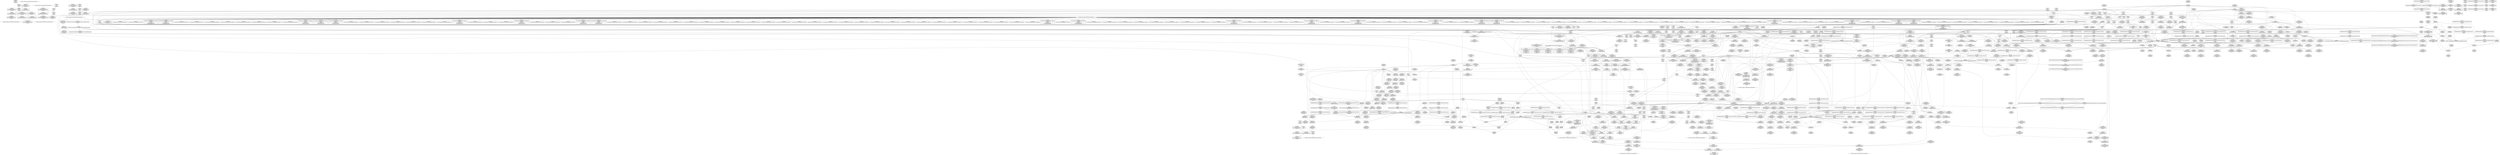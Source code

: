 digraph {
	CE0x49a8d70 [shape=record,shape=Mrecord,label="{CE0x49a8d70|i32_2|*Constant*|*SummSink*}"]
	CE0x4a10840 [shape=record,shape=Mrecord,label="{CE0x4a10840|__validate_creds:lnot1|include/linux/cred.h,173|*SummSink*}"]
	CE0x4a5f740 [shape=record,shape=Mrecord,label="{CE0x4a5f740|inode_has_perm:sclass|security/selinux/hooks.c,1617}"]
	CE0x494e130 [shape=record,shape=Mrecord,label="{CE0x494e130|_call_void_mcount()_#3|*SummSink*}"]
	CE0x4a53080 [shape=record,shape=Mrecord,label="{CE0x4a53080|GLOBAL:llvm.expect.i64|*Constant*}"]
	CE0x4962ab0 [shape=record,shape=Mrecord,label="{CE0x4962ab0|104:_%struct.inode*,_232:_%struct.super_block*,_:_CRE_212,213_}"]
	CE0x49aac30 [shape=record,shape=Mrecord,label="{CE0x49aac30|selinux_mount:tmp30|security/selinux/hooks.c,2646|*SummSource*}"]
	CE0x49b4f50 [shape=record,shape=Mrecord,label="{CE0x49b4f50|GLOBAL:__validate_creds|*Constant*}"]
	CE0x49abbd0 [shape=record,shape=Mrecord,label="{CE0x49abbd0|_ret_i32_%retval.0,_!dbg_!27754|security/selinux/hooks.c,2646}"]
	CE0x4a486f0 [shape=record,shape=Mrecord,label="{CE0x4a486f0|avc_has_perm:tsid|Function::avc_has_perm&Arg::tsid::}"]
	CE0x4a0fdc0 [shape=record,shape=Mrecord,label="{CE0x4a0fdc0|i64*_getelementptr_inbounds_(_8_x_i64_,_8_x_i64_*___llvm_gcov_ctr154,_i64_0,_i64_2)|*Constant*|*SummSource*}"]
	CE0x4958720 [shape=record,shape=Mrecord,label="{CE0x4958720|%struct.task_struct*_(%struct.task_struct**)*_asm_movq_%gs:$_1:P_,$0_,_r,im,_dirflag_,_fpsr_,_flags_|*SummSource*}"]
	CE0x494e9e0 [shape=record,shape=Mrecord,label="{CE0x494e9e0|i64*_getelementptr_inbounds_(_15_x_i64_,_15_x_i64_*___llvm_gcov_ctr203,_i64_0,_i64_0)|*Constant*|*SummSource*}"]
	CE0x49c9fc0 [shape=record,shape=Mrecord,label="{CE0x49c9fc0|i32_10|*Constant*}"]
	CE0x4983fc0 [shape=record,shape=Mrecord,label="{CE0x4983fc0|selinux_mount:flags|Function::selinux_mount&Arg::flags::}"]
	CE0x49df3b0 [shape=record,shape=Mrecord,label="{CE0x49df3b0|inode_has_perm:tmp17|security/selinux/hooks.c,1617|*SummSource*}"]
	CE0x49cc080 [shape=record,shape=Mrecord,label="{CE0x49cc080|inode_has_perm:tmp13|security/selinux/hooks.c,1614}"]
	CE0x4a48fd0 [shape=record,shape=Mrecord,label="{CE0x4a48fd0|inode_has_perm:retval.0}"]
	CE0x4959230 [shape=record,shape=Mrecord,label="{CE0x4959230|selinux_mount:tmp12|security/selinux/hooks.c,2639}"]
	CE0x495f720 [shape=record,shape=Mrecord,label="{CE0x495f720|104:_%struct.inode*,_232:_%struct.super_block*,_:_CRE_179,180_}"]
	CE0x49595a0 [shape=record,shape=Mrecord,label="{CE0x49595a0|selinux_mount:tmp12|security/selinux/hooks.c,2639|*SummSink*}"]
	CE0x496dfd0 [shape=record,shape=Mrecord,label="{CE0x496dfd0|_ret_i32_%call,_!dbg_!27724|security/selinux/hooks.c,1647|*SummSink*}"]
	CE0x49bbe90 [shape=record,shape=Mrecord,label="{CE0x49bbe90|get_current:tmp4|./arch/x86/include/asm/current.h,14}"]
	CE0x493a2c0 [shape=record,shape=Mrecord,label="{CE0x493a2c0|selinux_mount:tmp4|security/selinux/hooks.c,2639|*SummSink*}"]
	CE0x49abee0 [shape=record,shape=Mrecord,label="{CE0x49abee0|i64*_getelementptr_inbounds_(_2_x_i64_,_2_x_i64_*___llvm_gcov_ctr98,_i64_0,_i64_0)|*Constant*}"]
	CE0x4984f60 [shape=record,shape=Mrecord,label="{CE0x4984f60|i64_10|*Constant*|*SummSink*}"]
	CE0x49cd340 [shape=record,shape=Mrecord,label="{CE0x49cd340|superblock_has_perm:tmp3|*SummSink*}"]
	CE0x4941cf0 [shape=record,shape=Mrecord,label="{CE0x4941cf0|superblock_has_perm:tmp4|*LoadInst*|security/selinux/hooks.c,1865|*SummSink*}"]
	CE0x4971730 [shape=record,shape=Mrecord,label="{CE0x4971730|inode_has_perm:if.end}"]
	CE0x493b9e0 [shape=record,shape=Mrecord,label="{CE0x493b9e0|selinux_mount:if.end|*SummSource*}"]
	CE0x493e140 [shape=record,shape=Mrecord,label="{CE0x493e140|selinux_mount:tmp9|security/selinux/hooks.c,2639}"]
	CE0x493a600 [shape=record,shape=Mrecord,label="{CE0x493a600|GLOBAL:__llvm_gcov_ctr203|Global_var:__llvm_gcov_ctr203}"]
	CE0x49823a0 [shape=record,shape=Mrecord,label="{CE0x49823a0|i32_78|*Constant*|*SummSource*}"]
	CE0x49bd680 [shape=record,shape=Mrecord,label="{CE0x49bd680|COLLAPSED:_GCMRE___llvm_gcov_ctr151_internal_global_2_x_i64_zeroinitializer:_elem_0:default:}"]
	CE0x494c050 [shape=record,shape=Mrecord,label="{CE0x494c050|selinux_mount:do.end}"]
	CE0x4a49960 [shape=record,shape=Mrecord,label="{CE0x4a49960|i64*_getelementptr_inbounds_(_8_x_i64_,_8_x_i64_*___llvm_gcov_ctr154,_i64_0,_i64_7)|*Constant*|*SummSink*}"]
	CE0x4a172f0 [shape=record,shape=Mrecord,label="{CE0x4a172f0|GLOBAL:creds_are_invalid|*Constant*|*SummSink*}"]
	CE0x49a6d90 [shape=record,shape=Mrecord,label="{CE0x49a6d90|104:_%struct.inode*,_232:_%struct.super_block*,_:_CRE_306,307_}"]
	CE0x49a81e0 [shape=record,shape=Mrecord,label="{CE0x49a81e0|104:_%struct.inode*,_232:_%struct.super_block*,_:_CRE_319,320_}"]
	CE0x49f7a60 [shape=record,shape=Mrecord,label="{CE0x49f7a60|superblock_has_perm:sid1|security/selinux/hooks.c,1866}"]
	CE0x4a56b80 [shape=record,shape=Mrecord,label="{CE0x4a56b80|i32_512|*Constant*|*SummSink*}"]
	CE0x49e53c0 [shape=record,shape=Mrecord,label="{CE0x49e53c0|path_has_perm:tmp5|security/selinux/hooks.c,1642|*SummSource*}"]
	CE0x4969db0 [shape=record,shape=Mrecord,label="{CE0x4969db0|superblock_has_perm:s_security|security/selinux/hooks.c,1865|*SummSource*}"]
	CE0x4971090 [shape=record,shape=Mrecord,label="{CE0x4971090|inode_has_perm:bb|*SummSink*}"]
	CE0x49bd870 [shape=record,shape=Mrecord,label="{CE0x49bd870|get_current:tmp|*SummSource*}"]
	CE0x494a320 [shape=record,shape=Mrecord,label="{CE0x494a320|selinux_mount:tmp3|*SummSource*}"]
	CE0x49856c0 [shape=record,shape=Mrecord,label="{CE0x49856c0|selinux_mount:tmp20|security/selinux/hooks.c,2641|*SummSink*}"]
	CE0x49df1b0 [shape=record,shape=Mrecord,label="{CE0x49df1b0|inode_has_perm:tmp17|security/selinux/hooks.c,1617}"]
	CE0x4a46b20 [shape=record,shape=Mrecord,label="{CE0x4a46b20|i64*_getelementptr_inbounds_(_5_x_i64_,_5_x_i64_*___llvm_gcov_ctr155,_i64_0,_i64_3)|*Constant*}"]
	CE0x495e910 [shape=record,shape=Mrecord,label="{CE0x495e910|104:_%struct.inode*,_232:_%struct.super_block*,_:_CRE_170,171_}"]
	CE0x49622e0 [shape=record,shape=Mrecord,label="{CE0x49622e0|104:_%struct.inode*,_232:_%struct.super_block*,_:_CRE_207,208_}"]
	CE0x494bbc0 [shape=record,shape=Mrecord,label="{CE0x494bbc0|selinux_mount:land.lhs.true2|*SummSink*}"]
	CE0x494ba50 [shape=record,shape=Mrecord,label="{CE0x494ba50|selinux_mount:entry}"]
	CE0x4944f20 [shape=record,shape=Mrecord,label="{CE0x4944f20|i64_4|*Constant*|*SummSink*}"]
	CE0x49660e0 [shape=record,shape=Mrecord,label="{CE0x49660e0|i64_0|*Constant*}"]
	CE0x493fe90 [shape=record,shape=Mrecord,label="{CE0x493fe90|i64*_getelementptr_inbounds_(_15_x_i64_,_15_x_i64_*___llvm_gcov_ctr203,_i64_0,_i64_1)|*Constant*|*SummSource*}"]
	CE0x4a15620 [shape=record,shape=Mrecord,label="{CE0x4a15620|inode_has_perm:tmp2}"]
	CE0x4966000 [shape=record,shape=Mrecord,label="{CE0x4966000|i64_2|*Constant*|*SummSource*}"]
	CE0x498a6f0 [shape=record,shape=Mrecord,label="{CE0x498a6f0|104:_%struct.inode*,_232:_%struct.super_block*,_:_CRE_16,24_|*MultipleSource*|*LoadInst*|security/selinux/hooks.c,2642|security/selinux/hooks.c,2642}"]
	CE0x4a0d920 [shape=record,shape=Mrecord,label="{CE0x4a0d920|inode_has_perm:tmp4|security/selinux/hooks.c,1609|*SummSource*}"]
	CE0x49519c0 [shape=record,shape=Mrecord,label="{CE0x49519c0|selinux_mount:tobool|security/selinux/hooks.c,2639|*SummSink*}"]
	CE0x4963a50 [shape=record,shape=Mrecord,label="{CE0x4963a50|104:_%struct.inode*,_232:_%struct.super_block*,_:_CRE_222,223_}"]
	CE0x494de10 [shape=record,shape=Mrecord,label="{CE0x494de10|selinux_mount:tmp|*SummSink*}"]
	CE0x49dc8e0 [shape=record,shape=Mrecord,label="{CE0x49dc8e0|superblock_has_perm:tmp|*SummSink*}"]
	CE0x493b550 [shape=record,shape=Mrecord,label="{CE0x493b550|selinux_mount:if.else|*SummSource*}"]
	CE0x49a7d30 [shape=record,shape=Mrecord,label="{CE0x49a7d30|104:_%struct.inode*,_232:_%struct.super_block*,_:_CRE_316,317_}"]
	CE0x493e040 [shape=record,shape=Mrecord,label="{CE0x493e040|i64_5|*Constant*|*SummSink*}"]
	CE0x4985270 [shape=record,shape=Mrecord,label="{CE0x4985270|i64_11|*Constant*}"]
	CE0x49b1960 [shape=record,shape=Mrecord,label="{CE0x49b1960|cred_sid:sid|security/selinux/hooks.c,197|*SummSink*}"]
	CE0x4969040 [shape=record,shape=Mrecord,label="{CE0x4969040|i64_0|*Constant*|*SummSink*}"]
	CE0x4960b70 [shape=record,shape=Mrecord,label="{CE0x4960b70|104:_%struct.inode*,_232:_%struct.super_block*,_:_CRE_192,193_}"]
	CE0x4987120 [shape=record,shape=Mrecord,label="{CE0x4987120|i64*_getelementptr_inbounds_(_15_x_i64_,_15_x_i64_*___llvm_gcov_ctr203,_i64_0,_i64_12)|*Constant*|*SummSource*}"]
	CE0x4a470e0 [shape=record,shape=Mrecord,label="{CE0x4a470e0|i64*_getelementptr_inbounds_(_5_x_i64_,_5_x_i64_*___llvm_gcov_ctr155,_i64_0,_i64_3)|*Constant*|*SummSink*}"]
	CE0x49e0d30 [shape=record,shape=Mrecord,label="{CE0x49e0d30|__validate_creds:if.end}"]
	CE0x4a45f00 [shape=record,shape=Mrecord,label="{CE0x4a45f00|__validate_creds:tmp3|include/linux/cred.h,173|*SummSource*}"]
	"CONST[source:0(mediator),value:2(dynamic)][purpose:{object}][SnkIdx:5]"
	CE0x4971170 [shape=record,shape=Mrecord,label="{CE0x4971170|inode_has_perm:if.then|*SummSource*}"]
	CE0x495cc30 [shape=record,shape=Mrecord,label="{CE0x495cc30|104:_%struct.inode*,_232:_%struct.super_block*,_:_CRE_152,153_}"]
	CE0x49ef700 [shape=record,shape=Mrecord,label="{CE0x49ef700|cred_sid:tmp1|*SummSource*}"]
	CE0x496dc00 [shape=record,shape=Mrecord,label="{CE0x496dc00|path_has_perm:av|Function::path_has_perm&Arg::av::|*SummSink*}"]
	CE0x4a18200 [shape=record,shape=Mrecord,label="{CE0x4a18200|_call_void_mcount()_#3|*SummSource*}"]
	CE0x4985490 [shape=record,shape=Mrecord,label="{CE0x4985490|selinux_mount:tmp20|security/selinux/hooks.c,2641}"]
	CE0x4953010 [shape=record,shape=Mrecord,label="{CE0x4953010|inode_has_perm:tmp|*SummSink*}"]
	CE0x4a65a00 [shape=record,shape=Mrecord,label="{CE0x4a65a00|i32_3|*Constant*}"]
	CE0x49ca420 [shape=record,shape=Mrecord,label="{CE0x49ca420|inode_has_perm:tmp15|*LoadInst*|security/selinux/hooks.c,1615}"]
	CE0x49cd7a0 [shape=record,shape=Mrecord,label="{CE0x49cd7a0|GLOBAL:cred_sid|*Constant*}"]
	CE0x49af810 [shape=record,shape=Mrecord,label="{CE0x49af810|cred_sid:tmp3|*SummSink*}"]
	CE0x493df30 [shape=record,shape=Mrecord,label="{CE0x493df30|i64_5|*Constant*|*SummSource*}"]
	CE0x49715d0 [shape=record,shape=Mrecord,label="{CE0x49715d0|inode_has_perm:do.body|*SummSource*}"]
	CE0x4a458d0 [shape=record,shape=Mrecord,label="{CE0x4a458d0|GLOBAL:__llvm_gcov_ctr155|Global_var:__llvm_gcov_ctr155}"]
	CE0x49df650 [shape=record,shape=Mrecord,label="{CE0x49df650|inode_has_perm:tmp19|security/selinux/hooks.c,1618|*SummSource*}"]
	CE0x4968b30 [shape=record,shape=Mrecord,label="{CE0x4968b30|GLOBAL:inode_has_perm|*Constant*|*SummSink*}"]
	CE0x4971900 [shape=record,shape=Mrecord,label="{CE0x4971900|inode_has_perm:if.end|*SummSink*}"]
	CE0x4a53960 [shape=record,shape=Mrecord,label="{CE0x4a53960|inode_has_perm:expval|security/selinux/hooks.c,1611|*SummSource*}"]
	CE0x4a461f0 [shape=record,shape=Mrecord,label="{CE0x4a461f0|__validate_creds:tmp4|include/linux/cred.h,173|*SummSource*}"]
	CE0x49b4de0 [shape=record,shape=Mrecord,label="{CE0x49b4de0|_call_void___validate_creds(%struct.cred*_%cred,_i8*_getelementptr_inbounds_(_25_x_i8_,_25_x_i8_*_.str3,_i32_0,_i32_0),_i32_1609)_#10,_!dbg_!27719|security/selinux/hooks.c,1609|*SummSink*}"]
	CE0x49cc5a0 [shape=record,shape=Mrecord,label="{CE0x49cc5a0|path_has_perm:tmp3|*SummSource*}"]
	CE0x493b8a0 [shape=record,shape=Mrecord,label="{CE0x493b8a0|selinux_mount:if.end}"]
	CE0x494cfb0 [shape=record,shape=Mrecord,label="{CE0x494cfb0|GLOBAL:selinux_mount.__warned|Global_var:selinux_mount.__warned|*SummSink*}"]
	CE0x49f8940 [shape=record,shape=Mrecord,label="{CE0x49f8940|path_has_perm:tmp6|security/selinux/hooks.c,1646}"]
	CE0x4a436f0 [shape=record,shape=Mrecord,label="{CE0x4a436f0|inode_has_perm:tmp6|*LoadInst*|security/selinux/hooks.c,1611|*SummSink*}"]
	CE0x4a56340 [shape=record,shape=Mrecord,label="{CE0x4a56340|inode_has_perm:tmp10|security/selinux/hooks.c,1611|*SummSource*}"]
	CE0x49bd6f0 [shape=record,shape=Mrecord,label="{CE0x49bd6f0|superblock_has_perm:tmp|*SummSource*}"]
	CE0x4940f80 [shape=record,shape=Mrecord,label="{CE0x4940f80|selinux_mount:tmp8|security/selinux/hooks.c,2639|*SummSource*}"]
	CE0x493e240 [shape=record,shape=Mrecord,label="{CE0x493e240|selinux_mount:tmp9|security/selinux/hooks.c,2639|*SummSource*}"]
	CE0x49cd600 [shape=record,shape=Mrecord,label="{CE0x49cd600|_call_void_mcount()_#3|*SummSource*}"]
	CE0x49ece80 [shape=record,shape=Mrecord,label="{CE0x49ece80|avc_has_perm:entry|*SummSink*}"]
	CE0x494e260 [shape=record,shape=Mrecord,label="{CE0x494e260|selinux_mount:call|security/selinux/hooks.c,2639}"]
	CE0x4949190 [shape=record,shape=Mrecord,label="{CE0x4949190|_call_void_lockdep_rcu_suspicious(i8*_getelementptr_inbounds_(_25_x_i8_,_25_x_i8_*_.str3,_i32_0,_i32_0),_i32_2639,_i8*_getelementptr_inbounds_(_45_x_i8_,_45_x_i8_*_.str12,_i32_0,_i32_0))_#10,_!dbg_!27732|security/selinux/hooks.c,2639}"]
	CE0x4a18380 [shape=record,shape=Mrecord,label="{CE0x4a18380|__validate_creds:call|include/linux/cred.h,173}"]
	CE0x4985390 [shape=record,shape=Mrecord,label="{CE0x4985390|i64_11|*Constant*|*SummSink*}"]
	CE0x49b8070 [shape=record,shape=Mrecord,label="{CE0x49b8070|cred_sid:cred|Function::cred_sid&Arg::cred::|*SummSource*}"]
	CE0x4951900 [shape=record,shape=Mrecord,label="{CE0x4951900|i32_0|*Constant*|*SummSink*}"]
	CE0x4963f00 [shape=record,shape=Mrecord,label="{CE0x4963f00|104:_%struct.inode*,_232:_%struct.super_block*,_:_CRE_224,232_|*MultipleSource*|*LoadInst*|security/selinux/hooks.c,2642|security/selinux/hooks.c,2642}"]
	CE0x49ca950 [shape=record,shape=Mrecord,label="{CE0x49ca950|inode_has_perm:tmp15|*LoadInst*|security/selinux/hooks.c,1615|*SummSource*}"]
	CE0x4a0ee00 [shape=record,shape=Mrecord,label="{CE0x4a0ee00|i64*_getelementptr_inbounds_(_8_x_i64_,_8_x_i64_*___llvm_gcov_ctr154,_i64_0,_i64_2)|*Constant*|*SummSink*}"]
	CE0x49e66c0 [shape=record,shape=Mrecord,label="{CE0x49e66c0|inode_has_perm:entry|*SummSource*}"]
	CE0x4a491d0 [shape=record,shape=Mrecord,label="{CE0x4a491d0|inode_has_perm:retval.0|*SummSource*}"]
	CE0x4955280 [shape=record,shape=Mrecord,label="{CE0x4955280|GLOBAL:cred_sid|*Constant*|*SummSink*}"]
	CE0x4a60c00 [shape=record,shape=Mrecord,label="{CE0x4a60c00|28:_i32,_32:_i16,_:_CRE_32,34_|*MultipleSource*|*LoadInst*|security/selinux/hooks.c,1615|security/selinux/hooks.c,1615|security/selinux/hooks.c,1617}"]
	CE0x49dba90 [shape=record,shape=Mrecord,label="{CE0x49dba90|inode_has_perm:i_flags|security/selinux/hooks.c,1611|*SummSink*}"]
	CE0x49e4fd0 [shape=record,shape=Mrecord,label="{CE0x49e4fd0|path_has_perm:d_inode|security/selinux/hooks.c,1642|*SummSource*}"]
	CE0x49f8b30 [shape=record,shape=Mrecord,label="{CE0x49f8b30|path_has_perm:tmp6|security/selinux/hooks.c,1646|*SummSource*}"]
	CE0x496cb40 [shape=record,shape=Mrecord,label="{CE0x496cb40|selinux_mount:tmp1}"]
	CE0x4a18660 [shape=record,shape=Mrecord,label="{CE0x4a18660|__validate_creds:file|Function::__validate_creds&Arg::file::|*SummSink*}"]
	CE0x5c52130 [shape=record,shape=Mrecord,label="{CE0x5c52130|selinux_mount:do.end|*SummSink*}"]
	CE0x49a9e80 [shape=record,shape=Mrecord,label="{CE0x49a9e80|selinux_mount:tmp28|security/selinux/hooks.c,2645|*SummSource*}"]
	CE0x496d6a0 [shape=record,shape=Mrecord,label="{CE0x496d6a0|i32_65536|*Constant*|*SummSource*}"]
	CE0x4a15690 [shape=record,shape=Mrecord,label="{CE0x4a15690|inode_has_perm:tmp2|*SummSource*}"]
	CE0x49ee2f0 [shape=record,shape=Mrecord,label="{CE0x49ee2f0|avc_has_perm:requested|Function::avc_has_perm&Arg::requested::|*SummSource*}"]
	CE0x49b0660 [shape=record,shape=Mrecord,label="{CE0x49b0660|cred_sid:security|security/selinux/hooks.c,196|*SummSink*}"]
	CE0x49b37a0 [shape=record,shape=Mrecord,label="{CE0x49b37a0|GLOBAL:__validate_creds|*Constant*|*SummSource*}"]
	CE0x4a481f0 [shape=record,shape=Mrecord,label="{CE0x4a481f0|i32_(i32,_i32,_i16,_i32,_%struct.common_audit_data*)*_bitcast_(i32_(i32,_i32,_i16,_i32,_%struct.common_audit_data.495*)*_avc_has_perm_to_i32_(i32,_i32,_i16,_i32,_%struct.common_audit_data*)*)|*Constant*}"]
	CE0x4a4d240 [shape=record,shape=Mrecord,label="{CE0x4a4d240|GLOBAL:__invalid_creds|*Constant*|*SummSource*}"]
	CE0x49a9100 [shape=record,shape=Mrecord,label="{CE0x49a9100|%struct.common_audit_data*_null|*Constant*}"]
	CE0x4961660 [shape=record,shape=Mrecord,label="{CE0x4961660|104:_%struct.inode*,_232:_%struct.super_block*,_:_CRE_199,200_}"]
	CE0x495ec30 [shape=record,shape=Mrecord,label="{CE0x495ec30|104:_%struct.inode*,_232:_%struct.super_block*,_:_CRE_172,173_}"]
	CE0x49e79e0 [shape=record,shape=Mrecord,label="{CE0x49e79e0|i64*_getelementptr_inbounds_(_2_x_i64_,_2_x_i64_*___llvm_gcov_ctr204,_i64_0,_i64_1)|*Constant*|*SummSink*}"]
	CE0x49aef10 [shape=record,shape=Mrecord,label="{CE0x49aef10|superblock_has_perm:entry}"]
	CE0x49df7d0 [shape=record,shape=Mrecord,label="{CE0x49df7d0|inode_has_perm:tmp20|security/selinux/hooks.c,1618}"]
	CE0x4a47a30 [shape=record,shape=Mrecord,label="{CE0x4a47a30|inode_has_perm:tmp18|security/selinux/hooks.c,1617|*SummSource*}"]
	CE0x4a56100 [shape=record,shape=Mrecord,label="{CE0x4a56100|inode_has_perm:tmp10|security/selinux/hooks.c,1611}"]
	CE0x49cb390 [shape=record,shape=Mrecord,label="{CE0x49cb390|inode_has_perm:tmp12|security/selinux/hooks.c,1612}"]
	"CONST[source:0(mediator),value:2(dynamic)][purpose:{object}][SnkIdx:6]"
	CE0x49afce0 [shape=record,shape=Mrecord,label="{CE0x49afce0|i32_0|*Constant*}"]
	CE0x49edb90 [shape=record,shape=Mrecord,label="{CE0x49edb90|i16_5|*Constant*|*SummSink*}"]
	CE0x4a166e0 [shape=record,shape=Mrecord,label="{CE0x4a166e0|i64*_getelementptr_inbounds_(_8_x_i64_,_8_x_i64_*___llvm_gcov_ctr154,_i64_0,_i64_1)|*Constant*|*SummSink*}"]
	CE0x4970520 [shape=record,shape=Mrecord,label="{CE0x4970520|__validate_creds:conv|include/linux/cred.h,173|*SummSource*}"]
	CE0x4964ef0 [shape=record,shape=Mrecord,label="{CE0x4964ef0|104:_%struct.inode*,_232:_%struct.super_block*,_:_CRE_280,288_|*MultipleSource*|*LoadInst*|security/selinux/hooks.c,2642|security/selinux/hooks.c,2642}"]
	CE0x4971810 [shape=record,shape=Mrecord,label="{CE0x4971810|inode_has_perm:if.end|*SummSource*}"]
	CE0x494bf70 [shape=record,shape=Mrecord,label="{CE0x494bf70|i64*_getelementptr_inbounds_(_15_x_i64_,_15_x_i64_*___llvm_gcov_ctr203,_i64_0,_i64_1)|*Constant*|*SummSink*}"]
	CE0x4947ab0 [shape=record,shape=Mrecord,label="{CE0x4947ab0|get_current:tmp4|./arch/x86/include/asm/current.h,14|*SummSink*}"]
	CE0x49b6320 [shape=record,shape=Mrecord,label="{CE0x49b6320|__validate_creds:line|Function::__validate_creds&Arg::line::}"]
	CE0x496e5c0 [shape=record,shape=Mrecord,label="{CE0x496e5c0|i8*_getelementptr_inbounds_(_25_x_i8_,_25_x_i8_*_.str3,_i32_0,_i32_0)|*Constant*|*SummSource*}"]
	CE0x4a19180 [shape=record,shape=Mrecord,label="{CE0x4a19180|__validate_creds:call|include/linux/cred.h,173|*SummSource*}"]
	CE0x4988be0 [shape=record,shape=Mrecord,label="{CE0x4988be0|cred_sid:tmp|*SummSource*}"]
	CE0x498a280 [shape=record,shape=Mrecord,label="{CE0x498a280|104:_%struct.inode*,_232:_%struct.super_block*,_:_CRE_0,4_|*MultipleSource*|*LoadInst*|security/selinux/hooks.c,2642|security/selinux/hooks.c,2642}"]
	CE0x4a13ca0 [shape=record,shape=Mrecord,label="{CE0x4a13ca0|__validate_creds:tmp|*SummSink*}"]
	CE0x4a0fa60 [shape=record,shape=Mrecord,label="{CE0x4a0fa60|__validate_creds:conv|include/linux/cred.h,173}"]
	CE0x495dbd0 [shape=record,shape=Mrecord,label="{CE0x495dbd0|104:_%struct.inode*,_232:_%struct.super_block*,_:_CRE_162,163_}"]
	CE0x493a8a0 [shape=record,shape=Mrecord,label="{CE0x493a8a0|GLOBAL:__llvm_gcov_ctr203|Global_var:__llvm_gcov_ctr203|*SummSink*}"]
	CE0x495fa40 [shape=record,shape=Mrecord,label="{CE0x495fa40|104:_%struct.inode*,_232:_%struct.super_block*,_:_CRE_181,182_}"]
	CE0x4986610 [shape=record,shape=Mrecord,label="{CE0x4986610|selinux_mount:tmp23|security/selinux/hooks.c,2641|*SummSink*}"]
	CE0x4988b70 [shape=record,shape=Mrecord,label="{CE0x4988b70|COLLAPSED:_GCMRE___llvm_gcov_ctr131_internal_global_2_x_i64_zeroinitializer:_elem_0:default:}"]
	CE0x49ee710 [shape=record,shape=Mrecord,label="{CE0x49ee710|avc_has_perm:auditdata|Function::avc_has_perm&Arg::auditdata::|*SummSource*}"]
	CE0x4a19900 [shape=record,shape=Mrecord,label="{CE0x4a19900|i32_0|*Constant*}"]
	CE0x4972310 [shape=record,shape=Mrecord,label="{CE0x4972310|inode_has_perm:tmp|*SummSource*}"]
	CE0x49ca9c0 [shape=record,shape=Mrecord,label="{CE0x49ca9c0|inode_has_perm:tmp15|*LoadInst*|security/selinux/hooks.c,1615|*SummSink*}"]
	CE0x4a4c130 [shape=record,shape=Mrecord,label="{CE0x4a4c130|__validate_creds:tmp6|include/linux/cred.h,174|*SummSink*}"]
	CE0x4a466c0 [shape=record,shape=Mrecord,label="{CE0x4a466c0|__validate_creds:tmp5|include/linux/cred.h,173}"]
	CE0x494e8f0 [shape=record,shape=Mrecord,label="{CE0x494e8f0|i64*_getelementptr_inbounds_(_15_x_i64_,_15_x_i64_*___llvm_gcov_ctr203,_i64_0,_i64_0)|*Constant*}"]
	CE0x4a46870 [shape=record,shape=Mrecord,label="{CE0x4a46870|__validate_creds:tmp5|include/linux/cred.h,173|*SummSource*}"]
	CE0x49685b0 [shape=record,shape=Mrecord,label="{CE0x49685b0|path_has_perm:call|security/selinux/hooks.c,1647|*SummSink*}"]
	CE0x494d530 [shape=record,shape=Mrecord,label="{CE0x494d530|COLLAPSED:_GCMRE___llvm_gcov_ctr203_internal_global_15_x_i64_zeroinitializer:_elem_0:default:}"]
	CE0x49ab120 [shape=record,shape=Mrecord,label="{CE0x49ab120|selinux_mount:tmp31|security/selinux/hooks.c,2646}"]
	CE0x494ce30 [shape=record,shape=Mrecord,label="{CE0x494ce30|GLOBAL:selinux_mount.__warned|Global_var:selinux_mount.__warned|*SummSource*}"]
	CE0x49b01f0 [shape=record,shape=Mrecord,label="{CE0x49b01f0|i32_22|*Constant*|*SummSink*}"]
	CE0x4a60ad0 [shape=record,shape=Mrecord,label="{CE0x4a60ad0|28:_i32,_32:_i16,_:_CRE_28,32_|*MultipleSource*|*LoadInst*|security/selinux/hooks.c,1615|security/selinux/hooks.c,1615|security/selinux/hooks.c,1617}"]
	CE0x495f0e0 [shape=record,shape=Mrecord,label="{CE0x495f0e0|104:_%struct.inode*,_232:_%struct.super_block*,_:_CRE_175,176_}"]
	CE0x494ec50 [shape=record,shape=Mrecord,label="{CE0x494ec50|selinux_mount:tmp2}"]
	CE0x4a55240 [shape=record,shape=Mrecord,label="{CE0x4a55240|inode_has_perm:tmp9|security/selinux/hooks.c,1611}"]
	CE0x49502a0 [shape=record,shape=Mrecord,label="{CE0x49502a0|i8*_getelementptr_inbounds_(_45_x_i8_,_45_x_i8_*_.str12,_i32_0,_i32_0)|*Constant*|*SummSink*}"]
	CE0x49ed620 [shape=record,shape=Mrecord,label="{CE0x49ed620|avc_has_perm:tsid|Function::avc_has_perm&Arg::tsid::|*SummSource*}"]
	CE0x49e6460 [shape=record,shape=Mrecord,label="{CE0x49e6460|GLOBAL:inode_has_perm|*Constant*}"]
	CE0x49e7c20 [shape=record,shape=Mrecord,label="{CE0x49e7c20|path_has_perm:tmp2|*SummSource*}"]
	CE0x49bd240 [shape=record,shape=Mrecord,label="{CE0x49bd240|i64*_getelementptr_inbounds_(_2_x_i64_,_2_x_i64_*___llvm_gcov_ctr204,_i64_0,_i64_0)|*Constant*}"]
	CE0x49a92d0 [shape=record,shape=Mrecord,label="{CE0x49a92d0|superblock_has_perm:perms|Function::superblock_has_perm&Arg::perms::|*SummSource*}"]
	CE0x49711e0 [shape=record,shape=Mrecord,label="{CE0x49711e0|inode_has_perm:if.then|*SummSink*}"]
	CE0x49cc0f0 [shape=record,shape=Mrecord,label="{CE0x49cc0f0|inode_has_perm:tmp13|security/selinux/hooks.c,1614|*SummSource*}"]
	CE0x49e7e50 [shape=record,shape=Mrecord,label="{CE0x49e7e50|i64_2|*Constant*}"]
	CE0x495f590 [shape=record,shape=Mrecord,label="{CE0x495f590|104:_%struct.inode*,_232:_%struct.super_block*,_:_CRE_178,179_}"]
	CE0x4971ce0 [shape=record,shape=Mrecord,label="{CE0x4971ce0|i64*_getelementptr_inbounds_(_8_x_i64_,_8_x_i64_*___llvm_gcov_ctr154,_i64_0,_i64_0)|*Constant*}"]
	CE0x4984ac0 [shape=record,shape=Mrecord,label="{CE0x4984ac0|selinux_mount:tobool5|security/selinux/hooks.c,2641|*SummSink*}"]
	CE0x4953c40 [shape=record,shape=Mrecord,label="{CE0x4953c40|i1_true|*Constant*}"]
	CE0x49871d0 [shape=record,shape=Mrecord,label="{CE0x49871d0|i64*_getelementptr_inbounds_(_15_x_i64_,_15_x_i64_*___llvm_gcov_ctr203,_i64_0,_i64_12)|*Constant*|*SummSink*}"]
	CE0x49ac270 [shape=record,shape=Mrecord,label="{CE0x49ac270|i64*_getelementptr_inbounds_(_2_x_i64_,_2_x_i64_*___llvm_gcov_ctr98,_i64_0,_i64_0)|*Constant*|*SummSource*}"]
	CE0x49ee460 [shape=record,shape=Mrecord,label="{CE0x49ee460|avc_has_perm:requested|Function::avc_has_perm&Arg::requested::|*SummSink*}"]
	CE0x4a47f50 [shape=record,shape=Mrecord,label="{CE0x4a47f50|inode_has_perm:call4|security/selinux/hooks.c,1617|*SummSource*}"]
	CE0x495d590 [shape=record,shape=Mrecord,label="{CE0x495d590|104:_%struct.inode*,_232:_%struct.super_block*,_:_CRE_158,159_}"]
	CE0x49614d0 [shape=record,shape=Mrecord,label="{CE0x49614d0|104:_%struct.inode*,_232:_%struct.super_block*,_:_CRE_198,199_}"]
	CE0x4961fc0 [shape=record,shape=Mrecord,label="{CE0x4961fc0|104:_%struct.inode*,_232:_%struct.super_block*,_:_CRE_205,206_}"]
	CE0x64e4e20 [shape=record,shape=Mrecord,label="{CE0x64e4e20|selinux_mount:do.body|*SummSource*}"]
	CE0x49730b0 [shape=record,shape=Mrecord,label="{CE0x49730b0|selinux_mount:call3|security/selinux/hooks.c,2639}"]
	CE0x49af180 [shape=record,shape=Mrecord,label="{CE0x49af180|i32_2|*Constant*}"]
	CE0x49cd700 [shape=record,shape=Mrecord,label="{CE0x49cd700|_call_void_mcount()_#3|*SummSink*}"]
	CE0x49684e0 [shape=record,shape=Mrecord,label="{CE0x49684e0|path_has_perm:call|security/selinux/hooks.c,1647|*SummSource*}"]
	CE0x49b3170 [shape=record,shape=Mrecord,label="{CE0x49b3170|inode_has_perm:bb|*SummSource*}"]
	CE0x4a5ee20 [shape=record,shape=Mrecord,label="{CE0x4a5ee20|inode_has_perm:sid3|security/selinux/hooks.c,1617}"]
	CE0x4a4d2b0 [shape=record,shape=Mrecord,label="{CE0x4a4d2b0|_call_void___invalid_creds(%struct.cred*_%cred,_i8*_%file,_i32_%line)_#10,_!dbg_!27721|include/linux/cred.h,174|*SummSink*}"]
	CE0x498b470 [shape=record,shape=Mrecord,label="{CE0x498b470|104:_%struct.inode*,_232:_%struct.super_block*,_:_CRE_89,90_}"]
	CE0x4a56cd0 [shape=record,shape=Mrecord,label="{CE0x4a56cd0|inode_has_perm:tobool|security/selinux/hooks.c,1611}"]
	CE0x496e3b0 [shape=record,shape=Mrecord,label="{CE0x496e3b0|selinux_mount:retval.0|*SummSource*}"]
	CE0x49bca10 [shape=record,shape=Mrecord,label="{CE0x49bca10|superblock_has_perm:bb|*SummSource*}"]
	CE0x4943db0 [shape=record,shape=Mrecord,label="{CE0x4943db0|selinux_mount:tmp26|*LoadInst*|security/selinux/hooks.c,2642}"]
	CE0x495fef0 [shape=record,shape=Mrecord,label="{CE0x495fef0|104:_%struct.inode*,_232:_%struct.super_block*,_:_CRE_184,185_}"]
	CE0x49e9930 [shape=record,shape=Mrecord,label="{CE0x49e9930|i32_5|*Constant*|*SummSource*}"]
	CE0x49df910 [shape=record,shape=Mrecord,label="{CE0x49df910|inode_has_perm:tmp20|security/selinux/hooks.c,1618|*SummSource*}"]
	CE0x49e8a00 [shape=record,shape=Mrecord,label="{CE0x49e8a00|_call_void_mcount()_#3|*SummSource*}"]
	CE0x498b7e0 [shape=record,shape=Mrecord,label="{CE0x498b7e0|104:_%struct.inode*,_232:_%struct.super_block*,_:_CRE_144,145_}"]
	CE0x49ede60 [shape=record,shape=Mrecord,label="{CE0x49ede60|avc_has_perm:tclass|Function::avc_has_perm&Arg::tclass::}"]
	CE0x498ac40 [shape=record,shape=Mrecord,label="{CE0x498ac40|104:_%struct.inode*,_232:_%struct.super_block*,_:_CRE_48,52_|*MultipleSource*|*LoadInst*|security/selinux/hooks.c,2642|security/selinux/hooks.c,2642}"]
	CE0x49499f0 [shape=record,shape=Mrecord,label="{CE0x49499f0|selinux_mount:tobool|security/selinux/hooks.c,2639|*SummSource*}"]
	CE0x4a48d80 [shape=record,shape=Mrecord,label="{CE0x4a48d80|avc_has_perm:auditdata|Function::avc_has_perm&Arg::auditdata::}"]
	CE0x494e800 [shape=record,shape=Mrecord,label="{CE0x494e800|selinux_mount:return|*SummSink*}"]
	CE0x498adb0 [shape=record,shape=Mrecord,label="{CE0x498adb0|104:_%struct.inode*,_232:_%struct.super_block*,_:_CRE_56,64_|*MultipleSource*|*LoadInst*|security/selinux/hooks.c,2642|security/selinux/hooks.c,2642}"]
	CE0x5b21140 [shape=record,shape=Mrecord,label="{CE0x5b21140|i64_2|*Constant*|*SummSink*}"]
	CE0x49bd430 [shape=record,shape=Mrecord,label="{CE0x49bd430|i64*_getelementptr_inbounds_(_2_x_i64_,_2_x_i64_*___llvm_gcov_ctr151,_i64_0,_i64_0)|*Constant*|*SummSink*}"]
	CE0x4962790 [shape=record,shape=Mrecord,label="{CE0x4962790|104:_%struct.inode*,_232:_%struct.super_block*,_:_CRE_210,211_}"]
	"CONST[source:0(mediator),value:2(dynamic)][purpose:{subject}][SnkIdx:0]"
	CE0x49a8900 [shape=record,shape=Mrecord,label="{CE0x49a8900|superblock_has_perm:cred|Function::superblock_has_perm&Arg::cred::|*SummSink*}"]
	CE0x4a1a940 [shape=record,shape=Mrecord,label="{CE0x4a1a940|__validate_creds:lnot|include/linux/cred.h,173|*SummSink*}"]
	CE0x494e760 [shape=record,shape=Mrecord,label="{CE0x494e760|selinux_mount:return|*SummSource*}"]
	CE0x49c9560 [shape=record,shape=Mrecord,label="{CE0x49c9560|inode_has_perm:call|security/selinux/hooks.c,1614|*SummSink*}"]
	CE0x494b7f0 [shape=record,shape=Mrecord,label="{CE0x494b7f0|selinux_mount:tmp2|*SummSource*}"]
	CE0x49b1110 [shape=record,shape=Mrecord,label="{CE0x49b1110|cred_sid:tmp5|security/selinux/hooks.c,196|*SummSink*}"]
	CE0x494ca00 [shape=record,shape=Mrecord,label="{CE0x494ca00|selinux_mount:tmp7|security/selinux/hooks.c,2639|*SummSink*}"]
	CE0x4982500 [shape=record,shape=Mrecord,label="{CE0x4982500|selinux_mount:cred4|security/selinux/hooks.c,2639}"]
	CE0x4a0eaf0 [shape=record,shape=Mrecord,label="{CE0x4a0eaf0|COLLAPSED:_GCMRE___llvm_gcov_ctr155_internal_global_5_x_i64_zeroinitializer:_elem_0:default:}"]
	CE0x495f400 [shape=record,shape=Mrecord,label="{CE0x495f400|104:_%struct.inode*,_232:_%struct.super_block*,_:_CRE_177,178_}"]
	CE0x49a9450 [shape=record,shape=Mrecord,label="{CE0x49a9450|%struct.common_audit_data*_null|*Constant*|*SummSource*}"]
	CE0x4937130 [shape=record,shape=Mrecord,label="{CE0x4937130|i32_2639|*Constant*}"]
	CE0x4941190 [shape=record,shape=Mrecord,label="{CE0x4941190|selinux_mount:tobool1|security/selinux/hooks.c,2639}"]
	CE0x4963730 [shape=record,shape=Mrecord,label="{CE0x4963730|104:_%struct.inode*,_232:_%struct.super_block*,_:_CRE_220,221_}"]
	CE0x4a1a750 [shape=record,shape=Mrecord,label="{CE0x4a1a750|i1_true|*Constant*}"]
	CE0x49fd830 [shape=record,shape=Mrecord,label="{CE0x49fd830|path_has_perm:u|security/selinux/hooks.c,1646|*SummSource*}"]
	CE0x4971250 [shape=record,shape=Mrecord,label="{CE0x4971250|inode_has_perm:do.end}"]
	CE0x4986000 [shape=record,shape=Mrecord,label="{CE0x4986000|selinux_mount:tmp22|security/selinux/hooks.c,2641|*SummSource*}"]
	CE0x49b8a60 [shape=record,shape=Mrecord,label="{CE0x49b8a60|i32_16|*Constant*}"]
	CE0x4a539d0 [shape=record,shape=Mrecord,label="{CE0x4a539d0|i64_4|*Constant*}"]
	CE0x49ef620 [shape=record,shape=Mrecord,label="{CE0x49ef620|i64_1|*Constant*}"]
	CE0x49b0360 [shape=record,shape=Mrecord,label="{CE0x49b0360|i32_22|*Constant*|*SummSource*}"]
	CE0x49ca0d0 [shape=record,shape=Mrecord,label="{CE0x49ca0d0|i32_10|*Constant*|*SummSink*}"]
	CE0x49a7a10 [shape=record,shape=Mrecord,label="{CE0x49a7a10|104:_%struct.inode*,_232:_%struct.super_block*,_:_CRE_314,315_}"]
	CE0x495cf50 [shape=record,shape=Mrecord,label="{CE0x495cf50|104:_%struct.inode*,_232:_%struct.super_block*,_:_CRE_154,155_}"]
	CE0x49b68e0 [shape=record,shape=Mrecord,label="{CE0x49b68e0|i64*_getelementptr_inbounds_(_5_x_i64_,_5_x_i64_*___llvm_gcov_ctr155,_i64_0,_i64_0)|*Constant*|*SummSource*}"]
	CE0x494b860 [shape=record,shape=Mrecord,label="{CE0x494b860|selinux_mount:tmp2|*SummSink*}"]
	CE0x49ec7d0 [shape=record,shape=Mrecord,label="{CE0x49ec7d0|avc_has_perm:entry}"]
	CE0x49f8640 [shape=record,shape=Mrecord,label="{CE0x49f8640|path_has_perm:path1|security/selinux/hooks.c,1646}"]
	CE0x49e62a0 [shape=record,shape=Mrecord,label="{CE0x49e62a0|i64_16|*Constant*|*SummSource*}"]
	CE0x4983750 [shape=record,shape=Mrecord,label="{CE0x4983750|selinux_mount:tmp19|security/selinux/hooks.c,2639|*SummSink*}"]
	CE0x49df5b0 [shape=record,shape=Mrecord,label="{CE0x49df5b0|inode_has_perm:tmp17|security/selinux/hooks.c,1617|*SummSink*}"]
	CE0x495dd60 [shape=record,shape=Mrecord,label="{CE0x495dd60|104:_%struct.inode*,_232:_%struct.super_block*,_:_CRE_163,164_}"]
	CE0x495edc0 [shape=record,shape=Mrecord,label="{CE0x495edc0|104:_%struct.inode*,_232:_%struct.super_block*,_:_CRE_173,174_}"]
	CE0x4986780 [shape=record,shape=Mrecord,label="{CE0x4986780|selinux_mount:tmp24|security/selinux/hooks.c,2642}"]
	CE0x49d36f0 [shape=record,shape=Mrecord,label="{CE0x49d36f0|get_current:tmp2|*SummSink*}"]
	CE0x4a0f020 [shape=record,shape=Mrecord,label="{CE0x4a0f020|inode_has_perm:tmp4|security/selinux/hooks.c,1609}"]
	CE0x49ee210 [shape=record,shape=Mrecord,label="{CE0x49ee210|avc_has_perm:requested|Function::avc_has_perm&Arg::requested::}"]
	CE0x49482d0 [shape=record,shape=Mrecord,label="{CE0x49482d0|selinux_mount:tmp16|security/selinux/hooks.c,2639}"]
	CE0x4a143d0 [shape=record,shape=Mrecord,label="{CE0x4a143d0|inode_has_perm:i_flags|security/selinux/hooks.c,1611|*SummSource*}"]
	CE0x49aa190 [shape=record,shape=Mrecord,label="{CE0x49aa190|superblock_has_perm:sb|Function::superblock_has_perm&Arg::sb::|*SummSource*}"]
	CE0x4a4a710 [shape=record,shape=Mrecord,label="{CE0x4a4a710|__validate_creds:tmp8|include/linux/cred.h,175}"]
	CE0x494a190 [shape=record,shape=Mrecord,label="{CE0x494a190|selinux_mount:tmp3}"]
	CE0x49383e0 [shape=record,shape=Mrecord,label="{CE0x49383e0|i64*_getelementptr_inbounds_(_15_x_i64_,_15_x_i64_*___llvm_gcov_ctr203,_i64_0,_i64_8)|*Constant*|*SummSource*}"]
	CE0x49db650 [shape=record,shape=Mrecord,label="{CE0x49db650|i64*_getelementptr_inbounds_(_2_x_i64_,_2_x_i64_*___llvm_gcov_ctr151,_i64_0,_i64_1)|*Constant*|*SummSource*}"]
	CE0x4970a10 [shape=record,shape=Mrecord,label="{CE0x4970a10|i32_4|*Constant*}"]
	CE0x49dfad0 [shape=record,shape=Mrecord,label="{CE0x49dfad0|inode_has_perm:tmp19|security/selinux/hooks.c,1618}"]
	CE0x4a54470 [shape=record,shape=Mrecord,label="{CE0x4a54470|inode_has_perm:tmp7|security/selinux/hooks.c,1611}"]
	CE0x49b3730 [shape=record,shape=Mrecord,label="{CE0x49b3730|GLOBAL:__validate_creds|*Constant*|*SummSink*}"]
	CE0x49ed2c0 [shape=record,shape=Mrecord,label="{CE0x49ed2c0|avc_has_perm:ssid|Function::avc_has_perm&Arg::ssid::|*SummSource*}"]
	CE0x4968d10 [shape=record,shape=Mrecord,label="{CE0x4968d10|GLOBAL:lockdep_rcu_suspicious|*Constant*|*SummSink*}"]
	CE0x4a541e0 [shape=record,shape=Mrecord,label="{CE0x4a541e0|inode_has_perm:tobool2|security/selinux/hooks.c,1611|*SummSink*}"]
	CE0x49ad3a0 [shape=record,shape=Mrecord,label="{CE0x49ad3a0|selinux_mount:tmp29|security/selinux/hooks.c,2645|*SummSource*}"]
	CE0x49ed360 [shape=record,shape=Mrecord,label="{CE0x49ed360|avc_has_perm:ssid|Function::avc_has_perm&Arg::ssid::|*SummSink*}"]
	CE0x49eded0 [shape=record,shape=Mrecord,label="{CE0x49eded0|avc_has_perm:tclass|Function::avc_has_perm&Arg::tclass::|*SummSource*}"]
	CE0x4972230 [shape=record,shape=Mrecord,label="{CE0x4972230|inode_has_perm:tmp}"]
	CE0x493ef30 [shape=record,shape=Mrecord,label="{CE0x493ef30|selinux_mount:tmp14|security/selinux/hooks.c,2639}"]
	CE0x4a4c800 [shape=record,shape=Mrecord,label="{CE0x4a4c800|__validate_creds:tmp7|include/linux/cred.h,174|*SummSource*}"]
	CE0x4985a00 [shape=record,shape=Mrecord,label="{CE0x4985a00|selinux_mount:tmp21|security/selinux/hooks.c,2641|*SummSource*}"]
	CE0x49729f0 [shape=record,shape=Mrecord,label="{CE0x49729f0|path_has_perm:path|Function::path_has_perm&Arg::path::|*SummSink*}"]
	CE0x4985b80 [shape=record,shape=Mrecord,label="{CE0x4985b80|selinux_mount:tmp21|security/selinux/hooks.c,2641|*SummSink*}"]
	CE0x49fd680 [shape=record,shape=Mrecord,label="{CE0x49fd680|path_has_perm:u|security/selinux/hooks.c,1646|*SummSink*}"]
	CE0x49a6d20 [shape=record,shape=Mrecord,label="{CE0x49a6d20|selinux_mount:call7|security/selinux/hooks.c,2642}"]
	CE0x4962dd0 [shape=record,shape=Mrecord,label="{CE0x4962dd0|104:_%struct.inode*,_232:_%struct.super_block*,_:_CRE_214,215_}"]
	CE0x496fa30 [shape=record,shape=Mrecord,label="{CE0x496fa30|_ret_void,_!dbg_!27722|include/linux/cred.h,175|*SummSource*}"]
	CE0x4a553b0 [shape=record,shape=Mrecord,label="{CE0x4a553b0|inode_has_perm:tmp9|security/selinux/hooks.c,1611|*SummSource*}"]
	CE0x49f7da0 [shape=record,shape=Mrecord,label="{CE0x49f7da0|superblock_has_perm:sid1|security/selinux/hooks.c,1866|*SummSource*}"]
	CE0x4982cb0 [shape=record,shape=Mrecord,label="{CE0x4982cb0|superblock_has_perm:tmp1|*SummSink*}"]
	CE0x49cd240 [shape=record,shape=Mrecord,label="{CE0x49cd240|superblock_has_perm:tmp3|*SummSource*}"]
	CE0x49eda60 [shape=record,shape=Mrecord,label="{CE0x49eda60|i16_5|*Constant*|*SummSource*}"]
	CE0x49f7500 [shape=record,shape=Mrecord,label="{CE0x49f7500|superblock_has_perm:tmp5|security/selinux/hooks.c,1865}"]
	CE0x4a5f230 [shape=record,shape=Mrecord,label="{CE0x4a5f230|inode_has_perm:sid3|security/selinux/hooks.c,1617|*SummSink*}"]
	CE0x49e5ab0 [shape=record,shape=Mrecord,label="{CE0x49e5ab0|path_has_perm:tmp7|security/selinux/hooks.c,1646|*SummSource*}"]
	CE0x49aa350 [shape=record,shape=Mrecord,label="{CE0x49aa350|superblock_has_perm:sb|Function::superblock_has_perm&Arg::sb::|*SummSink*}"]
	CE0x49e1630 [shape=record,shape=Mrecord,label="{CE0x49e1630|__validate_creds:if.then}"]
	CE0x49fad70 [shape=record,shape=Mrecord,label="{CE0x49fad70|i64_16|*Constant*}"]
	CE0x49b00f0 [shape=record,shape=Mrecord,label="{CE0x49b00f0|i32_22|*Constant*}"]
	CE0x4972000 [shape=record,shape=Mrecord,label="{CE0x4972000|i64*_getelementptr_inbounds_(_8_x_i64_,_8_x_i64_*___llvm_gcov_ctr154,_i64_0,_i64_0)|*Constant*|*SummSink*}"]
	CE0x4a4a000 [shape=record,shape=Mrecord,label="{CE0x4a4a000|GLOBAL:__invalid_creds|*Constant*|*SummSink*}"]
	CE0x49aea10 [shape=record,shape=Mrecord,label="{CE0x49aea10|GLOBAL:superblock_has_perm|*Constant*}"]
	CE0x49a8bc0 [shape=record,shape=Mrecord,label="{CE0x49a8bc0|i32_2|*Constant*|*SummSource*}"]
	CE0x49f96e0 [shape=record,shape=Mrecord,label="{CE0x49f96e0|cred_sid:bb|*SummSource*}"]
	CE0x49722a0 [shape=record,shape=Mrecord,label="{CE0x49722a0|COLLAPSED:_GCMRE___llvm_gcov_ctr154_internal_global_8_x_i64_zeroinitializer:_elem_0:default:}"]
	CE0x4a1aff0 [shape=record,shape=Mrecord,label="{CE0x4a1aff0|cred_sid:tmp1}"]
	CE0x403c030 [shape=record,shape=Mrecord,label="{CE0x403c030|selinux_mount:if.then|*SummSource*}"]
	CE0x49f7c00 [shape=record,shape=Mrecord,label="{CE0x49f7c00|superblock_has_perm:sid1|security/selinux/hooks.c,1866|*SummSink*}"]
	CE0x49a9ca0 [shape=record,shape=Mrecord,label="{CE0x49a9ca0|_ret_i32_%call2,_!dbg_!27722|security/selinux/hooks.c,1866|*SummSink*}"]
	CE0x49a8690 [shape=record,shape=Mrecord,label="{CE0x49a8690|selinux_mount:tmp27|security/selinux/hooks.c,2642|*SummSink*}"]
	CE0x49e7810 [shape=record,shape=Mrecord,label="{CE0x49e7810|_call_void___validate_creds(%struct.cred*_%cred,_i8*_getelementptr_inbounds_(_25_x_i8_,_25_x_i8_*_.str3,_i32_0,_i32_0),_i32_1609)_#10,_!dbg_!27719|security/selinux/hooks.c,1609|*SummSource*}"]
	CE0x494b460 [shape=record,shape=Mrecord,label="{CE0x494b460|get_current:tmp1|*SummSink*}"]
	CE0x49a68b0 [shape=record,shape=Mrecord,label="{CE0x49a68b0|104:_%struct.inode*,_232:_%struct.super_block*,_:_CRE_296,304_|*MultipleSource*|*LoadInst*|security/selinux/hooks.c,2642|security/selinux/hooks.c,2642}"]
	CE0x49efb50 [shape=record,shape=Mrecord,label="{CE0x49efb50|path_has_perm:tmp}"]
	CE0x4954280 [shape=record,shape=Mrecord,label="{CE0x4954280|inode_has_perm:lnot|security/selinux/hooks.c,1611|*SummSink*}"]
	CE0x498b090 [shape=record,shape=Mrecord,label="{CE0x498b090|104:_%struct.inode*,_232:_%struct.super_block*,_:_CRE_72,80_|*MultipleSource*|*LoadInst*|security/selinux/hooks.c,2642|security/selinux/hooks.c,2642}"]
	CE0x498aa90 [shape=record,shape=Mrecord,label="{CE0x498aa90|104:_%struct.inode*,_232:_%struct.super_block*,_:_CRE_40,48_|*MultipleSource*|*LoadInst*|security/selinux/hooks.c,2642|security/selinux/hooks.c,2642}"]
	CE0x49caeb0 [shape=record,shape=Mrecord,label="{CE0x49caeb0|inode_has_perm:tmp11|security/selinux/hooks.c,1612|*SummSink*}"]
	CE0x4958070 [shape=record,shape=Mrecord,label="{CE0x4958070|superblock_has_perm:call|security/selinux/hooks.c,1863|*SummSource*}"]
	CE0x4955210 [shape=record,shape=Mrecord,label="{CE0x4955210|GLOBAL:cred_sid|*Constant*|*SummSource*}"]
	"CONST[source:0(mediator),value:2(dynamic)][purpose:{object}][SnkIdx:2]"
	CE0x495d720 [shape=record,shape=Mrecord,label="{CE0x495d720|104:_%struct.inode*,_232:_%struct.super_block*,_:_CRE_159,160_}"]
	CE0x49b25e0 [shape=record,shape=Mrecord,label="{CE0x49b25e0|0:_i32,_4:_i32,_8:_i32,_12:_i32,_:_CMRE_16,20_|*MultipleSource*|security/selinux/hooks.c,196|security/selinux/hooks.c,197|*LoadInst*|security/selinux/hooks.c,196}"]
	CE0x49acd80 [shape=record,shape=Mrecord,label="{CE0x49acd80|i64*_getelementptr_inbounds_(_15_x_i64_,_15_x_i64_*___llvm_gcov_ctr203,_i64_0,_i64_13)|*Constant*}"]
	CE0x49713f0 [shape=record,shape=Mrecord,label="{CE0x49713f0|inode_has_perm:do.end|*SummSink*}"]
	CE0x49372d0 [shape=record,shape=Mrecord,label="{CE0x49372d0|i32_2639|*Constant*|*SummSource*}"]
	CE0x4983b00 [shape=record,shape=Mrecord,label="{CE0x4983b00|i64_32|*Constant*|*SummSink*}"]
	CE0x49689b0 [shape=record,shape=Mrecord,label="{CE0x49689b0|GLOBAL:inode_has_perm|*Constant*|*SummSource*}"]
	CE0x49aaec0 [shape=record,shape=Mrecord,label="{CE0x49aaec0|i64*_getelementptr_inbounds_(_15_x_i64_,_15_x_i64_*___llvm_gcov_ctr203,_i64_0,_i64_14)|*Constant*|*SummSink*}"]
	CE0x49b1d70 [shape=record,shape=Mrecord,label="{CE0x49b1d70|0:_i32,_4:_i32,_8:_i32,_12:_i32,_:_CMRE_8,12_|*MultipleSource*|security/selinux/hooks.c,196|security/selinux/hooks.c,197|*LoadInst*|security/selinux/hooks.c,196}"]
	CE0x49850d0 [shape=record,shape=Mrecord,label="{CE0x49850d0|selinux_mount:tmp21|security/selinux/hooks.c,2641}"]
	CE0x4a177f0 [shape=record,shape=Mrecord,label="{CE0x4a177f0|i8*_getelementptr_inbounds_(_25_x_i8_,_25_x_i8_*_.str3,_i32_0,_i32_0)|*Constant*}"]
	CE0x4a1a8d0 [shape=record,shape=Mrecord,label="{CE0x4a1a8d0|__validate_creds:lnot|include/linux/cred.h,173}"]
	CE0x495c910 [shape=record,shape=Mrecord,label="{CE0x495c910|104:_%struct.inode*,_232:_%struct.super_block*,_:_CRE_150,151_}"]
	CE0x4a140b0 [shape=record,shape=Mrecord,label="{CE0x4a140b0|inode_has_perm:i_flags|security/selinux/hooks.c,1611}"]
	CE0x494bb20 [shape=record,shape=Mrecord,label="{CE0x494bb20|selinux_mount:land.lhs.true2|*SummSource*}"]
	CE0x4970af0 [shape=record,shape=Mrecord,label="{CE0x4970af0|i32_4|*Constant*|*SummSink*}"]
	CE0x49db930 [shape=record,shape=Mrecord,label="{CE0x49db930|i32_4|*Constant*|*SummSource*}"]
	CE0x49ccd90 [shape=record,shape=Mrecord,label="{CE0x49ccd90|get_current:tmp3|*SummSink*}"]
	CE0x4a4c0c0 [shape=record,shape=Mrecord,label="{CE0x4a4c0c0|__validate_creds:tmp6|include/linux/cred.h,174|*SummSource*}"]
	CE0x4951450 [shape=record,shape=Mrecord,label="{CE0x4951450|selinux_mount:call|security/selinux/hooks.c,2639|*SummSink*}"]
	CE0x496d500 [shape=record,shape=Mrecord,label="{CE0x496d500|i32_65536|*Constant*}"]
	CE0x49f94f0 [shape=record,shape=Mrecord,label="{CE0x49f94f0|cred_sid:bb}"]
	CE0x49ab800 [shape=record,shape=Mrecord,label="{CE0x49ab800|selinux_mount:tmp31|security/selinux/hooks.c,2646|*SummSink*}"]
	CE0x49b0a20 [shape=record,shape=Mrecord,label="{CE0x49b0a20|cred_sid:tmp4|*LoadInst*|security/selinux/hooks.c,196}"]
	CE0x4944c70 [shape=record,shape=Mrecord,label="{CE0x4944c70|i64_4|*Constant*}"]
	CE0x49a94c0 [shape=record,shape=Mrecord,label="{CE0x49a94c0|%struct.common_audit_data*_null|*Constant*|*SummSink*}"]
	CE0x49e6c10 [shape=record,shape=Mrecord,label="{CE0x49e6c10|inode_has_perm:inode|Function::inode_has_perm&Arg::inode::}"]
	CE0x49714b0 [shape=record,shape=Mrecord,label="{CE0x49714b0|inode_has_perm:do.body}"]
	CE0x4a121e0 [shape=record,shape=Mrecord,label="{CE0x4a121e0|_call_void_mcount()_#3}"]
	CE0x4a531f0 [shape=record,shape=Mrecord,label="{CE0x4a531f0|i64_0|*Constant*}"]
	CE0x49acef0 [shape=record,shape=Mrecord,label="{CE0x49acef0|i64*_getelementptr_inbounds_(_15_x_i64_,_15_x_i64_*___llvm_gcov_ctr203,_i64_0,_i64_13)|*Constant*|*SummSource*}"]
	CE0x49846b0 [shape=record,shape=Mrecord,label="{CE0x49846b0|selinux_mount:tobool5|security/selinux/hooks.c,2641}"]
	CE0x49ad900 [shape=record,shape=Mrecord,label="{CE0x49ad900|selinux_mount:tmp29|security/selinux/hooks.c,2645|*SummSink*}"]
	CE0x496d970 [shape=record,shape=Mrecord,label="{CE0x496d970|_ret_i32_%call,_!dbg_!27724|security/selinux/hooks.c,1647}"]
	CE0x4951580 [shape=record,shape=Mrecord,label="{CE0x4951580|i32_0|*Constant*}"]
	CE0x49664c0 [shape=record,shape=Mrecord,label="{CE0x49664c0|selinux_mount:tmp4|security/selinux/hooks.c,2639}"]
	CE0x4a168e0 [shape=record,shape=Mrecord,label="{CE0x4a168e0|cred_sid:tmp6|security/selinux/hooks.c,197}"]
	CE0x4a16410 [shape=record,shape=Mrecord,label="{CE0x4a16410|__validate_creds:tmp1|*SummSink*}"]
	CE0x4a4fbc0 [shape=record,shape=Mrecord,label="{CE0x4a4fbc0|__validate_creds:tmp9|include/linux/cred.h,175|*SummSource*}"]
	CE0x49af310 [shape=record,shape=Mrecord,label="{CE0x49af310|cred_sid:tmp2|*SummSink*}"]
	CE0x49add40 [shape=record,shape=Mrecord,label="{CE0x49add40|selinux_mount:call8|security/selinux/hooks.c,2645|*SummSource*}"]
	CE0x4973dd0 [shape=record,shape=Mrecord,label="{CE0x4973dd0|get_current:entry}"]
	CE0x495e3a0 [shape=record,shape=Mrecord,label="{CE0x495e3a0|104:_%struct.inode*,_232:_%struct.super_block*,_:_CRE_167,168_}"]
	CE0x49a99d0 [shape=record,shape=Mrecord,label="{CE0x49a99d0|superblock_has_perm:ad|Function::superblock_has_perm&Arg::ad::}"]
	CE0x49e6f60 [shape=record,shape=Mrecord,label="{CE0x49e6f60|path_has_perm:dentry|security/selinux/hooks.c,1642}"]
	"CONST[source:0(mediator),value:0(static)][purpose:{operation}][SnkIdx:3]"
	CE0x493f420 [shape=record,shape=Mrecord,label="{CE0x493f420|i1_true|*Constant*}"]
	CE0x49a96b0 [shape=record,shape=Mrecord,label="{CE0x49a96b0|superblock_has_perm:ad|Function::superblock_has_perm&Arg::ad::|*SummSink*}"]
	CE0x4a47b60 [shape=record,shape=Mrecord,label="{CE0x4a47b60|inode_has_perm:tmp18|security/selinux/hooks.c,1617|*SummSink*}"]
	CE0x49d04f0 [shape=record,shape=Mrecord,label="{CE0x49d04f0|i64*_getelementptr_inbounds_(_2_x_i64_,_2_x_i64_*___llvm_gcov_ctr204,_i64_0,_i64_1)|*Constant*|*SummSource*}"]
	CE0x4a501c0 [shape=record,shape=Mrecord,label="{CE0x4a501c0|cred_sid:tmp}"]
	CE0x4953890 [shape=record,shape=Mrecord,label="{CE0x4953890|path_has_perm:ad|security/selinux/hooks.c, 1643|*SummSink*}"]
	CE0x4a131a0 [shape=record,shape=Mrecord,label="{CE0x4a131a0|__validate_creds:tobool|include/linux/cred.h,173|*SummSink*}"]
	CE0x49e7f80 [shape=record,shape=Mrecord,label="{CE0x49e7f80|__validate_creds:expval|include/linux/cred.h,173}"]
	CE0x493dc30 [shape=record,shape=Mrecord,label="{CE0x493dc30|i64_4|*Constant*|*SummSource*}"]
	CE0x49b18f0 [shape=record,shape=Mrecord,label="{CE0x49b18f0|0:_i32,_4:_i32,_8:_i32,_12:_i32,_:_CMRE_0,4_|*MultipleSource*|security/selinux/hooks.c,196|security/selinux/hooks.c,197|*LoadInst*|security/selinux/hooks.c,196}"]
	CE0x495def0 [shape=record,shape=Mrecord,label="{CE0x495def0|104:_%struct.inode*,_232:_%struct.super_block*,_:_CRE_164,165_}"]
	CE0x49539e0 [shape=record,shape=Mrecord,label="{CE0x49539e0|i64*_getelementptr_inbounds_(_2_x_i64_,_2_x_i64_*___llvm_gcov_ctr204,_i64_0,_i64_1)|*Constant*}"]
	CE0x49c8970 [shape=record,shape=Mrecord,label="{CE0x49c8970|i64*_getelementptr_inbounds_(_8_x_i64_,_8_x_i64_*___llvm_gcov_ctr154,_i64_0,_i64_5)|*Constant*|*SummSink*}"]
	CE0x49cc670 [shape=record,shape=Mrecord,label="{CE0x49cc670|path_has_perm:tmp3|*SummSink*}"]
	CE0x4a4fcf0 [shape=record,shape=Mrecord,label="{CE0x4a4fcf0|__validate_creds:tmp9|include/linux/cred.h,175|*SummSink*}"]
	CE0x4a52ee0 [shape=record,shape=Mrecord,label="{CE0x4a52ee0|inode_has_perm:conv|security/selinux/hooks.c,1611|*SummSource*}"]
	CE0x49b3f30 [shape=record,shape=Mrecord,label="{CE0x49b3f30|inode_has_perm:tmp5|security/selinux/hooks.c,1609}"]
	"CONST[source:0(mediator),value:2(dynamic)][purpose:{subject}][SnkIdx:4]"
	CE0x493f760 [shape=record,shape=Mrecord,label="{CE0x493f760|i1_true|*Constant*|*SummSource*}"]
	CE0x4963d70 [shape=record,shape=Mrecord,label="{CE0x4963d70|104:_%struct.inode*,_232:_%struct.super_block*,_:_CRE_304,305_}"]
	CE0x49855b0 [shape=record,shape=Mrecord,label="{CE0x49855b0|selinux_mount:tmp20|security/selinux/hooks.c,2641|*SummSource*}"]
	CE0x4a17ee0 [shape=record,shape=Mrecord,label="{CE0x4a17ee0|inode_has_perm:tmp3|*SummSource*}"]
	CE0x49f8d10 [shape=record,shape=Mrecord,label="{CE0x49f8d10|inode_has_perm:adp|Function::inode_has_perm&Arg::adp::|*SummSink*}"]
	CE0x494df60 [shape=record,shape=Mrecord,label="{CE0x494df60|i64_1|*Constant*|*SummSink*}"]
	CE0x49513b0 [shape=record,shape=Mrecord,label="{CE0x49513b0|selinux_mount:call|security/selinux/hooks.c,2639|*SummSource*}"]
	CE0x4a19750 [shape=record,shape=Mrecord,label="{CE0x4a19750|i32_1609|*Constant*|*SummSink*}"]
	CE0x4a48c00 [shape=record,shape=Mrecord,label="{CE0x4a48c00|avc_has_perm:requested|Function::avc_has_perm&Arg::requested::}"]
	CE0x4987240 [shape=record,shape=Mrecord,label="{CE0x4987240|selinux_mount:tmp24|security/selinux/hooks.c,2642|*SummSink*}"]
	CE0x4986130 [shape=record,shape=Mrecord,label="{CE0x4986130|selinux_mount:tmp22|security/selinux/hooks.c,2641|*SummSink*}"]
	CE0x495c310 [shape=record,shape=Mrecord,label="{CE0x495c310|104:_%struct.inode*,_232:_%struct.super_block*,_:_CRE_146,147_}"]
	CE0x49a7560 [shape=record,shape=Mrecord,label="{CE0x49a7560|104:_%struct.inode*,_232:_%struct.super_block*,_:_CRE_311,312_}"]
	CE0x49f81c0 [shape=record,shape=Mrecord,label="{CE0x49f81c0|superblock_has_perm:tmp6|security/selinux/hooks.c,1866|*SummSink*}"]
	CE0x498a890 [shape=record,shape=Mrecord,label="{CE0x498a890|104:_%struct.inode*,_232:_%struct.super_block*,_:_CRE_24,40_|*MultipleSource*|*LoadInst*|security/selinux/hooks.c,2642|security/selinux/hooks.c,2642}"]
	CE0x4989560 [shape=record,shape=Mrecord,label="{CE0x4989560|selinux_mount:tmp26|*LoadInst*|security/selinux/hooks.c,2642|*SummSource*}"]
	CE0x4a19590 [shape=record,shape=Mrecord,label="{CE0x4a19590|i32_1609|*Constant*|*SummSource*}"]
	CE0x4958cc0 [shape=record,shape=Mrecord,label="{CE0x4958cc0|selinux_mount:tmp11|security/selinux/hooks.c,2639}"]
	CE0x4951e00 [shape=record,shape=Mrecord,label="{CE0x4951e00|i64*_getelementptr_inbounds_(_15_x_i64_,_15_x_i64_*___llvm_gcov_ctr203,_i64_0,_i64_6)|*Constant*|*SummSource*}"]
	CE0x4a17470 [shape=record,shape=Mrecord,label="{CE0x4a17470|GLOBAL:creds_are_invalid|*Constant*|*SummSource*}"]
	CE0x49a7ba0 [shape=record,shape=Mrecord,label="{CE0x49a7ba0|104:_%struct.inode*,_232:_%struct.super_block*,_:_CRE_315,316_}"]
	CE0x495f270 [shape=record,shape=Mrecord,label="{CE0x495f270|104:_%struct.inode*,_232:_%struct.super_block*,_:_CRE_176,177_}"]
	CE0x49501f0 [shape=record,shape=Mrecord,label="{CE0x49501f0|i8*_getelementptr_inbounds_(_45_x_i8_,_45_x_i8_*_.str12,_i32_0,_i32_0)|*Constant*|*SummSource*}"]
	CE0x49cce50 [shape=record,shape=Mrecord,label="{CE0x49cce50|_call_void_mcount()_#3}"]
	CE0x49f8810 [shape=record,shape=Mrecord,label="{CE0x49f8810|path_has_perm:path1|security/selinux/hooks.c,1646|*SummSink*}"]
	CE0x49889a0 [shape=record,shape=Mrecord,label="{CE0x49889a0|selinux_mount:dentry|security/selinux/hooks.c,2642}"]
	CE0x4960210 [shape=record,shape=Mrecord,label="{CE0x4960210|104:_%struct.inode*,_232:_%struct.super_block*,_:_CRE_186,187_}"]
	CE0x4952050 [shape=record,shape=Mrecord,label="{CE0x4952050|i64*_getelementptr_inbounds_(_15_x_i64_,_15_x_i64_*___llvm_gcov_ctr203,_i64_0,_i64_6)|*Constant*|*SummSink*}"]
	CE0x49f8040 [shape=record,shape=Mrecord,label="{CE0x49f8040|8:_i32,_:_CRE_8,12_|*MultipleSource*|*LoadInst*|security/selinux/hooks.c,1865|security/selinux/hooks.c,1865|security/selinux/hooks.c,1866}"]
	CE0x4a176e0 [shape=record,shape=Mrecord,label="{CE0x4a176e0|__validate_creds:cred|Function::__validate_creds&Arg::cred::|*SummSink*}"]
	CE0x494c5c0 [shape=record,shape=Mrecord,label="{CE0x494c5c0|i64*_getelementptr_inbounds_(_2_x_i64_,_2_x_i64_*___llvm_gcov_ctr98,_i64_0,_i64_1)|*Constant*|*SummSource*}"]
	CE0x4964760 [shape=record,shape=Mrecord,label="{CE0x4964760|104:_%struct.inode*,_232:_%struct.super_block*,_:_CRE_256,264_|*MultipleSource*|*LoadInst*|security/selinux/hooks.c,2642|security/selinux/hooks.c,2642}"]
	CE0x49ae4c0 [shape=record,shape=Mrecord,label="{CE0x49ae4c0|GLOBAL:path_has_perm|*Constant*|*SummSink*}"]
	CE0x4a50040 [shape=record,shape=Mrecord,label="{CE0x4a50040|i64*_getelementptr_inbounds_(_2_x_i64_,_2_x_i64_*___llvm_gcov_ctr131,_i64_0,_i64_0)|*Constant*}"]
	CE0x49af030 [shape=record,shape=Mrecord,label="{CE0x49af030|superblock_has_perm:entry|*SummSource*}"]
	CE0x4949200 [shape=record,shape=Mrecord,label="{CE0x4949200|_call_void_lockdep_rcu_suspicious(i8*_getelementptr_inbounds_(_25_x_i8_,_25_x_i8_*_.str3,_i32_0,_i32_0),_i32_2639,_i8*_getelementptr_inbounds_(_45_x_i8_,_45_x_i8_*_.str12,_i32_0,_i32_0))_#10,_!dbg_!27732|security/selinux/hooks.c,2639|*SummSource*}"]
	CE0x494de80 [shape=record,shape=Mrecord,label="{CE0x494de80|i64_1|*Constant*}"]
	CE0x49706d0 [shape=record,shape=Mrecord,label="{CE0x49706d0|__validate_creds:conv|include/linux/cred.h,173|*SummSink*}"]
	CE0x49eed80 [shape=record,shape=Mrecord,label="{CE0x49eed80|path_has_perm:bb|*SummSink*}"]
	CE0x49b3870 [shape=record,shape=Mrecord,label="{CE0x49b3870|__validate_creds:entry}"]
	CE0x4a49240 [shape=record,shape=Mrecord,label="{CE0x4a49240|i64*_getelementptr_inbounds_(_8_x_i64_,_8_x_i64_*___llvm_gcov_ctr154,_i64_0,_i64_7)|*Constant*}"]
	CE0x49b6390 [shape=record,shape=Mrecord,label="{CE0x49b6390|__validate_creds:line|Function::__validate_creds&Arg::line::|*SummSource*}"]
	CE0x49719c0 [shape=record,shape=Mrecord,label="{CE0x49719c0|inode_has_perm:return}"]
	CE0x49b4220 [shape=record,shape=Mrecord,label="{CE0x49b4220|inode_has_perm:tmp5|security/selinux/hooks.c,1609|*SummSink*}"]
	CE0x4984940 [shape=record,shape=Mrecord,label="{CE0x4984940|selinux_mount:tobool5|security/selinux/hooks.c,2641|*SummSource*}"]
	CE0x4a13070 [shape=record,shape=Mrecord,label="{CE0x4a13070|__validate_creds:tobool|include/linux/cred.h,173|*SummSource*}"]
	CE0x49680c0 [shape=record,shape=Mrecord,label="{CE0x49680c0|path_has_perm:entry|*SummSource*}"]
	CE0x49c9a80 [shape=record,shape=Mrecord,label="{CE0x49c9a80|cred_sid:entry}"]
	CE0x4a1b1f0 [shape=record,shape=Mrecord,label="{CE0x4a1b1f0|cred_sid:tmp2}"]
	CE0x49f7670 [shape=record,shape=Mrecord,label="{CE0x49f7670|superblock_has_perm:tmp5|security/selinux/hooks.c,1865|*SummSource*}"]
	CE0x4985cf0 [shape=record,shape=Mrecord,label="{CE0x4985cf0|selinux_mount:tmp22|security/selinux/hooks.c,2641}"]
	CE0x49c8f40 [shape=record,shape=Mrecord,label="{CE0x49c8f40|inode_has_perm:tmp14|security/selinux/hooks.c,1614|*SummSource*}"]
	CE0x4a65ca0 [shape=record,shape=Mrecord,label="{CE0x4a65ca0|i32_3|*Constant*|*SummSink*}"]
	CE0x49cd400 [shape=record,shape=Mrecord,label="{CE0x49cd400|_call_void_mcount()_#3}"]
	CE0x4a47860 [shape=record,shape=Mrecord,label="{CE0x4a47860|inode_has_perm:tmp18|security/selinux/hooks.c,1617}"]
	CE0x49ef690 [shape=record,shape=Mrecord,label="{CE0x49ef690|cred_sid:tmp1}"]
	CE0x495cdc0 [shape=record,shape=Mrecord,label="{CE0x495cdc0|104:_%struct.inode*,_232:_%struct.super_block*,_:_CRE_153,154_}"]
	CE0x49638c0 [shape=record,shape=Mrecord,label="{CE0x49638c0|104:_%struct.inode*,_232:_%struct.super_block*,_:_CRE_221,222_}"]
	CE0x4937e80 [shape=record,shape=Mrecord,label="{CE0x4937e80|104:_%struct.inode*,_232:_%struct.super_block*,_:_CRE_92,93_}"]
	CE0x4958f40 [shape=record,shape=Mrecord,label="{CE0x4958f40|selinux_mount:tmp11|security/selinux/hooks.c,2639|*SummSource*}"]
	CE0x4a536f0 [shape=record,shape=Mrecord,label="{CE0x4a536f0|GLOBAL:llvm.expect.i64|*Constant*|*SummSink*}"]
	CE0x49c9430 [shape=record,shape=Mrecord,label="{CE0x49c9430|inode_has_perm:call|security/selinux/hooks.c,1614|*SummSource*}"]
	CE0x4a47780 [shape=record,shape=Mrecord,label="{CE0x4a47780|inode_has_perm:sclass|security/selinux/hooks.c,1617|*SummSink*}"]
	CE0x4965160 [shape=record,shape=Mrecord,label="{CE0x4965160|104:_%struct.inode*,_232:_%struct.super_block*,_:_CRE_288,296_|*MultipleSource*|*LoadInst*|security/selinux/hooks.c,2642|security/selinux/hooks.c,2642}"]
	CE0x493fcd0 [shape=record,shape=Mrecord,label="{CE0x493fcd0|i64*_getelementptr_inbounds_(_15_x_i64_,_15_x_i64_*___llvm_gcov_ctr203,_i64_0,_i64_8)|*Constant*}"]
	CE0x4982330 [shape=record,shape=Mrecord,label="{CE0x4982330|i32_78|*Constant*|*SummSink*}"]
	CE0x4964410 [shape=record,shape=Mrecord,label="{CE0x4964410|104:_%struct.inode*,_232:_%struct.super_block*,_:_CRE_248,256_|*MultipleSource*|*LoadInst*|security/selinux/hooks.c,2642|security/selinux/hooks.c,2642}"]
	CE0x4961340 [shape=record,shape=Mrecord,label="{CE0x4961340|104:_%struct.inode*,_232:_%struct.super_block*,_:_CRE_197,198_}"]
	CE0x4973bd0 [shape=record,shape=Mrecord,label="{CE0x4973bd0|GLOBAL:get_current|*Constant*|*SummSink*}"]
	CE0x4a47cd0 [shape=record,shape=Mrecord,label="{CE0x4a47cd0|inode_has_perm:call4|security/selinux/hooks.c,1617}"]
	CE0x49b2a30 [shape=record,shape=Mrecord,label="{CE0x49b2a30|cred_sid:tmp6|security/selinux/hooks.c,197|*SummSource*}"]
	CE0x49c9bb0 [shape=record,shape=Mrecord,label="{CE0x49c9bb0|cred_sid:cred|Function::cred_sid&Arg::cred::}"]
	CE0x4954740 [shape=record,shape=Mrecord,label="{CE0x4954740|inode_has_perm:conv|security/selinux/hooks.c,1611}"]
	CE0x495afe0 [shape=record,shape=Mrecord,label="{CE0x495afe0|selinux_mount:if.then6}"]
	CE0x49ae390 [shape=record,shape=Mrecord,label="{CE0x49ae390|GLOBAL:path_has_perm|*Constant*|*SummSource*}"]
	CE0x4988b00 [shape=record,shape=Mrecord,label="{CE0x4988b00|cred_sid:tmp}"]
	CE0x495c510 [shape=record,shape=Mrecord,label="{CE0x495c510|104:_%struct.inode*,_232:_%struct.super_block*,_:_CRE_148,149_}"]
	"CONST[source:0(mediator),value:0(static)][purpose:{operation}][SrcIdx:4]"
	CE0x4a4cc10 [shape=record,shape=Mrecord,label="{CE0x4a4cc10|GLOBAL:__invalid_creds|*Constant*}"]
	CE0x4937460 [shape=record,shape=Mrecord,label="{CE0x4937460|i32_2639|*Constant*|*SummSink*}"]
	CE0x49e1390 [shape=record,shape=Mrecord,label="{CE0x49e1390|__validate_creds:bb|*SummSource*}"]
	CE0x49b6ab0 [shape=record,shape=Mrecord,label="{CE0x49b6ab0|i64*_getelementptr_inbounds_(_5_x_i64_,_5_x_i64_*___llvm_gcov_ctr155,_i64_0,_i64_0)|*Constant*|*SummSink*}"]
	"CONST[source:2(external),value:2(dynamic)][purpose:{subject}][SrcIdx:5]"
	CE0x4a11f50 [shape=record,shape=Mrecord,label="{CE0x4a11f50|__validate_creds:lnot|include/linux/cred.h,173|*SummSource*}"]
	"CONST[source:0(mediator),value:0(static)][purpose:{operation}][SnkIdx:7]"
	CE0x49cc160 [shape=record,shape=Mrecord,label="{CE0x49cc160|inode_has_perm:tmp13|security/selinux/hooks.c,1614|*SummSink*}"]
	CE0x4938370 [shape=record,shape=Mrecord,label="{CE0x4938370|104:_%struct.inode*,_232:_%struct.super_block*,_:_CRE_94,95_}"]
	CE0x4989ef0 [shape=record,shape=Mrecord,label="{CE0x4989ef0|selinux_mount:d_sb|security/selinux/hooks.c,2642|*SummSource*}"]
	"CONST[source:1(input),value:2(dynamic)][purpose:{object}][SrcIdx:2]"
	CE0x49adcd0 [shape=record,shape=Mrecord,label="{CE0x49adcd0|selinux_mount:call8|security/selinux/hooks.c,2645}"]
	CE0x49fcb40 [shape=record,shape=Mrecord,label="{CE0x49fcb40|inode_has_perm:adp|Function::inode_has_perm&Arg::adp::|*SummSource*}"]
	CE0x4948b30 [shape=record,shape=Mrecord,label="{CE0x4948b30|i8_1|*Constant*|*SummSource*}"]
	CE0x49ca240 [shape=record,shape=Mrecord,label="{CE0x49ca240|i32_10|*Constant*|*SummSource*}"]
	CE0x49e5d80 [shape=record,shape=Mrecord,label="{CE0x49e5d80|i32_8|*Constant*|*SummSource*}"]
	CE0x494d640 [shape=record,shape=Mrecord,label="{CE0x494d640|selinux_mount:tmp3|*SummSink*}"]
	CE0x4972830 [shape=record,shape=Mrecord,label="{CE0x4972830|path_has_perm:path|Function::path_has_perm&Arg::path::|*SummSource*}"]
	CE0x49fa630 [shape=record,shape=Mrecord,label="{CE0x49fa630|cred_sid:tmp1|*SummSink*}"]
	CE0x49aa120 [shape=record,shape=Mrecord,label="{CE0x49aa120|superblock_has_perm:sb|Function::superblock_has_perm&Arg::sb::}"]
	CE0x4937ef0 [shape=record,shape=Mrecord,label="{CE0x4937ef0|104:_%struct.inode*,_232:_%struct.super_block*,_:_CRE_91,92_}"]
	CE0x4a47650 [shape=record,shape=Mrecord,label="{CE0x4a47650|inode_has_perm:sclass|security/selinux/hooks.c,1617|*SummSource*}"]
	CE0x4a0f790 [shape=record,shape=Mrecord,label="{CE0x4a0f790|__validate_creds:entry|*SummSink*}"]
	CE0x49ef260 [shape=record,shape=Mrecord,label="{CE0x49ef260|path_has_perm:bb|*SummSource*}"]
	CE0x4a65500 [shape=record,shape=Mrecord,label="{CE0x4a65500|inode_has_perm:tmp16|security/selinux/hooks.c,1615|*SummSink*}"]
	CE0x4a4f5a0 [shape=record,shape=Mrecord,label="{CE0x4a4f5a0|__validate_creds:tmp8|include/linux/cred.h,175|*SummSource*}"]
	CE0x495ef50 [shape=record,shape=Mrecord,label="{CE0x495ef50|104:_%struct.inode*,_232:_%struct.super_block*,_:_CRE_174,175_}"]
	CE0x49a7000 [shape=record,shape=Mrecord,label="{CE0x49a7000|104:_%struct.inode*,_232:_%struct.super_block*,_:_CRE_307,308_}"]
	CE0x4a49d20 [shape=record,shape=Mrecord,label="{CE0x4a49d20|inode_has_perm:sid3|security/selinux/hooks.c,1617|*SummSource*}"]
	CE0x49e54f0 [shape=record,shape=Mrecord,label="{CE0x49e54f0|path_has_perm:tmp5|security/selinux/hooks.c,1642|*SummSink*}"]
	CE0x49724a0 [shape=record,shape=Mrecord,label="{CE0x49724a0|path_has_perm:cred|Function::path_has_perm&Arg::cred::|*SummSource*}"]
	CE0x49fa750 [shape=record,shape=Mrecord,label="{CE0x49fa750|i64*_getelementptr_inbounds_(_2_x_i64_,_2_x_i64_*___llvm_gcov_ctr131,_i64_0,_i64_1)|*Constant*|*SummSource*}"]
	CE0x49af2a0 [shape=record,shape=Mrecord,label="{CE0x49af2a0|cred_sid:tmp2|*SummSource*}"]
	CE0x4974d50 [shape=record,shape=Mrecord,label="{CE0x4974d50|i64*_getelementptr_inbounds_(_15_x_i64_,_15_x_i64_*___llvm_gcov_ctr203,_i64_0,_i64_9)|*Constant*}"]
	CE0x4989bd0 [shape=record,shape=Mrecord,label="{CE0x4989bd0|i32_9|*Constant*|*SummSink*}"]
	CE0x4944840 [shape=record,shape=Mrecord,label="{CE0x4944840|selinux_mount:tmp8|security/selinux/hooks.c,2639|*SummSink*}"]
	CE0x49692c0 [shape=record,shape=Mrecord,label="{CE0x49692c0|selinux_mount:tmp5|security/selinux/hooks.c,2639}"]
	CE0x64e4d30 [shape=record,shape=Mrecord,label="{CE0x64e4d30|selinux_mount:do.body}"]
	CE0x49606c0 [shape=record,shape=Mrecord,label="{CE0x49606c0|104:_%struct.inode*,_232:_%struct.super_block*,_:_CRE_189,190_}"]
	CE0x4938870 [shape=record,shape=Mrecord,label="{CE0x4938870|selinux_mount:tmp15|security/selinux/hooks.c,2639|*SummSink*}"]
	CE0x4958a70 [shape=record,shape=Mrecord,label="{CE0x4958a70|selinux_mount:tmp10|security/selinux/hooks.c,2639|*SummSource*}"]
	CE0x49884d0 [shape=record,shape=Mrecord,label="{CE0x49884d0|i32_1|*Constant*|*SummSource*}"]
	CE0x4968190 [shape=record,shape=Mrecord,label="{CE0x4968190|path_has_perm:entry|*SummSink*}"]
	CE0x49db440 [shape=record,shape=Mrecord,label="{CE0x49db440|i64*_getelementptr_inbounds_(_2_x_i64_,_2_x_i64_*___llvm_gcov_ctr151,_i64_0,_i64_1)|*Constant*}"]
	CE0x495fbd0 [shape=record,shape=Mrecord,label="{CE0x495fbd0|104:_%struct.inode*,_232:_%struct.super_block*,_:_CRE_182,183_}"]
	CE0x49ccc00 [shape=record,shape=Mrecord,label="{CE0x49ccc00|i64*_getelementptr_inbounds_(_2_x_i64_,_2_x_i64_*___llvm_gcov_ctr151,_i64_0,_i64_0)|*Constant*|*SummSource*}"]
	CE0x495fd60 [shape=record,shape=Mrecord,label="{CE0x495fd60|104:_%struct.inode*,_232:_%struct.super_block*,_:_CRE_183,184_}"]
	CE0x4a54710 [shape=record,shape=Mrecord,label="{CE0x4a54710|inode_has_perm:tmp7|security/selinux/hooks.c,1611|*SummSource*}"]
	CE0x4974710 [shape=record,shape=Mrecord,label="{CE0x4974710|i32_78|*Constant*}"]
	CE0x49743d0 [shape=record,shape=Mrecord,label="{CE0x49743d0|_ret_%struct.task_struct*_%tmp4,_!dbg_!27714|./arch/x86/include/asm/current.h,14|*SummSink*}"]
	CE0x4989fc0 [shape=record,shape=Mrecord,label="{CE0x4989fc0|selinux_mount:d_sb|security/selinux/hooks.c,2642|*SummSink*}"]
	CE0x49a65a0 [shape=record,shape=Mrecord,label="{CE0x49a65a0|get_current:tmp|*SummSink*}"]
	CE0x49e77a0 [shape=record,shape=Mrecord,label="{CE0x49e77a0|_call_void___validate_creds(%struct.cred*_%cred,_i8*_getelementptr_inbounds_(_25_x_i8_,_25_x_i8_*_.str3,_i32_0,_i32_0),_i32_1609)_#10,_!dbg_!27719|security/selinux/hooks.c,1609}"]
	CE0x49ca3b0 [shape=record,shape=Mrecord,label="{CE0x49ca3b0|inode_has_perm:i_security|security/selinux/hooks.c,1615|*SummSink*}"]
	CE0x4a53ef0 [shape=record,shape=Mrecord,label="{CE0x4a53ef0|inode_has_perm:tobool2|security/selinux/hooks.c,1611}"]
	CE0x49e65d0 [shape=record,shape=Mrecord,label="{CE0x49e65d0|inode_has_perm:entry}"]
	CE0x49b8140 [shape=record,shape=Mrecord,label="{CE0x49b8140|cred_sid:cred|Function::cred_sid&Arg::cred::|*SummSink*}"]
	CE0x493c680 [shape=record,shape=Mrecord,label="{CE0x493c680|selinux_mount:bb|*SummSource*}"]
	CE0x49b6400 [shape=record,shape=Mrecord,label="{CE0x49b6400|__validate_creds:line|Function::__validate_creds&Arg::line::|*SummSink*}"]
	CE0x49ec3c0 [shape=record,shape=Mrecord,label="{CE0x49ec3c0|superblock_has_perm:call2|security/selinux/hooks.c,1866|*SummSink*}"]
	CE0x496f850 [shape=record,shape=Mrecord,label="{CE0x496f850|_ret_void,_!dbg_!27722|include/linux/cred.h,175}"]
	CE0x49a8050 [shape=record,shape=Mrecord,label="{CE0x49a8050|104:_%struct.inode*,_232:_%struct.super_block*,_:_CRE_318,319_}"]
	CE0x496f650 [shape=record,shape=Mrecord,label="{CE0x496f650|_call_void_mcount()_#3}"]
	CE0x49f7900 [shape=record,shape=Mrecord,label="{CE0x49f7900|i32_1|*Constant*}"]
	CE0x49e95e0 [shape=record,shape=Mrecord,label="{CE0x49e95e0|i32_5|*Constant*}"]
	CE0x49381e0 [shape=record,shape=Mrecord,label="{CE0x49381e0|104:_%struct.inode*,_232:_%struct.super_block*,_:_CRE_93,94_}"]
	CE0x49ea2e0 [shape=record,shape=Mrecord,label="{CE0x49ea2e0|i64*_getelementptr_inbounds_(_2_x_i64_,_2_x_i64_*___llvm_gcov_ctr131,_i64_0,_i64_0)|*Constant*|*SummSink*}"]
	CE0x4a565e0 [shape=record,shape=Mrecord,label="{CE0x4a565e0|i64*_getelementptr_inbounds_(_8_x_i64_,_8_x_i64_*___llvm_gcov_ctr154,_i64_0,_i64_5)|*Constant*}"]
	CE0x4a13d30 [shape=record,shape=Mrecord,label="{CE0x4a13d30|i64_1|*Constant*}"]
	CE0x49cadd0 [shape=record,shape=Mrecord,label="{CE0x49cadd0|inode_has_perm:tmp11|security/selinux/hooks.c,1612}"]
	CE0x49834e0 [shape=record,shape=Mrecord,label="{CE0x49834e0|selinux_mount:tmp19|security/selinux/hooks.c,2639|*SummSource*}"]
	CE0x4a46e30 [shape=record,shape=Mrecord,label="{CE0x4a46e30|i64*_getelementptr_inbounds_(_5_x_i64_,_5_x_i64_*___llvm_gcov_ctr155,_i64_0,_i64_3)|*Constant*|*SummSource*}"]
	CE0x49d3610 [shape=record,shape=Mrecord,label="{CE0x49d3610|get_current:tmp2}"]
	CE0x49cc730 [shape=record,shape=Mrecord,label="{CE0x49cc730|_call_void_mcount()_#3}"]
	CE0x4984390 [shape=record,shape=Mrecord,label="{CE0x4984390|selinux_mount:and|security/selinux/hooks.c,2641|*SummSource*}"]
	CE0x4982960 [shape=record,shape=Mrecord,label="{CE0x4982960|i64_0|*Constant*}"]
	CE0x4950430 [shape=record,shape=Mrecord,label="{CE0x4950430|i64*_getelementptr_inbounds_(_15_x_i64_,_15_x_i64_*___llvm_gcov_ctr203,_i64_0,_i64_9)|*Constant*|*SummSink*}"]
	CE0x49ac200 [shape=record,shape=Mrecord,label="{CE0x49ac200|get_current:bb}"]
	CE0x4a18c40 [shape=record,shape=Mrecord,label="{CE0x4a18c40|cred_sid:tmp5|security/selinux/hooks.c,196}"]
	CE0x4984e30 [shape=record,shape=Mrecord,label="{CE0x4984e30|i64_10|*Constant*|*SummSource*}"]
	CE0x49aadc0 [shape=record,shape=Mrecord,label="{CE0x49aadc0|i64*_getelementptr_inbounds_(_15_x_i64_,_15_x_i64_*___llvm_gcov_ctr203,_i64_0,_i64_14)|*Constant*|*SummSource*}"]
	CE0x4a432c0 [shape=record,shape=Mrecord,label="{CE0x4a432c0|inode_has_perm:tmp6|*LoadInst*|security/selinux/hooks.c,1611}"]
	CE0x4968e40 [shape=record,shape=Mrecord,label="{CE0x4968e40|i8*_getelementptr_inbounds_(_25_x_i8_,_25_x_i8_*_.str3,_i32_0,_i32_0)|*Constant*|*SummSink*}"]
	CE0x49665c0 [shape=record,shape=Mrecord,label="{CE0x49665c0|selinux_mount:tmp4|security/selinux/hooks.c,2639|*SummSource*}"]
	CE0x49e0ef0 [shape=record,shape=Mrecord,label="{CE0x49e0ef0|__validate_creds:if.end|*SummSink*}"]
	CE0x494d370 [shape=record,shape=Mrecord,label="{CE0x494d370|i64*_getelementptr_inbounds_(_15_x_i64_,_15_x_i64_*___llvm_gcov_ctr203,_i64_0,_i64_0)|*Constant*|*SummSink*}"]
	CE0x4970fd0 [shape=record,shape=Mrecord,label="{CE0x4970fd0|cred_sid:tmp3}"]
	CE0x49609e0 [shape=record,shape=Mrecord,label="{CE0x49609e0|104:_%struct.inode*,_232:_%struct.super_block*,_:_CRE_191,192_}"]
	CE0x49e0750 [shape=record,shape=Mrecord,label="{CE0x49e0750|__validate_creds:if.then|*SummSource*}"]
	CE0x4944410 [shape=record,shape=Mrecord,label="{CE0x4944410|get_current:tmp}"]
	CE0x4a19360 [shape=record,shape=Mrecord,label="{CE0x4a19360|GLOBAL:creds_are_invalid|*Constant*}"]
	CE0x49b1790 [shape=record,shape=Mrecord,label="{CE0x49b1790|cred_sid:sid|security/selinux/hooks.c,197|*SummSource*}"]
	CE0x49a6b20 [shape=record,shape=Mrecord,label="{CE0x49a6b20|104:_%struct.inode*,_232:_%struct.super_block*,_:_CRE_305,306_}"]
	CE0x5c521d0 [shape=record,shape=Mrecord,label="{CE0x5c521d0|selinux_mount:if.else}"]
	CE0x49aa600 [shape=record,shape=Mrecord,label="{CE0x49aa600|superblock_has_perm:cred|Function::superblock_has_perm&Arg::cred::}"]
	CE0x49b8650 [shape=record,shape=Mrecord,label="{CE0x49b8650|i32_16|*Constant*|*SummSink*}"]
	CE0x49edfa0 [shape=record,shape=Mrecord,label="{CE0x49edfa0|avc_has_perm:tclass|Function::avc_has_perm&Arg::tclass::|*SummSink*}"]
	CE0x49bbdf0 [shape=record,shape=Mrecord,label="{CE0x49bbdf0|_call_void_mcount()_#3|*SummSink*}"]
	CE0x495e210 [shape=record,shape=Mrecord,label="{CE0x495e210|104:_%struct.inode*,_232:_%struct.super_block*,_:_CRE_166,167_}"]
	CE0x494def0 [shape=record,shape=Mrecord,label="{CE0x494def0|i64_1|*Constant*|*SummSource*}"]
	CE0x495c580 [shape=record,shape=Mrecord,label="{CE0x495c580|104:_%struct.inode*,_232:_%struct.super_block*,_:_CRE_147,148_}"]
	CE0x4971e50 [shape=record,shape=Mrecord,label="{CE0x4971e50|i64*_getelementptr_inbounds_(_8_x_i64_,_8_x_i64_*___llvm_gcov_ctr154,_i64_0,_i64_0)|*Constant*|*SummSource*}"]
	CE0x4a19e40 [shape=record,shape=Mrecord,label="{CE0x4a19e40|inode_has_perm:tmp1}"]
	CE0x49df6c0 [shape=record,shape=Mrecord,label="{CE0x49df6c0|inode_has_perm:tmp19|security/selinux/hooks.c,1618|*SummSink*}"]
	CE0x4962470 [shape=record,shape=Mrecord,label="{CE0x4962470|104:_%struct.inode*,_232:_%struct.super_block*,_:_CRE_208,209_}"]
	CE0x49a8370 [shape=record,shape=Mrecord,label="{CE0x49a8370|selinux_mount:tmp27|security/selinux/hooks.c,2642}"]
	CE0x49682f0 [shape=record,shape=Mrecord,label="{CE0x49682f0|path_has_perm:cred|Function::path_has_perm&Arg::cred::}"]
	CE0x49af910 [shape=record,shape=Mrecord,label="{CE0x49af910|_call_void_mcount()_#3}"]
	CE0x494d5a0 [shape=record,shape=Mrecord,label="{CE0x494d5a0|selinux_mount:tmp|*SummSource*}"]
	CE0x49492b0 [shape=record,shape=Mrecord,label="{CE0x49492b0|_call_void_lockdep_rcu_suspicious(i8*_getelementptr_inbounds_(_25_x_i8_,_25_x_i8_*_.str3,_i32_0,_i32_0),_i32_2639,_i8*_getelementptr_inbounds_(_45_x_i8_,_45_x_i8_*_.str12,_i32_0,_i32_0))_#10,_!dbg_!27732|security/selinux/hooks.c,2639|*SummSink*}"]
	CE0x49e0df0 [shape=record,shape=Mrecord,label="{CE0x49e0df0|__validate_creds:if.end|*SummSource*}"]
	CE0x495e530 [shape=record,shape=Mrecord,label="{CE0x495e530|104:_%struct.inode*,_232:_%struct.super_block*,_:_CRE_168,169_}"]
	CE0x4a4fa40 [shape=record,shape=Mrecord,label="{CE0x4a4fa40|__validate_creds:tmp9|include/linux/cred.h,175}"]
	CE0x49a72d0 [shape=record,shape=Mrecord,label="{CE0x49a72d0|104:_%struct.inode*,_232:_%struct.super_block*,_:_CRE_309,310_}"]
	CE0x4969630 [shape=record,shape=Mrecord,label="{CE0x4969630|selinux_mount:tmp6|security/selinux/hooks.c,2639|*SummSource*}"]
	CE0x49eb280 [shape=record,shape=Mrecord,label="{CE0x49eb280|path_has_perm:tmp1|*SummSource*}"]
	CE0x494c150 [shape=record,shape=Mrecord,label="{CE0x494c150|i64_1|*Constant*}"]
	CE0x49540e0 [shape=record,shape=Mrecord,label="{CE0x49540e0|inode_has_perm:lnot1|security/selinux/hooks.c,1611}"]
	CE0x4a0f6c0 [shape=record,shape=Mrecord,label="{CE0x4a0f6c0|__validate_creds:entry|*SummSource*}"]
	CE0x4a507c0 [shape=record,shape=Mrecord,label="{CE0x4a507c0|inode_has_perm:and|security/selinux/hooks.c,1611|*SummSink*}"]
	CE0x4954a00 [shape=record,shape=Mrecord,label="{CE0x4954a00|inode_has_perm:lnot.ext|security/selinux/hooks.c,1611}"]
	CE0x4952510 [shape=record,shape=Mrecord,label="{CE0x4952510|selinux_mount:tmp13|security/selinux/hooks.c,2639|*SummSource*}"]
	CE0x4960d00 [shape=record,shape=Mrecord,label="{CE0x4960d00|104:_%struct.inode*,_232:_%struct.super_block*,_:_CRE_193,194_}"]
	CE0x4947c70 [shape=record,shape=Mrecord,label="{CE0x4947c70|GLOBAL:current_task|Global_var:current_task|*SummSource*}"]
	CE0x4983650 [shape=record,shape=Mrecord,label="{CE0x4983650|i64_32|*Constant*}"]
	CE0x49abc40 [shape=record,shape=Mrecord,label="{CE0x49abc40|_ret_i32_%retval.0,_!dbg_!27754|security/selinux/hooks.c,2646|*SummSource*}"]
	CE0x49eeba0 [shape=record,shape=Mrecord,label="{CE0x49eeba0|_ret_i32_%retval.0,_!dbg_!27728|security/selinux/avc.c,775|*SummSink*}"]
	CE0x49eb210 [shape=record,shape=Mrecord,label="{CE0x49eb210|path_has_perm:tmp1}"]
	CE0x49ea150 [shape=record,shape=Mrecord,label="{CE0x49ea150|i64*_getelementptr_inbounds_(_2_x_i64_,_2_x_i64_*___llvm_gcov_ctr131,_i64_0,_i64_0)|*Constant*|*SummSource*}"]
	CE0x49e0820 [shape=record,shape=Mrecord,label="{CE0x49e0820|__validate_creds:if.then|*SummSink*}"]
	CE0x4982570 [shape=record,shape=Mrecord,label="{CE0x4982570|COLLAPSED:_GCMRE_current_task_external_global_%struct.task_struct*:_elem_0::|security/selinux/hooks.c,2639}"]
	CE0x4938800 [shape=record,shape=Mrecord,label="{CE0x4938800|selinux_mount:tmp15|security/selinux/hooks.c,2639|*SummSource*}"]
	CE0x49733f0 [shape=record,shape=Mrecord,label="{CE0x49733f0|selinux_mount:call3|security/selinux/hooks.c,2639|*SummSource*}"]
	CE0x4a46080 [shape=record,shape=Mrecord,label="{CE0x4a46080|__validate_creds:tmp4|include/linux/cred.h,173}"]
	CE0x49a1030 [shape=record,shape=Mrecord,label="{CE0x49a1030|get_current:tmp3}"]
	CE0x49e5ee0 [shape=record,shape=Mrecord,label="{CE0x49e5ee0|i32_8|*Constant*|*SummSink*}"]
	CE0x4a15eb0 [shape=record,shape=Mrecord,label="{CE0x4a15eb0|__validate_creds:file|Function::__validate_creds&Arg::file::}"]
	CE0x4961ca0 [shape=record,shape=Mrecord,label="{CE0x4961ca0|104:_%struct.inode*,_232:_%struct.super_block*,_:_CRE_203,204_}"]
	CE0x4961020 [shape=record,shape=Mrecord,label="{CE0x4961020|104:_%struct.inode*,_232:_%struct.super_block*,_:_CRE_195,196_}"]
	CE0x496dea0 [shape=record,shape=Mrecord,label="{CE0x496dea0|_ret_i32_%call,_!dbg_!27724|security/selinux/hooks.c,1647|*SummSource*}"]
	CE0x49e58f0 [shape=record,shape=Mrecord,label="{CE0x49e58f0|path_has_perm:tmp7|security/selinux/hooks.c,1646}"]
	CE0x4a50990 [shape=record,shape=Mrecord,label="{CE0x4a50990|inode_has_perm:tobool|security/selinux/hooks.c,1611|*SummSource*}"]
	CE0x49ca5e0 [shape=record,shape=Mrecord,label="{CE0x49ca5e0|inode_has_perm:i_security|security/selinux/hooks.c,1615|*SummSource*}"]
	CE0x49b7260 [shape=record,shape=Mrecord,label="{CE0x49b7260|get_current:bb|*SummSource*}"]
	CE0x49a6720 [shape=record,shape=Mrecord,label="{CE0x49a6720|i64*_getelementptr_inbounds_(_2_x_i64_,_2_x_i64_*___llvm_gcov_ctr98,_i64_0,_i64_0)|*Constant*|*SummSink*}"]
	CE0x49caad0 [shape=record,shape=Mrecord,label="{CE0x49caad0|inode_has_perm:tmp16|security/selinux/hooks.c,1615}"]
	CE0x4a0d8b0 [shape=record,shape=Mrecord,label="{CE0x4a0d8b0|inode_has_perm:tmp4|security/selinux/hooks.c,1609|*SummSink*}"]
	CE0x4a569f0 [shape=record,shape=Mrecord,label="{CE0x4a569f0|i32_512|*Constant*|*SummSource*}"]
	CE0x49b8cd0 [shape=record,shape=Mrecord,label="{CE0x49b8cd0|superblock_has_perm:bb|*SummSink*}"]
	CE0x4958800 [shape=record,shape=Mrecord,label="{CE0x4958800|%struct.task_struct*_(%struct.task_struct**)*_asm_movq_%gs:$_1:P_,$0_,_r,im,_dirflag_,_fpsr_,_flags_|*SummSink*}"]
	CE0x49e6060 [shape=record,shape=Mrecord,label="{CE0x49e6060|i64_16|*Constant*|*SummSink*}"]
	CE0x496fbb0 [shape=record,shape=Mrecord,label="{CE0x496fbb0|_ret_void,_!dbg_!27722|include/linux/cred.h,175|*SummSink*}"]
	CE0x4960850 [shape=record,shape=Mrecord,label="{CE0x4960850|104:_%struct.inode*,_232:_%struct.super_block*,_:_CRE_190,191_}"]
	CE0x49517a0 [shape=record,shape=Mrecord,label="{CE0x49517a0|i32_0|*Constant*|*SummSource*}"]
	CE0x49b83c0 [shape=record,shape=Mrecord,label="{CE0x49b83c0|_ret_i32_%tmp6,_!dbg_!27716|security/selinux/hooks.c,197|*SummSource*}"]
	CE0x49478d0 [shape=record,shape=Mrecord,label="{CE0x49478d0|selinux_mount:do.body|*SummSink*}"]
	CE0x493de90 [shape=record,shape=Mrecord,label="{CE0x493de90|i64_5|*Constant*}"]
	CE0x49cb630 [shape=record,shape=Mrecord,label="{CE0x49cb630|inode_has_perm:tmp12|security/selinux/hooks.c,1612|*SummSink*}"]
	CE0x4a497e0 [shape=record,shape=Mrecord,label="{CE0x4a497e0|i64*_getelementptr_inbounds_(_8_x_i64_,_8_x_i64_*___llvm_gcov_ctr154,_i64_0,_i64_7)|*Constant*|*SummSource*}"]
	CE0x49ee860 [shape=record,shape=Mrecord,label="{CE0x49ee860|avc_has_perm:auditdata|Function::avc_has_perm&Arg::auditdata::|*SummSink*}"]
	CE0x49585e0 [shape=record,shape=Mrecord,label="{CE0x49585e0|%struct.task_struct*_(%struct.task_struct**)*_asm_movq_%gs:$_1:P_,$0_,_r,im,_dirflag_,_fpsr_,_flags_}"]
	CE0x49e7c90 [shape=record,shape=Mrecord,label="{CE0x49e7c90|path_has_perm:tmp2|*SummSink*}"]
	CE0x496d7d0 [shape=record,shape=Mrecord,label="{CE0x496d7d0|i32_65536|*Constant*|*SummSink*}"]
	CE0x4971670 [shape=record,shape=Mrecord,label="{CE0x4971670|inode_has_perm:do.body|*SummSink*}"]
	CE0x4960e90 [shape=record,shape=Mrecord,label="{CE0x4960e90|104:_%struct.inode*,_232:_%struct.super_block*,_:_CRE_194,195_}"]
	CE0x495caa0 [shape=record,shape=Mrecord,label="{CE0x495caa0|104:_%struct.inode*,_232:_%struct.super_block*,_:_CRE_151,152_}"]
	CE0x4983000 [shape=record,shape=Mrecord,label="{CE0x4983000|selinux_mount:cred4|security/selinux/hooks.c,2639|*SummSink*}"]
	CE0x4948c60 [shape=record,shape=Mrecord,label="{CE0x4948c60|i8_1|*Constant*|*SummSink*}"]
	CE0x49af7a0 [shape=record,shape=Mrecord,label="{CE0x49af7a0|cred_sid:tmp3|*SummSource*}"]
	CE0x4966240 [shape=record,shape=Mrecord,label="{CE0x4966240|i64_3|*Constant*}"]
	CE0x49a7880 [shape=record,shape=Mrecord,label="{CE0x49a7880|104:_%struct.inode*,_232:_%struct.super_block*,_:_CRE_313,314_}"]
	CE0x49ade70 [shape=record,shape=Mrecord,label="{CE0x49ade70|selinux_mount:call8|security/selinux/hooks.c,2645|*SummSink*}"]
	CE0x49ab2c0 [shape=record,shape=Mrecord,label="{CE0x49ab2c0|selinux_mount:tmp31|security/selinux/hooks.c,2646|*SummSource*}"]
	CE0x4a12030 [shape=record,shape=Mrecord,label="{CE0x4a12030|inode_has_perm:tmp3}"]
	CE0x4a13e10 [shape=record,shape=Mrecord,label="{CE0x4a13e10|__validate_creds:tmp1|*SummSource*}"]
	CE0x495f8b0 [shape=record,shape=Mrecord,label="{CE0x495f8b0|104:_%struct.inode*,_232:_%struct.super_block*,_:_CRE_180,181_}"]
	CE0x4a161d0 [shape=record,shape=Mrecord,label="{CE0x4a161d0|_call_void_mcount()_#3}"]
	CE0x49fc790 [shape=record,shape=Mrecord,label="{CE0x49fc790|inode_has_perm:perms|Function::inode_has_perm&Arg::perms::|*SummSink*}"]
	CE0x4971bd0 [shape=record,shape=Mrecord,label="{CE0x4971bd0|inode_has_perm:return|*SummSink*}"]
	CE0x49a8500 [shape=record,shape=Mrecord,label="{CE0x49a8500|selinux_mount:tmp27|security/selinux/hooks.c,2642|*SummSource*}"]
	CE0x49b1c50 [shape=record,shape=Mrecord,label="{CE0x49b1c50|0:_i32,_4:_i32,_8:_i32,_12:_i32,_:_CMRE_4,8_|*MultipleSource*|security/selinux/hooks.c,196|security/selinux/hooks.c,197|*LoadInst*|security/selinux/hooks.c,196}"]
	CE0x4973aa0 [shape=record,shape=Mrecord,label="{CE0x4973aa0|GLOBAL:get_current|*Constant*|*SummSource*}"]
	CE0x4984320 [shape=record,shape=Mrecord,label="{CE0x4984320|selinux_mount:and|security/selinux/hooks.c,2641}"]
	CE0x49ed8c0 [shape=record,shape=Mrecord,label="{CE0x49ed8c0|i16_5|*Constant*}"]
	CE0x49e9e70 [shape=record,shape=Mrecord,label="{CE0x49e9e70|path_has_perm:ad|security/selinux/hooks.c, 1643}"]
	CE0x49ad010 [shape=record,shape=Mrecord,label="{CE0x49ad010|selinux_mount:tmp28|security/selinux/hooks.c,2645|*SummSink*}"]
	CE0x49af230 [shape=record,shape=Mrecord,label="{CE0x49af230|cred_sid:tmp2}"]
	CE0x495d0e0 [shape=record,shape=Mrecord,label="{CE0x495d0e0|104:_%struct.inode*,_232:_%struct.super_block*,_:_CRE_155,156_}"]
	CE0x49a6f90 [shape=record,shape=Mrecord,label="{CE0x49a6f90|104:_%struct.inode*,_232:_%struct.super_block*,_:_CRE_308,309_}"]
	CE0x493b680 [shape=record,shape=Mrecord,label="{CE0x493b680|selinux_mount:entry|*SummSink*}"]
	CE0x4989b40 [shape=record,shape=Mrecord,label="{CE0x4989b40|i32_9|*Constant*|*SummSource*}"]
	CE0x493bba0 [shape=record,shape=Mrecord,label="{CE0x493bba0|selinux_mount:return}"]
	CE0x49aa780 [shape=record,shape=Mrecord,label="{CE0x49aa780|selinux_mount:retval.0|*SummSink*}"]
	CE0x4a17af0 [shape=record,shape=Mrecord,label="{CE0x4a17af0|cred_sid:sid|security/selinux/hooks.c,197}"]
	CE0x498b2a0 [shape=record,shape=Mrecord,label="{CE0x498b2a0|104:_%struct.inode*,_232:_%struct.super_block*,_:_CRE_80,88_|*MultipleSource*|*LoadInst*|security/selinux/hooks.c,2642|security/selinux/hooks.c,2642}"]
	CE0x49cae40 [shape=record,shape=Mrecord,label="{CE0x49cae40|inode_has_perm:tmp11|security/selinux/hooks.c,1612|*SummSource*}"]
	CE0x49f9330 [shape=record,shape=Mrecord,label="{CE0x49f9330|i64*_getelementptr_inbounds_(_2_x_i64_,_2_x_i64_*___llvm_gcov_ctr131,_i64_0,_i64_0)|*Constant*}"]
	CE0x4955630 [shape=record,shape=Mrecord,label="{CE0x4955630|cred_sid:entry|*SummSink*}"]
	CE0x4963280 [shape=record,shape=Mrecord,label="{CE0x4963280|104:_%struct.inode*,_232:_%struct.super_block*,_:_CRE_217,218_}"]
	CE0x49875d0 [shape=record,shape=Mrecord,label="{CE0x49875d0|selinux_mount:tmp25|security/selinux/hooks.c,2642|*SummSource*}"]
	CE0x4964270 [shape=record,shape=Mrecord,label="{CE0x4964270|104:_%struct.inode*,_232:_%struct.super_block*,_:_CRE_240,248_|*MultipleSource*|*LoadInst*|security/selinux/hooks.c,2642|security/selinux/hooks.c,2642}"]
	CE0x49e50a0 [shape=record,shape=Mrecord,label="{CE0x49e50a0|path_has_perm:d_inode|security/selinux/hooks.c,1642|*SummSink*}"]
	CE0x49b0590 [shape=record,shape=Mrecord,label="{CE0x49b0590|cred_sid:security|security/selinux/hooks.c,196|*SummSource*}"]
	CE0x49e9380 [shape=record,shape=Mrecord,label="{CE0x49e9380|path_has_perm:tmp4|*LoadInst*|security/selinux/hooks.c,1642|*SummSource*}"]
	CE0x49abd70 [shape=record,shape=Mrecord,label="{CE0x49abd70|_ret_i32_%retval.0,_!dbg_!27754|security/selinux/hooks.c,2646|*SummSink*}"]
	CE0x49cb9a0 [shape=record,shape=Mrecord,label="{CE0x49cb9a0|i64*_getelementptr_inbounds_(_8_x_i64_,_8_x_i64_*___llvm_gcov_ctr154,_i64_0,_i64_6)|*Constant*}"]
	CE0x4a18a60 [shape=record,shape=Mrecord,label="{CE0x4a18a60|i32_1|*Constant*}"]
	CE0x49611b0 [shape=record,shape=Mrecord,label="{CE0x49611b0|104:_%struct.inode*,_232:_%struct.super_block*,_:_CRE_196,197_}"]
	CE0x495b0a0 [shape=record,shape=Mrecord,label="{CE0x495b0a0|selinux_mount:if.then6|*SummSource*}"]
	CE0x4974f20 [shape=record,shape=Mrecord,label="{CE0x4974f20|i64*_getelementptr_inbounds_(_15_x_i64_,_15_x_i64_*___llvm_gcov_ctr203,_i64_0,_i64_9)|*Constant*|*SummSource*}"]
	CE0x49fd030 [shape=record,shape=Mrecord,label="{CE0x49fd030|path_has_perm:type|security/selinux/hooks.c,1645|*SummSink*}"]
	CE0x49b8210 [shape=record,shape=Mrecord,label="{CE0x49b8210|_ret_i32_%tmp6,_!dbg_!27716|security/selinux/hooks.c,197}"]
	CE0x4986c50 [shape=record,shape=Mrecord,label="{CE0x4986c50|i64*_getelementptr_inbounds_(_15_x_i64_,_15_x_i64_*___llvm_gcov_ctr203,_i64_0,_i64_12)|*Constant*}"]
	CE0x49b0fb0 [shape=record,shape=Mrecord,label="{CE0x49b0fb0|cred_sid:tmp5|security/selinux/hooks.c,196|*SummSource*}"]
	CE0x4a16530 [shape=record,shape=Mrecord,label="{CE0x4a16530|i64*_getelementptr_inbounds_(_8_x_i64_,_8_x_i64_*___llvm_gcov_ctr154,_i64_0,_i64_1)|*Constant*|*SummSource*}"]
	CE0x49fade0 [shape=record,shape=Mrecord,label="{CE0x49fade0|i32_8|*Constant*}"]
	CE0x49897b0 [shape=record,shape=Mrecord,label="{CE0x49897b0|selinux_mount:tmp26|*LoadInst*|security/selinux/hooks.c,2642|*SummSink*}"]
	CE0x49aaf30 [shape=record,shape=Mrecord,label="{CE0x49aaf30|selinux_mount:tmp30|security/selinux/hooks.c,2646|*SummSink*}"]
	CE0x4988860 [shape=record,shape=Mrecord,label="{CE0x4988860|0:_i8,_16:_%struct.dentry*,_24:_%struct.selinux_audit_data*,_:_SCMRE_0,8_|*MultipleSource*|Function::selinux_mount&Arg::path::|security/selinux/hooks.c,2642}"]
	CE0x4944480 [shape=record,shape=Mrecord,label="{CE0x4944480|COLLAPSED:_GCMRE___llvm_gcov_ctr98_internal_global_2_x_i64_zeroinitializer:_elem_0:default:}"]
	CE0x4a19bf0 [shape=record,shape=Mrecord,label="{CE0x4a19bf0|cred_sid:security|security/selinux/hooks.c,196}"]
	CE0x49f86b0 [shape=record,shape=Mrecord,label="{CE0x49f86b0|path_has_perm:path1|security/selinux/hooks.c,1646|*SummSource*}"]
	CE0x49cba10 [shape=record,shape=Mrecord,label="{CE0x49cba10|i64*_getelementptr_inbounds_(_8_x_i64_,_8_x_i64_*___llvm_gcov_ctr154,_i64_0,_i64_6)|*Constant*|*SummSource*}"]
	CE0x4963be0 [shape=record,shape=Mrecord,label="{CE0x4963be0|104:_%struct.inode*,_232:_%struct.super_block*,_:_CRE_223,224_}"]
	CE0x4a453b0 [shape=record,shape=Mrecord,label="{CE0x4a453b0|__validate_creds:tmp3|include/linux/cred.h,173}"]
	CE0x4944a70 [shape=record,shape=Mrecord,label="{CE0x4944a70|selinux_mount:tobool1|security/selinux/hooks.c,2639|*SummSource*}"]
	CE0x49a9c30 [shape=record,shape=Mrecord,label="{CE0x49a9c30|_ret_i32_%call2,_!dbg_!27722|security/selinux/hooks.c,1866|*SummSource*}"]
	CE0x49544a0 [shape=record,shape=Mrecord,label="{CE0x49544a0|inode_has_perm:lnot1|security/selinux/hooks.c,1611|*SummSource*}"]
	CE0x49b6b90 [shape=record,shape=Mrecord,label="{CE0x49b6b90|i32_512|*Constant*}"]
	CE0x49bbd50 [shape=record,shape=Mrecord,label="{CE0x49bbd50|_call_void_mcount()_#3|*SummSource*}"]
	CE0x4a18b70 [shape=record,shape=Mrecord,label="{CE0x4a18b70|cred_sid:tmp4|*LoadInst*|security/selinux/hooks.c,196}"]
	CE0x4958a00 [shape=record,shape=Mrecord,label="{CE0x4958a00|superblock_has_perm:bb}"]
	CE0x4a10a40 [shape=record,shape=Mrecord,label="{CE0x4a10a40|__validate_creds:lnot.ext|include/linux/cred.h,173|*SummSource*}"]
	CE0x4a48080 [shape=record,shape=Mrecord,label="{CE0x4a48080|inode_has_perm:call4|security/selinux/hooks.c,1617|*SummSink*}"]
	CE0x4955740 [shape=record,shape=Mrecord,label="{CE0x4955740|cred_sid:cred|Function::cred_sid&Arg::cred::}"]
	CE0x49b0d80 [shape=record,shape=Mrecord,label="{CE0x49b0d80|cred_sid:tmp4|*LoadInst*|security/selinux/hooks.c,196|*SummSink*}"]
	CE0x4a54c50 [shape=record,shape=Mrecord,label="{CE0x4a54c50|GLOBAL:__llvm_gcov_ctr154|Global_var:__llvm_gcov_ctr154}"]
	CE0x49554f0 [shape=record,shape=Mrecord,label="{CE0x49554f0|cred_sid:entry|*SummSource*}"]
	CE0x493a730 [shape=record,shape=Mrecord,label="{CE0x493a730|GLOBAL:__llvm_gcov_ctr203|Global_var:__llvm_gcov_ctr203|*SummSource*}"]
	CE0x4a13a30 [shape=record,shape=Mrecord,label="{CE0x4a13a30|i64*_getelementptr_inbounds_(_8_x_i64_,_8_x_i64_*___llvm_gcov_ctr154,_i64_0,_i64_2)|*Constant*}"]
	CE0x4a52f50 [shape=record,shape=Mrecord,label="{CE0x4a52f50|inode_has_perm:conv|security/selinux/hooks.c,1611|*SummSink*}"]
	CE0x4a45230 [shape=record,shape=Mrecord,label="{CE0x4a45230|__validate_creds:tmp2|include/linux/cred.h,173|*SummSource*}"]
	CE0x49b2ba0 [shape=record,shape=Mrecord,label="{CE0x49b2ba0|cred_sid:tmp6|security/selinux/hooks.c,197|*SummSink*}"]
	CE0x49e14c0 [shape=record,shape=Mrecord,label="{CE0x49e14c0|__validate_creds:bb|*SummSink*}"]
	CE0x4a0fc50 [shape=record,shape=Mrecord,label="{CE0x4a0fc50|__validate_creds:lnot1|include/linux/cred.h,173|*SummSource*}"]
	CE0x494c920 [shape=record,shape=Mrecord,label="{CE0x494c920|selinux_mount:bb|*SummSink*}"]
	CE0x49f9060 [shape=record,shape=Mrecord,label="{CE0x49f9060|_ret_i32_%retval.0,_!dbg_!27739|security/selinux/hooks.c,1618|*SummSource*}"]
	CE0x49eb2f0 [shape=record,shape=Mrecord,label="{CE0x49eb2f0|path_has_perm:tmp1|*SummSink*}"]
	CE0x496db40 [shape=record,shape=Mrecord,label="{CE0x496db40|path_has_perm:av|Function::path_has_perm&Arg::av::|*SummSource*}"]
	CE0x49fa3f0 [shape=record,shape=Mrecord,label="{CE0x49fa3f0|i64*_getelementptr_inbounds_(_2_x_i64_,_2_x_i64_*___llvm_gcov_ctr131,_i64_0,_i64_1)|*Constant*}"]
	CE0x4a46590 [shape=record,shape=Mrecord,label="{CE0x4a46590|__validate_creds:tmp4|include/linux/cred.h,173|*SummSink*}"]
	CE0x495c810 [shape=record,shape=Mrecord,label="{CE0x495c810|104:_%struct.inode*,_232:_%struct.super_block*,_:_CRE_149,150_}"]
	CE0x493dd10 [shape=record,shape=Mrecord,label="{CE0x493dd10|selinux_mount:tmp10|security/selinux/hooks.c,2639}"]
	CE0x49a7ec0 [shape=record,shape=Mrecord,label="{CE0x49a7ec0|104:_%struct.inode*,_232:_%struct.super_block*,_:_CRE_317,318_}"]
	CE0x493f180 [shape=record,shape=Mrecord,label="{CE0x493f180|selinux_mount:tmp14|security/selinux/hooks.c,2639|*SummSource*}"]
	CE0x49fc930 [shape=record,shape=Mrecord,label="{CE0x49fc930|inode_has_perm:adp|Function::inode_has_perm&Arg::adp::}"]
	CE0x4a54d80 [shape=record,shape=Mrecord,label="{CE0x4a54d80|GLOBAL:__llvm_gcov_ctr154|Global_var:__llvm_gcov_ctr154|*SummSource*}"]
	CE0x49e9310 [shape=record,shape=Mrecord,label="{CE0x49e9310|path_has_perm:tmp4|*LoadInst*|security/selinux/hooks.c,1642}"]
	CE0x49c93c0 [shape=record,shape=Mrecord,label="{CE0x49c93c0|inode_has_perm:call|security/selinux/hooks.c,1614}"]
	CE0x4a469f0 [shape=record,shape=Mrecord,label="{CE0x4a469f0|__validate_creds:tmp5|include/linux/cred.h,173|*SummSink*}"]
	CE0x49fc400 [shape=record,shape=Mrecord,label="{CE0x49fc400|inode_has_perm:perms|Function::inode_has_perm&Arg::perms::}"]
	CE0x4a43760 [shape=record,shape=Mrecord,label="{CE0x4a43760|inode_has_perm:tmp16|security/selinux/hooks.c,1615|*SummSource*}"]
	CE0x496cc50 [shape=record,shape=Mrecord,label="{CE0x496cc50|selinux_mount:tmp1|*SummSink*}"]
	CE0x494dfd0 [shape=record,shape=Mrecord,label="{CE0x494dfd0|i64*_getelementptr_inbounds_(_15_x_i64_,_15_x_i64_*___llvm_gcov_ctr203,_i64_0,_i64_1)|*Constant*}"]
	CE0x49b8c40 [shape=record,shape=Mrecord,label="{CE0x49b8c40|i32_16|*Constant*|*SummSource*}"]
	CE0x4955410 [shape=record,shape=Mrecord,label="{CE0x4955410|cred_sid:entry}"]
	CE0x49fd4e0 [shape=record,shape=Mrecord,label="{CE0x49fd4e0|path_has_perm:u|security/selinux/hooks.c,1646}"]
	CE0x49e6940 [shape=record,shape=Mrecord,label="{CE0x49e6940|inode_has_perm:cred|Function::inode_has_perm&Arg::cred::}"]
	CE0x496f6c0 [shape=record,shape=Mrecord,label="{CE0x496f6c0|i32_0|*Constant*}"]
	CE0x4a18270 [shape=record,shape=Mrecord,label="{CE0x4a18270|_call_void_mcount()_#3|*SummSink*}"]
	CE0x49662b0 [shape=record,shape=Mrecord,label="{CE0x49662b0|i64_3|*Constant*|*SummSource*}"]
	CE0x4988ef0 [shape=record,shape=Mrecord,label="{CE0x4988ef0|superblock_has_perm:tmp2|*SummSource*}"]
	CE0x49b0ba0 [shape=record,shape=Mrecord,label="{CE0x49b0ba0|cred_sid:tmp4|*LoadInst*|security/selinux/hooks.c,196|*SummSource*}"]
	CE0x4959c30 [shape=record,shape=Mrecord,label="{CE0x4959c30|selinux_mount:land.lhs.true2}"]
	CE0x49e5780 [shape=record,shape=Mrecord,label="{CE0x49e5780|path_has_perm:tmp6|security/selinux/hooks.c,1646|*SummSink*}"]
	CE0x4962600 [shape=record,shape=Mrecord,label="{CE0x4962600|104:_%struct.inode*,_232:_%struct.super_block*,_:_CRE_209,210_}"]
	CE0x4969150 [shape=record,shape=Mrecord,label="{CE0x4969150|selinux_mount:tmp6|security/selinux/hooks.c,2639}"]
	CE0x4a50b10 [shape=record,shape=Mrecord,label="{CE0x4a50b10|inode_has_perm:tobool|security/selinux/hooks.c,1611|*SummSink*}"]
	CE0x4943c80 [shape=record,shape=Mrecord,label="{CE0x4943c80|0:_i8,_16:_%struct.dentry*,_24:_%struct.selinux_audit_data*,_:_SCMRE_8,16_|*MultipleSource*|Function::selinux_mount&Arg::path::|security/selinux/hooks.c,2642}"]
	CE0x4969cb0 [shape=record,shape=Mrecord,label="{CE0x4969cb0|superblock_has_perm:s_security|security/selinux/hooks.c,1865}"]
	CE0x49617f0 [shape=record,shape=Mrecord,label="{CE0x49617f0|104:_%struct.inode*,_232:_%struct.super_block*,_:_CRE_200,201_}"]
	CE0x4965f90 [shape=record,shape=Mrecord,label="{CE0x4965f90|selinux_mount:tobool|security/selinux/hooks.c,2639}"]
	CE0x4a53580 [shape=record,shape=Mrecord,label="{CE0x4a53580|GLOBAL:llvm.expect.i64|*Constant*|*SummSource*}"]
	CE0x4a13920 [shape=record,shape=Mrecord,label="{CE0x4a13920|_call_void_mcount()_#3|*SummSink*}"]
	CE0x49a9830 [shape=record,shape=Mrecord,label="{CE0x49a9830|_ret_i32_%call2,_!dbg_!27722|security/selinux/hooks.c,1866}"]
	CE0x494c1c0 [shape=record,shape=Mrecord,label="{CE0x494c1c0|get_current:tmp1}"]
	CE0x49b67e0 [shape=record,shape=Mrecord,label="{CE0x49b67e0|i64*_getelementptr_inbounds_(_5_x_i64_,_5_x_i64_*___llvm_gcov_ctr155,_i64_0,_i64_0)|*Constant*}"]
	CE0x4a4cf30 [shape=record,shape=Mrecord,label="{CE0x4a4cf30|i64*_getelementptr_inbounds_(_5_x_i64_,_5_x_i64_*___llvm_gcov_ctr155,_i64_0,_i64_4)|*Constant*}"]
	CE0x49aec70 [shape=record,shape=Mrecord,label="{CE0x49aec70|GLOBAL:superblock_has_perm|*Constant*|*SummSource*}"]
	CE0x4947a00 [shape=record,shape=Mrecord,label="{CE0x4947a00|selinux_mount:if.then}"]
	CE0x49acb50 [shape=record,shape=Mrecord,label="{CE0x49acb50|selinux_mount:tmp28|security/selinux/hooks.c,2645}"]
	CE0x49b2750 [shape=record,shape=Mrecord,label="{CE0x49b2750|0:_i32,_4:_i32,_8:_i32,_12:_i32,_:_CMRE_20,24_|*MultipleSource*|security/selinux/hooks.c,196|security/selinux/hooks.c,197|*LoadInst*|security/selinux/hooks.c,196}"]
	CE0x49cbcb0 [shape=record,shape=Mrecord,label="{CE0x49cbcb0|i64*_getelementptr_inbounds_(_8_x_i64_,_8_x_i64_*___llvm_gcov_ctr154,_i64_0,_i64_6)|*Constant*|*SummSink*}"]
	CE0x4973f10 [shape=record,shape=Mrecord,label="{CE0x4973f10|get_current:entry|*SummSource*}"]
	CE0x495d400 [shape=record,shape=Mrecord,label="{CE0x495d400|104:_%struct.inode*,_232:_%struct.super_block*,_:_CRE_157,158_}"]
	CE0x4936db0 [shape=record,shape=Mrecord,label="{CE0x4936db0|GLOBAL:lockdep_rcu_suspicious|*Constant*}"]
	CE0x4962f60 [shape=record,shape=Mrecord,label="{CE0x4962f60|104:_%struct.inode*,_232:_%struct.super_block*,_:_CRE_215,216_}"]
	CE0x4972dc0 [shape=record,shape=Mrecord,label="{CE0x4972dc0|selinux_mount:tmp18|security/selinux/hooks.c,2639|*SummSource*}"]
	CE0x4953df0 [shape=record,shape=Mrecord,label="{CE0x4953df0|inode_has_perm:lnot|security/selinux/hooks.c,1611}"]
	CE0x49583b0 [shape=record,shape=Mrecord,label="{CE0x49583b0|i64*_getelementptr_inbounds_(_2_x_i64_,_2_x_i64_*___llvm_gcov_ctr98,_i64_0,_i64_1)|*Constant*|*SummSink*}"]
	CE0x4a56470 [shape=record,shape=Mrecord,label="{CE0x4a56470|inode_has_perm:tmp10|security/selinux/hooks.c,1611|*SummSink*}"]
	CE0x4970460 [shape=record,shape=Mrecord,label="{CE0x4970460|__validate_creds:lnot.ext|include/linux/cred.h,173|*SummSink*}"]
	CE0x49ccb90 [shape=record,shape=Mrecord,label="{CE0x49ccb90|i64*_getelementptr_inbounds_(_2_x_i64_,_2_x_i64_*___llvm_gcov_ctr151,_i64_0,_i64_0)|*Constant*}"]
	CE0x495d8b0 [shape=record,shape=Mrecord,label="{CE0x495d8b0|104:_%struct.inode*,_232:_%struct.super_block*,_:_CRE_160,161_}"]
	CE0x49eb180 [shape=record,shape=Mrecord,label="{CE0x49eb180|path_has_perm:tmp|*SummSink*}"]
	CE0x49e1050 [shape=record,shape=Mrecord,label="{CE0x49e1050|inode_has_perm:tmp20|security/selinux/hooks.c,1618|*SummSink*}"]
	CE0x4a18e50 [shape=record,shape=Mrecord,label="{CE0x4a18e50|i64*_getelementptr_inbounds_(_8_x_i64_,_8_x_i64_*___llvm_gcov_ctr154,_i64_0,_i64_1)|*Constant*}"]
	CE0x49c96d0 [shape=record,shape=Mrecord,label="{CE0x49c96d0|GLOBAL:cred_sid|*Constant*}"]
	CE0x4974330 [shape=record,shape=Mrecord,label="{CE0x4974330|_ret_%struct.task_struct*_%tmp4,_!dbg_!27714|./arch/x86/include/asm/current.h,14}"]
	CE0x493bab0 [shape=record,shape=Mrecord,label="{CE0x493bab0|selinux_mount:if.end|*SummSink*}"]
	CE0x4988a40 [shape=record,shape=Mrecord,label="{CE0x4988a40|selinux_mount:dentry|security/selinux/hooks.c,2642|*SummSource*}"]
	CE0x49a9200 [shape=record,shape=Mrecord,label="{CE0x49a9200|superblock_has_perm:perms|Function::superblock_has_perm&Arg::perms::}"]
	CE0x49bd610 [shape=record,shape=Mrecord,label="{CE0x49bd610|superblock_has_perm:tmp}"]
	CE0x4a13da0 [shape=record,shape=Mrecord,label="{CE0x4a13da0|__validate_creds:tmp1}"]
	CE0x49e01a0 [shape=record,shape=Mrecord,label="{CE0x49e01a0|__validate_creds:tobool|include/linux/cred.h,173}"]
	CE0x49c86d0 [shape=record,shape=Mrecord,label="{CE0x49c86d0|i64*_getelementptr_inbounds_(_8_x_i64_,_8_x_i64_*___llvm_gcov_ctr154,_i64_0,_i64_5)|*Constant*|*SummSource*}"]
	CE0x4a109d0 [shape=record,shape=Mrecord,label="{CE0x4a109d0|__validate_creds:lnot.ext|include/linux/cred.h,173}"]
	CE0x4a65b30 [shape=record,shape=Mrecord,label="{CE0x4a65b30|i32_3|*Constant*|*SummSource*}"]
	CE0x4a45a50 [shape=record,shape=Mrecord,label="{CE0x4a45a50|GLOBAL:__llvm_gcov_ctr155|Global_var:__llvm_gcov_ctr155|*SummSource*}"]
	CE0x49649d0 [shape=record,shape=Mrecord,label="{CE0x49649d0|104:_%struct.inode*,_232:_%struct.super_block*,_:_CRE_264,272_|*MultipleSource*|*LoadInst*|security/selinux/hooks.c,2642|security/selinux/hooks.c,2642}"]
	CE0x4953f70 [shape=record,shape=Mrecord,label="{CE0x4953f70|inode_has_perm:lnot|security/selinux/hooks.c,1611|*SummSource*}"]
	CE0x49af0a0 [shape=record,shape=Mrecord,label="{CE0x49af0a0|superblock_has_perm:entry|*SummSink*}"]
	CE0x4a4c680 [shape=record,shape=Mrecord,label="{CE0x4a4c680|__validate_creds:tmp7|include/linux/cred.h,174}"]
	CE0x49e5be0 [shape=record,shape=Mrecord,label="{CE0x49e5be0|path_has_perm:tmp7|security/selinux/hooks.c,1646|*SummSink*}"]
	CE0x4971b30 [shape=record,shape=Mrecord,label="{CE0x4971b30|inode_has_perm:return|*SummSource*}"]
	CE0x49b87e0 [shape=record,shape=Mrecord,label="{CE0x49b87e0|i32_0|*Constant*}"]
	CE0x495b140 [shape=record,shape=Mrecord,label="{CE0x495b140|selinux_mount:if.then6|*SummSink*}"]
	"CONST[source:0(mediator),value:0(static)][purpose:{operation}][SrcIdx:3]"
	CE0x49c8e10 [shape=record,shape=Mrecord,label="{CE0x49c8e10|inode_has_perm:tmp14|security/selinux/hooks.c,1614}"]
	"CONST[source:0(mediator),value:2(dynamic)][purpose:{subject}][SrcIdx:6]"
	CE0x4974010 [shape=record,shape=Mrecord,label="{CE0x4974010|get_current:entry|*SummSink*}"]
	CE0x4a4f610 [shape=record,shape=Mrecord,label="{CE0x4a4f610|__validate_creds:tmp8|include/linux/cred.h,175|*SummSink*}"]
	CE0x49504a0 [shape=record,shape=Mrecord,label="{CE0x49504a0|selinux_mount:tmp17|security/selinux/hooks.c,2639}"]
	CE0x4a19dd0 [shape=record,shape=Mrecord,label="{CE0x4a19dd0|i64_1|*Constant*}"]
	CE0x4953820 [shape=record,shape=Mrecord,label="{CE0x4953820|path_has_perm:ad|security/selinux/hooks.c, 1643|*SummSource*}"]
	CE0x4944b00 [shape=record,shape=Mrecord,label="{CE0x4944b00|selinux_mount:tobool1|security/selinux/hooks.c,2639|*SummSink*}"]
	CE0x49afb70 [shape=record,shape=Mrecord,label="{CE0x49afb70|_call_void_mcount()_#3|*SummSource*}"]
	CE0x4968fd0 [shape=record,shape=Mrecord,label="{CE0x4968fd0|i64_0|*Constant*|*SummSource*}"]
	CE0x4962920 [shape=record,shape=Mrecord,label="{CE0x4962920|104:_%struct.inode*,_232:_%struct.super_block*,_:_CRE_211,212_}"]
	CE0x4a48ad0 [shape=record,shape=Mrecord,label="{CE0x4a48ad0|_ret_i32_%retval.0,_!dbg_!27728|security/selinux/avc.c,775}"]
	CE0x49487f0 [shape=record,shape=Mrecord,label="{CE0x49487f0|i8_1|*Constant*}"]
	"CONST[source:0(mediator),value:2(dynamic)][purpose:{object}][SnkIdx:1]"
	CE0x4953110 [shape=record,shape=Mrecord,label="{CE0x4953110|i64*_getelementptr_inbounds_(_2_x_i64_,_2_x_i64_*___llvm_gcov_ctr151,_i64_0,_i64_1)|*Constant*|*SummSink*}"]
	CE0x49afbe0 [shape=record,shape=Mrecord,label="{CE0x49afbe0|_call_void_mcount()_#3|*SummSink*}"]
	CE0x49a9a60 [shape=record,shape=Mrecord,label="{CE0x49a9a60|superblock_has_perm:ad|Function::superblock_has_perm&Arg::ad::|*SummSource*}"]
	CE0x4959b70 [shape=record,shape=Mrecord,label="{CE0x4959b70|selinux_mount:if.else|*SummSink*}"]
	CE0x494d4c0 [shape=record,shape=Mrecord,label="{CE0x494d4c0|selinux_mount:tmp}"]
	CE0x49e6b00 [shape=record,shape=Mrecord,label="{CE0x49e6b00|inode_has_perm:cred|Function::inode_has_perm&Arg::cred::|*SummSink*}"]
	CE0x4a0ea80 [shape=record,shape=Mrecord,label="{CE0x4a0ea80|__validate_creds:tmp}"]
	CE0x49d3680 [shape=record,shape=Mrecord,label="{CE0x49d3680|get_current:tmp2|*SummSource*}"]
	CE0x49864e0 [shape=record,shape=Mrecord,label="{CE0x49864e0|selinux_mount:tmp23|security/selinux/hooks.c,2641|*SummSource*}"]
	CE0x49dfeb0 [shape=record,shape=Mrecord,label="{CE0x49dfeb0|__validate_creds:expval|include/linux/cred.h,173|*SummSource*}"]
	CE0x49ad200 [shape=record,shape=Mrecord,label="{CE0x49ad200|selinux_mount:tmp29|security/selinux/hooks.c,2645}"]
	CE0x495d270 [shape=record,shape=Mrecord,label="{CE0x495d270|104:_%struct.inode*,_232:_%struct.super_block*,_:_CRE_156,157_}"]
	CE0x4954b30 [shape=record,shape=Mrecord,label="{CE0x4954b30|inode_has_perm:lnot.ext|security/selinux/hooks.c,1611|*SummSource*}"]
	CE0x49f8e80 [shape=record,shape=Mrecord,label="{CE0x49f8e80|_ret_i32_%retval.0,_!dbg_!27739|security/selinux/hooks.c,1618}"]
	CE0x4950180 [shape=record,shape=Mrecord,label="{CE0x4950180|i8*_getelementptr_inbounds_(_45_x_i8_,_45_x_i8_*_.str12,_i32_0,_i32_0)|*Constant*}"]
	CE0x4a53b30 [shape=record,shape=Mrecord,label="{CE0x4a53b30|inode_has_perm:expval|security/selinux/hooks.c,1611|*SummSink*}"]
	CE0x4989e80 [shape=record,shape=Mrecord,label="{CE0x4989e80|selinux_mount:d_sb|security/selinux/hooks.c,2642}"]
	CE0x4988690 [shape=record,shape=Mrecord,label="{CE0x4988690|i32_1|*Constant*|*SummSink*}"]
	CE0x49e8af0 [shape=record,shape=Mrecord,label="{CE0x49e8af0|_call_void_mcount()_#3|*SummSink*}"]
	CE0x49a76f0 [shape=record,shape=Mrecord,label="{CE0x49a76f0|104:_%struct.inode*,_232:_%struct.super_block*,_:_CRE_312,313_}"]
	CE0x49b73e0 [shape=record,shape=Mrecord,label="{CE0x49b73e0|get_current:bb|*SummSink*}"]
	CE0x495eaa0 [shape=record,shape=Mrecord,label="{CE0x495eaa0|104:_%struct.inode*,_232:_%struct.super_block*,_:_CRE_171,172_}"]
	CE0x49a8f50 [shape=record,shape=Mrecord,label="{CE0x49a8f50|superblock_has_perm:perms|Function::superblock_has_perm&Arg::perms::|*SummSink*}"]
	CE0x49fd2f0 [shape=record,shape=Mrecord,label="{CE0x49fd2f0|i8_1|*Constant*}"]
	CE0x49683f0 [shape=record,shape=Mrecord,label="{CE0x49683f0|path_has_perm:call|security/selinux/hooks.c,1647}"]
	CE0x4943e90 [shape=record,shape=Mrecord,label="{CE0x4943e90|i32_9|*Constant*}"]
	CE0x49fce00 [shape=record,shape=Mrecord,label="{CE0x49fce00|path_has_perm:type|security/selinux/hooks.c,1645|*SummSource*}"]
	CE0x4a19eb0 [shape=record,shape=Mrecord,label="{CE0x4a19eb0|inode_has_perm:tmp1|*SummSource*}"]
	CE0x49acfa0 [shape=record,shape=Mrecord,label="{CE0x49acfa0|i64*_getelementptr_inbounds_(_15_x_i64_,_15_x_i64_*___llvm_gcov_ctr203,_i64_0,_i64_13)|*Constant*|*SummSink*}"]
	CE0x49f9190 [shape=record,shape=Mrecord,label="{CE0x49f9190|_ret_i32_%retval.0,_!dbg_!27739|security/selinux/hooks.c,1618|*SummSink*}"]
	CE0x4947d50 [shape=record,shape=Mrecord,label="{CE0x4947d50|GLOBAL:current_task|Global_var:current_task|*SummSink*}"]
	CE0x498b970 [shape=record,shape=Mrecord,label="{CE0x498b970|104:_%struct.inode*,_232:_%struct.super_block*,_:_CRE_96,104_|*MultipleSource*|*LoadInst*|security/selinux/hooks.c,2642|security/selinux/hooks.c,2642}"]
	CE0x4a493f0 [shape=record,shape=Mrecord,label="{CE0x4a493f0|inode_has_perm:retval.0|*SummSink*}"]
	CE0x49ca510 [shape=record,shape=Mrecord,label="{CE0x49ca510|inode_has_perm:i_security|security/selinux/hooks.c,1615}"]
	CE0x4a4a5b0 [shape=record,shape=Mrecord,label="{CE0x4a4a5b0|i64*_getelementptr_inbounds_(_5_x_i64_,_5_x_i64_*___llvm_gcov_ctr155,_i64_0,_i64_4)|*Constant*|*SummSink*}"]
	CE0x49ae840 [shape=record,shape=Mrecord,label="{CE0x49ae840|selinux_mount:call7|security/selinux/hooks.c,2642|*SummSink*}"]
	CE0x494d120 [shape=record,shape=Mrecord,label="{CE0x494d120|selinux_mount:tmp8|security/selinux/hooks.c,2639}"]
	CE0x4a45520 [shape=record,shape=Mrecord,label="{CE0x4a45520|__validate_creds:tmp2|include/linux/cred.h,173|*SummSink*}"]
	CE0x4968ca0 [shape=record,shape=Mrecord,label="{CE0x4968ca0|GLOBAL:lockdep_rcu_suspicious|*Constant*|*SummSource*}"]
	CE0x4987e70 [shape=record,shape=Mrecord,label="{CE0x4987e70|selinux_mount:path|Function::selinux_mount&Arg::path::}"]
	CE0x49ec210 [shape=record,shape=Mrecord,label="{CE0x49ec210|superblock_has_perm:call2|security/selinux/hooks.c,1866}"]
	CE0x49ec940 [shape=record,shape=Mrecord,label="{CE0x49ec940|avc_has_perm:entry|*SummSource*}"]
	CE0x49b0430 [shape=record,shape=Mrecord,label="{CE0x49b0430|COLLAPSED:_CMRE:_elem_0::|security/selinux/hooks.c,196}"]
	CE0x49aeda0 [shape=record,shape=Mrecord,label="{CE0x49aeda0|GLOBAL:superblock_has_perm|*Constant*|*SummSink*}"]
	CE0x4a54400 [shape=record,shape=Mrecord,label="{CE0x4a54400|i64_3|*Constant*}"]
	CE0x49c9d20 [shape=record,shape=Mrecord,label="{CE0x49c9d20|_ret_i32_%tmp6,_!dbg_!27716|security/selinux/hooks.c,197}"]
	CE0x49590c0 [shape=record,shape=Mrecord,label="{CE0x49590c0|selinux_mount:tmp11|security/selinux/hooks.c,2639|*SummSink*}"]
	CE0x4a45f70 [shape=record,shape=Mrecord,label="{CE0x4a45f70|__validate_creds:tmp3|include/linux/cred.h,173|*SummSink*}"]
	CE0x4982bd0 [shape=record,shape=Mrecord,label="{CE0x4982bd0|superblock_has_perm:tmp1}"]
	CE0x4971300 [shape=record,shape=Mrecord,label="{CE0x4971300|inode_has_perm:do.end|*SummSource*}"]
	CE0x4941af0 [shape=record,shape=Mrecord,label="{CE0x4941af0|superblock_has_perm:tmp4|*LoadInst*|security/selinux/hooks.c,1865|*SummSource*}"]
	CE0x4961b10 [shape=record,shape=Mrecord,label="{CE0x4961b10|104:_%struct.inode*,_232:_%struct.super_block*,_:_CRE_202,203_}"]
	CE0x49f77a0 [shape=record,shape=Mrecord,label="{CE0x49f77a0|superblock_has_perm:tmp5|security/selinux/hooks.c,1865|*SummSink*}"]
	CE0x49ee6a0 [shape=record,shape=Mrecord,label="{CE0x49ee6a0|avc_has_perm:auditdata|Function::avc_has_perm&Arg::auditdata::}"]
	CE0x49eb980 [shape=record,shape=Mrecord,label="{CE0x49eb980|path_has_perm:tmp|*SummSource*}"]
	CE0x49e9500 [shape=record,shape=Mrecord,label="{CE0x49e9500|path_has_perm:tmp4|*LoadInst*|security/selinux/hooks.c,1642|*SummSink*}"]
	CE0x4983d30 [shape=record,shape=Mrecord,label="{CE0x4983d30|selinux_mount:flags|Function::selinux_mount&Arg::flags::|*SummSink*}"]
	CE0x4984ba0 [shape=record,shape=Mrecord,label="{CE0x4984ba0|i64_10|*Constant*}"]
	CE0x49508d0 [shape=record,shape=Mrecord,label="{CE0x49508d0|selinux_mount:tmp17|security/selinux/hooks.c,2639|*SummSink*}"]
	CE0x493aae0 [shape=record,shape=Mrecord,label="{CE0x493aae0|selinux_mount:entry|*SummSource*}"]
	CE0x49e4f60 [shape=record,shape=Mrecord,label="{CE0x49e4f60|path_has_perm:d_inode|security/selinux/hooks.c,1642}"]
	CE0x403c0d0 [shape=record,shape=Mrecord,label="{CE0x403c0d0|selinux_mount:if.then|*SummSink*}"]
	CE0x4a19250 [shape=record,shape=Mrecord,label="{CE0x4a19250|__validate_creds:call|include/linux/cred.h,173|*SummSink*}"]
	CE0x4a0f800 [shape=record,shape=Mrecord,label="{CE0x4a0f800|__validate_creds:cred|Function::__validate_creds&Arg::cred::}"]
	CE0x4956400 [shape=record,shape=Mrecord,label="{CE0x4956400|272:_i8*,_:_CRE_272,280_|*MultipleSource*|security/selinux/hooks.c,2642|Function::superblock_has_perm&Arg::sb::|security/selinux/hooks.c,1865}"]
	CE0x4987430 [shape=record,shape=Mrecord,label="{CE0x4987430|selinux_mount:tmp25|security/selinux/hooks.c,2642}"]
	CE0x49af620 [shape=record,shape=Mrecord,label="{CE0x49af620|cred_sid:tmp3}"]
	CE0x4961e30 [shape=record,shape=Mrecord,label="{CE0x4961e30|104:_%struct.inode*,_232:_%struct.super_block*,_:_CRE_204,205_}"]
	CE0x4959470 [shape=record,shape=Mrecord,label="{CE0x4959470|selinux_mount:tmp12|security/selinux/hooks.c,2639|*SummSource*}"]
	CE0x49524a0 [shape=record,shape=Mrecord,label="{CE0x49524a0|selinux_mount:tmp13|security/selinux/hooks.c,2639}"]
	CE0x49496c0 [shape=record,shape=Mrecord,label="{CE0x49496c0|i64_2|*Constant*}"]
	CE0x49fa8c0 [shape=record,shape=Mrecord,label="{CE0x49fa8c0|i64*_getelementptr_inbounds_(_2_x_i64_,_2_x_i64_*___llvm_gcov_ctr131,_i64_0,_i64_1)|*Constant*|*SummSink*}"]
	CE0x49ed010 [shape=record,shape=Mrecord,label="{CE0x49ed010|avc_has_perm:ssid|Function::avc_has_perm&Arg::ssid::}"]
	CE0x4958b50 [shape=record,shape=Mrecord,label="{CE0x4958b50|selinux_mount:tmp10|security/selinux/hooks.c,2639|*SummSink*}"]
	CE0x49e8f40 [shape=record,shape=Mrecord,label="{CE0x49e8f40|path_has_perm:dentry|security/selinux/hooks.c,1642|*SummSink*}"]
	CE0x4948500 [shape=record,shape=Mrecord,label="{CE0x4948500|selinux_mount:tmp16|security/selinux/hooks.c,2639|*SummSource*}"]
	CE0x4973690 [shape=record,shape=Mrecord,label="{CE0x4973690|GLOBAL:get_current|*Constant*}"]
	CE0x49e7bb0 [shape=record,shape=Mrecord,label="{CE0x49e7bb0|path_has_perm:tmp2}"]
	CE0x4a506c0 [shape=record,shape=Mrecord,label="{CE0x4a506c0|inode_has_perm:and|security/selinux/hooks.c,1611}"]
	CE0x4a54910 [shape=record,shape=Mrecord,label="{CE0x4a54910|inode_has_perm:tmp7|security/selinux/hooks.c,1611|*SummSink*}"]
	CE0x4948dd0 [shape=record,shape=Mrecord,label="{CE0x4948dd0|i8*_getelementptr_inbounds_(_25_x_i8_,_25_x_i8_*_.str3,_i32_0,_i32_0)|*Constant*}"]
	CE0x49e6a90 [shape=record,shape=Mrecord,label="{CE0x49e6a90|inode_has_perm:cred|Function::inode_has_perm&Arg::cred::|*SummSource*}"]
	CE0x4a50730 [shape=record,shape=Mrecord,label="{CE0x4a50730|inode_has_perm:and|security/selinux/hooks.c,1611|*SummSource*}"]
	CE0x495a820 [shape=record,shape=Mrecord,label="{CE0x495a820|selinux_mount:land.lhs.true|*SummSink*}"]
	CE0x493f890 [shape=record,shape=Mrecord,label="{CE0x493f890|i1_true|*Constant*|*SummSink*}"]
	CE0x49e8e10 [shape=record,shape=Mrecord,label="{CE0x49e8e10|path_has_perm:dentry|security/selinux/hooks.c,1642|*SummSource*}"]
	CE0x4948680 [shape=record,shape=Mrecord,label="{CE0x4948680|selinux_mount:tmp16|security/selinux/hooks.c,2639|*SummSink*}"]
	CE0x4a488d0 [shape=record,shape=Mrecord,label="{CE0x4a488d0|avc_has_perm:tclass|Function::avc_has_perm&Arg::tclass::}"]
	CE0x496cbb0 [shape=record,shape=Mrecord,label="{CE0x496cbb0|selinux_mount:tmp1|*SummSource*}"]
	CE0x493f2b0 [shape=record,shape=Mrecord,label="{CE0x493f2b0|selinux_mount:tmp14|security/selinux/hooks.c,2639|*SummSink*}"]
	CE0x49b1700 [shape=record,shape=Mrecord,label="{CE0x49b1700|cred_sid:sid|security/selinux/hooks.c,197}"]
	CE0x4964c40 [shape=record,shape=Mrecord,label="{CE0x4964c40|104:_%struct.inode*,_232:_%struct.super_block*,_:_CRE_272,280_|*MultipleSource*|*LoadInst*|security/selinux/hooks.c,2642|security/selinux/hooks.c,2642}"]
	CE0x49fc640 [shape=record,shape=Mrecord,label="{CE0x49fc640|inode_has_perm:perms|Function::inode_has_perm&Arg::perms::|*SummSource*}"]
	CE0x494d6e0 [shape=record,shape=Mrecord,label="{CE0x494d6e0|_call_void_mcount()_#3}"]
	CE0x4a52d20 [shape=record,shape=Mrecord,label="{CE0x4a52d20|inode_has_perm:lnot.ext|security/selinux/hooks.c,1611|*SummSink*}"]
	CE0x4a4c930 [shape=record,shape=Mrecord,label="{CE0x4a4c930|__validate_creds:tmp7|include/linux/cred.h,174|*SummSink*}"]
	CE0x4988180 [shape=record,shape=Mrecord,label="{CE0x4988180|i32_1|*Constant*}"]
	CE0x49e4d40 [shape=record,shape=Mrecord,label="{CE0x49e4d40|path_has_perm:tmp5|security/selinux/hooks.c,1642}"]
	CE0x4969760 [shape=record,shape=Mrecord,label="{CE0x4969760|selinux_mount:tmp6|security/selinux/hooks.c,2639|*SummSink*}"]
	CE0x4982720 [shape=record,shape=Mrecord,label="{CE0x4982720|selinux_mount:cred4|security/selinux/hooks.c,2639|*SummSource*}"]
	CE0x49603a0 [shape=record,shape=Mrecord,label="{CE0x49603a0|104:_%struct.inode*,_232:_%struct.super_block*,_:_CRE_187,188_}"]
	CE0x49ae630 [shape=record,shape=Mrecord,label="{CE0x49ae630|path_has_perm:entry}"]
	CE0x4a19060 [shape=record,shape=Mrecord,label="{CE0x4a19060|inode_has_perm:tmp1|*SummSink*}"]
	CE0x4a15700 [shape=record,shape=Mrecord,label="{CE0x4a15700|inode_has_perm:tmp2|*SummSink*}"]
	CE0x49630f0 [shape=record,shape=Mrecord,label="{CE0x49630f0|104:_%struct.inode*,_232:_%struct.super_block*,_:_CRE_216,217_}"]
	CE0x49635a0 [shape=record,shape=Mrecord,label="{CE0x49635a0|104:_%struct.inode*,_232:_%struct.super_block*,_:_CRE_219,220_}"]
	CE0x4972650 [shape=record,shape=Mrecord,label="{CE0x4972650|path_has_perm:path|Function::path_has_perm&Arg::path::}"]
	CE0x496dad0 [shape=record,shape=Mrecord,label="{CE0x496dad0|path_has_perm:av|Function::path_has_perm&Arg::av::}"]
	CE0x49e46c0 [shape=record,shape=Mrecord,label="{CE0x49e46c0|superblock_has_perm:tmp6|security/selinux/hooks.c,1866|*SummSource*}"]
	CE0x495da40 [shape=record,shape=Mrecord,label="{CE0x495da40|104:_%struct.inode*,_232:_%struct.super_block*,_:_CRE_161,162_}"]
	CE0x49852e0 [shape=record,shape=Mrecord,label="{CE0x49852e0|i64_11|*Constant*|*SummSource*}"]
	CE0x4972540 [shape=record,shape=Mrecord,label="{CE0x4972540|path_has_perm:cred|Function::path_has_perm&Arg::cred::|*SummSink*}"]
	CE0x49ae760 [shape=record,shape=Mrecord,label="{CE0x49ae760|selinux_mount:call7|security/selinux/hooks.c,2642|*SummSource*}"]
	CE0x498af20 [shape=record,shape=Mrecord,label="{CE0x498af20|104:_%struct.inode*,_232:_%struct.super_block*,_:_CRE_64,72_|*MultipleSource*|*LoadInst*|security/selinux/hooks.c,2642|security/selinux/hooks.c,2642}"]
	CE0x4a4c050 [shape=record,shape=Mrecord,label="{CE0x4a4c050|__validate_creds:tmp6|include/linux/cred.h,174}"]
	CE0x49ec6c0 [shape=record,shape=Mrecord,label="{CE0x49ec6c0|i32_(i32,_i32,_i16,_i32,_%struct.common_audit_data*)*_bitcast_(i32_(i32,_i32,_i16,_i32,_%struct.common_audit_data.495*)*_avc_has_perm_to_i32_(i32,_i32,_i16,_i32,_%struct.common_audit_data*)*)|*Constant*|*SummSink*}"]
	CE0x49e4b70 [shape=record,shape=Mrecord,label="{CE0x49e4b70|i32_5|*Constant*|*SummSink*}"]
	CE0x49ef0c0 [shape=record,shape=Mrecord,label="{CE0x49ef0c0|path_has_perm:bb}"]
	CE0x49fc120 [shape=record,shape=Mrecord,label="{CE0x49fc120|inode_has_perm:inode|Function::inode_has_perm&Arg::inode::|*SummSource*}"]
	CE0x4a138b0 [shape=record,shape=Mrecord,label="{CE0x4a138b0|_call_void_mcount()_#3|*SummSource*}"]
	CE0x4962c40 [shape=record,shape=Mrecord,label="{CE0x4962c40|104:_%struct.inode*,_232:_%struct.super_block*,_:_CRE_213,214_}"]
	CE0x4962150 [shape=record,shape=Mrecord,label="{CE0x4962150|104:_%struct.inode*,_232:_%struct.super_block*,_:_CRE_206,207_}"]
	CE0x496b120 [shape=record,shape=Mrecord,label="{CE0x496b120|get_current:tmp4|./arch/x86/include/asm/current.h,14|*SummSource*}"]
	CE0x498a360 [shape=record,shape=Mrecord,label="{CE0x498a360|104:_%struct.inode*,_232:_%struct.super_block*,_:_CRE_8,12_|*MultipleSource*|*LoadInst*|security/selinux/hooks.c,2642|security/selinux/hooks.c,2642}"]
	CE0x49ef590 [shape=record,shape=Mrecord,label="{CE0x49ef590|cred_sid:tmp|*SummSink*}"]
	CE0x4a54070 [shape=record,shape=Mrecord,label="{CE0x4a54070|inode_has_perm:tobool2|security/selinux/hooks.c,1611|*SummSource*}"]
	CE0x49497e0 [shape=record,shape=Mrecord,label="{CE0x49497e0|selinux_mount:tmp5|security/selinux/hooks.c,2639|*SummSink*}"]
	CE0x49827c0 [shape=record,shape=Mrecord,label="{CE0x49827c0|GLOBAL:llvm.expect.i64|*Constant*}"]
	CE0x4938790 [shape=record,shape=Mrecord,label="{CE0x4938790|selinux_mount:tmp15|security/selinux/hooks.c,2639}"]
	CE0x4a53890 [shape=record,shape=Mrecord,label="{CE0x4a53890|inode_has_perm:expval|security/selinux/hooks.c,1611}"]
	CE0x49e67e0 [shape=record,shape=Mrecord,label="{CE0x49e67e0|inode_has_perm:entry|*SummSink*}"]
	CE0x4a550c0 [shape=record,shape=Mrecord,label="{CE0x4a550c0|inode_has_perm:tmp8|security/selinux/hooks.c,1611|*SummSource*}"]
	CE0x49ed420 [shape=record,shape=Mrecord,label="{CE0x49ed420|avc_has_perm:tsid|Function::avc_has_perm&Arg::tsid::}"]
	CE0x498bb00 [shape=record,shape=Mrecord,label="{CE0x498bb00|104:_%struct.inode*,_232:_%struct.super_block*,_:_CRE_104,112_|*MultipleSource*|*LoadInst*|security/selinux/hooks.c,2642|security/selinux/hooks.c,2642}"]
	CE0x493e350 [shape=record,shape=Mrecord,label="{CE0x493e350|selinux_mount:tmp9|security/selinux/hooks.c,2639|*SummSink*}"]
	CE0x4987ee0 [shape=record,shape=Mrecord,label="{CE0x4987ee0|selinux_mount:path|Function::selinux_mount&Arg::path::|*SummSource*}"]
	CE0x494a020 [shape=record,shape=Mrecord,label="{CE0x494a020|selinux_mount:land.lhs.true}"]
	CE0x4953470 [shape=record,shape=Mrecord,label="{CE0x4953470|superblock_has_perm:tmp2}"]
	CE0x498bce0 [shape=record,shape=Mrecord,label="{CE0x498bce0|104:_%struct.inode*,_232:_%struct.super_block*,_:_CRE_112,144_|*MultipleSource*|*LoadInst*|security/selinux/hooks.c,2642|security/selinux/hooks.c,2642}"]
	CE0x4983940 [shape=record,shape=Mrecord,label="{CE0x4983940|i64_32|*Constant*|*SummSource*}"]
	CE0x4984030 [shape=record,shape=Mrecord,label="{CE0x4984030|selinux_mount:flags|Function::selinux_mount&Arg::flags::|*SummSource*}"]
	CE0x4a48450 [shape=record,shape=Mrecord,label="{CE0x4a48450|avc_has_perm:entry}"]
	CE0x49ef970 [shape=record,shape=Mrecord,label="{CE0x49ef970|i64*_getelementptr_inbounds_(_2_x_i64_,_2_x_i64_*___llvm_gcov_ctr204,_i64_0,_i64_0)|*Constant*|*SummSink*}"]
	CE0x4a4ce00 [shape=record,shape=Mrecord,label="{CE0x4a4ce00|_call_void___invalid_creds(%struct.cred*_%cred,_i8*_%file,_i32_%line)_#10,_!dbg_!27721|include/linux/cred.h,174}"]
	CE0x4988f60 [shape=record,shape=Mrecord,label="{CE0x4988f60|superblock_has_perm:tmp2|*SummSink*}"]
	CE0x49862a0 [shape=record,shape=Mrecord,label="{CE0x49862a0|selinux_mount:tmp23|security/selinux/hooks.c,2641}"]
	CE0x4940d30 [shape=record,shape=Mrecord,label="{CE0x4940d30|0:_i8,_:_GCMR_selinux_mount.__warned_internal_global_i8_0,_section_.data.unlikely_,_align_1:_elem_0:default:}"]
	CE0x49fc290 [shape=record,shape=Mrecord,label="{CE0x49fc290|inode_has_perm:inode|Function::inode_has_perm&Arg::inode::|*SummSink*}"]
	CE0x49b04a0 [shape=record,shape=Mrecord,label="{CE0x49b04a0|cred_sid:security|security/selinux/hooks.c,196}"]
	CE0x494e0c0 [shape=record,shape=Mrecord,label="{CE0x494e0c0|_call_void_mcount()_#3|*SummSource*}"]
	CE0x49550e0 [shape=record,shape=Mrecord,label="{CE0x49550e0|superblock_has_perm:call|security/selinux/hooks.c,1863|*SummSink*}"]
	CE0x49b28c0 [shape=record,shape=Mrecord,label="{CE0x49b28c0|cred_sid:tmp6|security/selinux/hooks.c,197}"]
	CE0x49e8090 [shape=record,shape=Mrecord,label="{CE0x49e8090|__validate_creds:expval|include/linux/cred.h,173|*SummSink*}"]
	CE0x495e080 [shape=record,shape=Mrecord,label="{CE0x495e080|104:_%struct.inode*,_232:_%struct.super_block*,_:_CRE_165,166_}"]
	CE0x4972f40 [shape=record,shape=Mrecord,label="{CE0x4972f40|selinux_mount:tmp18|security/selinux/hooks.c,2639|*SummSink*}"]
	CE0x4959a00 [shape=record,shape=Mrecord,label="{CE0x4959a00|path_has_perm:tmp3}"]
	CE0x4951a60 [shape=record,shape=Mrecord,label="{CE0x4951a60|i64*_getelementptr_inbounds_(_15_x_i64_,_15_x_i64_*___llvm_gcov_ctr203,_i64_0,_i64_6)|*Constant*}"]
	CE0x4972ba0 [shape=record,shape=Mrecord,label="{CE0x4972ba0|selinux_mount:tmp18|security/selinux/hooks.c,2639}"]
	CE0x49418f0 [shape=record,shape=Mrecord,label="{CE0x49418f0|superblock_has_perm:tmp4|*LoadInst*|security/selinux/hooks.c,1865}"]
	CE0x4987aa0 [shape=record,shape=Mrecord,label="{CE0x4987aa0|selinux_mount:tmp25|security/selinux/hooks.c,2642|*SummSink*}"]
	CE0x496e2b0 [shape=record,shape=Mrecord,label="{CE0x496e2b0|selinux_mount:retval.0}"]
	CE0x49e44a0 [shape=record,shape=Mrecord,label="{CE0x49e44a0|i32_(i32,_i32,_i16,_i32,_%struct.common_audit_data*)*_bitcast_(i32_(i32,_i32,_i16,_i32,_%struct.common_audit_data.495*)*_avc_has_perm_to_i32_(i32,_i32,_i16,_i32,_%struct.common_audit_data*)*)|*Constant*}"]
	CE0x496f730 [shape=record,shape=Mrecord,label="{CE0x496f730|i32_22|*Constant*}"]
	CE0x4963410 [shape=record,shape=Mrecord,label="{CE0x4963410|104:_%struct.inode*,_232:_%struct.super_block*,_:_CRE_218,219_}"]
	CE0x4986dc0 [shape=record,shape=Mrecord,label="{CE0x4986dc0|selinux_mount:tmp24|security/selinux/hooks.c,2642|*SummSource*}"]
	CE0x4982c40 [shape=record,shape=Mrecord,label="{CE0x4982c40|superblock_has_perm:tmp1|*SummSource*}"]
	CE0x49b40b0 [shape=record,shape=Mrecord,label="{CE0x49b40b0|inode_has_perm:tmp5|security/selinux/hooks.c,1609|*SummSource*}"]
	CE0x49a73d0 [shape=record,shape=Mrecord,label="{CE0x49a73d0|104:_%struct.inode*,_232:_%struct.super_block*,_:_CRE_310,311_}"]
	CE0x4964090 [shape=record,shape=Mrecord,label="{CE0x4964090|104:_%struct.inode*,_232:_%struct.super_block*,_:_CRE_232,240_|*MultipleSource*|*LoadInst*|security/selinux/hooks.c,2642|security/selinux/hooks.c,2642}"]
	CE0x4a17620 [shape=record,shape=Mrecord,label="{CE0x4a17620|__validate_creds:cred|Function::__validate_creds&Arg::cred::|*SummSource*}"]
	CE0x4960080 [shape=record,shape=Mrecord,label="{CE0x4960080|104:_%struct.inode*,_232:_%struct.super_block*,_:_CRE_185,186_}"]
	CE0x49bd2b0 [shape=record,shape=Mrecord,label="{CE0x49bd2b0|i64*_getelementptr_inbounds_(_2_x_i64_,_2_x_i64_*___llvm_gcov_ctr204,_i64_0,_i64_0)|*Constant*|*SummSource*}"]
	CE0x49e6200 [shape=record,shape=Mrecord,label="{CE0x49e6200|path_has_perm:tmp7|security/selinux/hooks.c,1646}"]
	CE0x4961980 [shape=record,shape=Mrecord,label="{CE0x4961980|104:_%struct.inode*,_232:_%struct.super_block*,_:_CRE_201,202_}"]
	CE0x4969420 [shape=record,shape=Mrecord,label="{CE0x4969420|selinux_mount:tmp5|security/selinux/hooks.c,2639|*SummSource*}"]
	CE0x4950860 [shape=record,shape=Mrecord,label="{CE0x4950860|selinux_mount:tmp17|security/selinux/hooks.c,2639|*SummSource*}"]
	CE0x49f9860 [shape=record,shape=Mrecord,label="{CE0x49f9860|cred_sid:bb|*SummSink*}"]
	CE0x49ed750 [shape=record,shape=Mrecord,label="{CE0x49ed750|avc_has_perm:tsid|Function::avc_has_perm&Arg::tsid::|*SummSink*}"]
	CE0x4984500 [shape=record,shape=Mrecord,label="{CE0x4984500|selinux_mount:and|security/selinux/hooks.c,2641|*SummSink*}"]
	CE0x494c8b0 [shape=record,shape=Mrecord,label="{CE0x494c8b0|selinux_mount:bb}"]
	CE0x49b0cd0 [shape=record,shape=Mrecord,label="{CE0x49b0cd0|cred_sid:tmp5|security/selinux/hooks.c,196}"]
	CE0x4a434f0 [shape=record,shape=Mrecord,label="{CE0x4a434f0|inode_has_perm:tmp6|*LoadInst*|security/selinux/hooks.c,1611|*SummSource*}"]
	CE0x49e1320 [shape=record,shape=Mrecord,label="{CE0x49e1320|__validate_creds:bb}"]
	CE0x4952580 [shape=record,shape=Mrecord,label="{CE0x4952580|selinux_mount:tmp13|security/selinux/hooks.c,2639|*SummSink*}"]
	CE0x4973520 [shape=record,shape=Mrecord,label="{CE0x4973520|selinux_mount:call3|security/selinux/hooks.c,2639|*SummSink*}"]
	CE0x493b7a0 [shape=record,shape=Mrecord,label="{CE0x493b7a0|selinux_mount:do.end|*SummSource*}"]
	CE0x493fa00 [shape=record,shape=Mrecord,label="{CE0x493fa00|i64*_getelementptr_inbounds_(_15_x_i64_,_15_x_i64_*___llvm_gcov_ctr203,_i64_0,_i64_8)|*Constant*|*SummSink*}"]
	CE0x4989270 [shape=record,shape=Mrecord,label="{CE0x4989270|superblock_has_perm:tmp3}"]
	CE0x4966dd0 [shape=record,shape=Mrecord,label="{CE0x4966dd0|selinux_mount:tmp7|security/selinux/hooks.c,2639|*SummSource*}"]
	CE0x49edd00 [shape=record,shape=Mrecord,label="{CE0x49edd00|_ret_i32_%retval.0,_!dbg_!27728|security/selinux/avc.c,775}"]
	CE0x4971100 [shape=record,shape=Mrecord,label="{CE0x4971100|inode_has_perm:if.then}"]
	CE0x4a120d0 [shape=record,shape=Mrecord,label="{CE0x4a120d0|inode_has_perm:tmp3|*SummSink*}"]
	CE0x4a545a0 [shape=record,shape=Mrecord,label="{CE0x4a545a0|inode_has_perm:tmp8|security/selinux/hooks.c,1611}"]
	CE0x494bd30 [shape=record,shape=Mrecord,label="{CE0x494bd30|get_current:tmp1|*SummSource*}"]
	CE0x4a4a260 [shape=record,shape=Mrecord,label="{CE0x4a4a260|i64*_getelementptr_inbounds_(_5_x_i64_,_5_x_i64_*___llvm_gcov_ctr155,_i64_0,_i64_4)|*Constant*|*SummSource*}"]
	CE0x4937d20 [shape=record,shape=Mrecord,label="{CE0x4937d20|104:_%struct.inode*,_232:_%struct.super_block*,_:_CRE_90,91_}"]
	CE0x498b650 [shape=record,shape=Mrecord,label="{CE0x498b650|104:_%struct.inode*,_232:_%struct.super_block*,_:_CRE_95,96_}"]
	CE0x49663c0 [shape=record,shape=Mrecord,label="{CE0x49663c0|i64_3|*Constant*|*SummSink*}"]
	CE0x49e45b0 [shape=record,shape=Mrecord,label="{CE0x49e45b0|superblock_has_perm:tmp6|security/selinux/hooks.c,1866}"]
	CE0x49aab30 [shape=record,shape=Mrecord,label="{CE0x49aab30|i64*_getelementptr_inbounds_(_15_x_i64_,_15_x_i64_*___llvm_gcov_ctr203,_i64_0,_i64_14)|*Constant*}"]
	CE0x4983360 [shape=record,shape=Mrecord,label="{CE0x4983360|selinux_mount:tmp19|security/selinux/hooks.c,2639}"]
	CE0x494cb20 [shape=record,shape=Mrecord,label="{CE0x494cb20|GLOBAL:selinux_mount.__warned|Global_var:selinux_mount.__warned}"]
	CE0x4947b70 [shape=record,shape=Mrecord,label="{CE0x4947b70|GLOBAL:current_task|Global_var:current_task}"]
	CE0x49b30e0 [shape=record,shape=Mrecord,label="{CE0x49b30e0|inode_has_perm:bb}"]
	CE0x49b5c70 [shape=record,shape=Mrecord,label="{CE0x49b5c70|12:_i32,_56:_i8*,_:_CRE_56,64_|*MultipleSource*|security/selinux/hooks.c,1642|Function::inode_has_perm&Arg::inode::|security/selinux/hooks.c,1611}"]
	CE0x4974120 [shape=record,shape=Mrecord,label="{CE0x4974120|_ret_%struct.task_struct*_%tmp4,_!dbg_!27714|./arch/x86/include/asm/current.h,14|*SummSource*}"]
	CE0x4a14b00 [shape=record,shape=Mrecord,label="{CE0x4a14b00|12:_i32,_56:_i8*,_:_CRE_12,16_|*MultipleSource*|security/selinux/hooks.c,1642|Function::inode_has_perm&Arg::inode::|security/selinux/hooks.c,1611}"]
	CE0x49438e0 [shape=record,shape=Mrecord,label="{CE0x49438e0|selinux_mount:dentry|security/selinux/hooks.c,2642|*SummSink*}"]
	CE0x4a18780 [shape=record,shape=Mrecord,label="{CE0x4a18780|i32_1609|*Constant*}"]
	CE0x4a1b180 [shape=record,shape=Mrecord,label="{CE0x4a1b180|i64*_getelementptr_inbounds_(_2_x_i64_,_2_x_i64_*___llvm_gcov_ctr131,_i64_0,_i64_1)|*Constant*}"]
	CE0x49b1590 [shape=record,shape=Mrecord,label="{CE0x49b1590|i32_1|*Constant*}"]
	CE0x496e140 [shape=record,shape=Mrecord,label="{CE0x496e140|selinux_mount:tmp30|security/selinux/hooks.c,2646}"]
	CE0x49a8840 [shape=record,shape=Mrecord,label="{CE0x49a8840|superblock_has_perm:cred|Function::superblock_has_perm&Arg::cred::|*SummSource*}"]
	CE0x4a55f90 [shape=record,shape=Mrecord,label="{CE0x4a55f90|inode_has_perm:tmp9|security/selinux/hooks.c,1611|*SummSink*}"]
	CE0x4969e80 [shape=record,shape=Mrecord,label="{CE0x4969e80|superblock_has_perm:s_security|security/selinux/hooks.c,1865|*SummSink*}"]
	CE0x498be80 [shape=record,shape=Mrecord,label="{CE0x498be80|104:_%struct.inode*,_232:_%struct.super_block*,_:_CRE_145,146_}"]
	CE0x49adfe0 [shape=record,shape=Mrecord,label="{CE0x49adfe0|GLOBAL:path_has_perm|*Constant*}"]
	CE0x49ee9e0 [shape=record,shape=Mrecord,label="{CE0x49ee9e0|_ret_i32_%retval.0,_!dbg_!27728|security/selinux/avc.c,775|*SummSource*}"]
	CE0x4a4d1d0 [shape=record,shape=Mrecord,label="{CE0x4a4d1d0|_call_void___invalid_creds(%struct.cred*_%cred,_i8*_%file,_i32_%line)_#10,_!dbg_!27721|include/linux/cred.h,174|*SummSource*}"]
	CE0x49b2390 [shape=record,shape=Mrecord,label="{CE0x49b2390|0:_i32,_4:_i32,_8:_i32,_12:_i32,_:_CMRE_12,16_|*MultipleSource*|security/selinux/hooks.c,196|security/selinux/hooks.c,197|*LoadInst*|security/selinux/hooks.c,196}"]
	CE0x49ec280 [shape=record,shape=Mrecord,label="{CE0x49ec280|superblock_has_perm:call2|security/selinux/hooks.c,1866|*SummSource*}"]
	CE0x4a48580 [shape=record,shape=Mrecord,label="{CE0x4a48580|avc_has_perm:ssid|Function::avc_has_perm&Arg::ssid::}"]
	CE0x4a16000 [shape=record,shape=Mrecord,label="{CE0x4a16000|__validate_creds:file|Function::__validate_creds&Arg::file::|*SummSource*}"]
	CE0x4a45b80 [shape=record,shape=Mrecord,label="{CE0x4a45b80|GLOBAL:__llvm_gcov_ctr155|Global_var:__llvm_gcov_ctr155|*SummSink*}"]
	CE0x49cb4c0 [shape=record,shape=Mrecord,label="{CE0x49cb4c0|inode_has_perm:tmp12|security/selinux/hooks.c,1612|*SummSource*}"]
	CE0x49b8520 [shape=record,shape=Mrecord,label="{CE0x49b8520|_ret_i32_%tmp6,_!dbg_!27716|security/selinux/hooks.c,197|*SummSink*}"]
	CE0x4a0fad0 [shape=record,shape=Mrecord,label="{CE0x4a0fad0|__validate_creds:lnot1|include/linux/cred.h,173}"]
	CE0x4960530 [shape=record,shape=Mrecord,label="{CE0x4960530|104:_%struct.inode*,_232:_%struct.super_block*,_:_CRE_188,189_}"]
	CE0x49a1160 [shape=record,shape=Mrecord,label="{CE0x49a1160|get_current:tmp3|*SummSource*}"]
	CE0x49c90b0 [shape=record,shape=Mrecord,label="{CE0x49c90b0|inode_has_perm:tmp14|security/selinux/hooks.c,1614|*SummSink*}"]
	CE0x4a54ef0 [shape=record,shape=Mrecord,label="{CE0x4a54ef0|GLOBAL:__llvm_gcov_ctr154|Global_var:__llvm_gcov_ctr154|*SummSink*}"]
	CE0x4a0eb60 [shape=record,shape=Mrecord,label="{CE0x4a0eb60|__validate_creds:tmp|*SummSource*}"]
	CE0x49fccd0 [shape=record,shape=Mrecord,label="{CE0x49fccd0|path_has_perm:type|security/selinux/hooks.c,1645}"]
	CE0x4a55130 [shape=record,shape=Mrecord,label="{CE0x4a55130|inode_has_perm:tmp8|security/selinux/hooks.c,1611|*SummSink*}"]
	CE0x4a13310 [shape=record,shape=Mrecord,label="{CE0x4a13310|__validate_creds:tmp2|include/linux/cred.h,173}"]
	CE0x4988010 [shape=record,shape=Mrecord,label="{CE0x4988010|selinux_mount:path|Function::selinux_mount&Arg::path::|*SummSink*}"]
	CE0x496e870 [shape=record,shape=Mrecord,label="{CE0x496e870|i64*_getelementptr_inbounds_(_2_x_i64_,_2_x_i64_*___llvm_gcov_ctr98,_i64_0,_i64_1)|*Constant*}"]
	CE0x49545d0 [shape=record,shape=Mrecord,label="{CE0x49545d0|inode_has_perm:lnot1|security/selinux/hooks.c,1611|*SummSink*}"]
	CE0x495e7c0 [shape=record,shape=Mrecord,label="{CE0x495e7c0|104:_%struct.inode*,_232:_%struct.super_block*,_:_CRE_169,170_}"]
	CE0x4989cf0 [shape=record,shape=Mrecord,label="{CE0x4989cf0|104:_%struct.inode*,_232:_%struct.super_block*,_:_CRE_88,89_}"]
	CE0x4957fd0 [shape=record,shape=Mrecord,label="{CE0x4957fd0|superblock_has_perm:call|security/selinux/hooks.c,1863}"]
	CE0x4966c80 [shape=record,shape=Mrecord,label="{CE0x4966c80|selinux_mount:tmp7|security/selinux/hooks.c,2639}"]
	CE0x4a4ffd0 [shape=record,shape=Mrecord,label="{CE0x4a4ffd0|cred_sid:bb}"]
	CE0x49ec4a0 [shape=record,shape=Mrecord,label="{CE0x49ec4a0|i32_(i32,_i32,_i16,_i32,_%struct.common_audit_data*)*_bitcast_(i32_(i32,_i32,_i16,_i32,_%struct.common_audit_data.495*)*_avc_has_perm_to_i32_(i32,_i32,_i16,_i32,_%struct.common_audit_data*)*)|*Constant*|*SummSource*}"]
	CE0x49eb910 [shape=record,shape=Mrecord,label="{CE0x49eb910|COLLAPSED:_GCMRE___llvm_gcov_ctr204_internal_global_2_x_i64_zeroinitializer:_elem_0:default:}"]
	CE0x495a750 [shape=record,shape=Mrecord,label="{CE0x495a750|selinux_mount:land.lhs.true|*SummSource*}"]
	CE0x4a545a0 -> CE0x4a55240
	CE0x49823a0 -> CE0x4974710
	"CONST[source:1(input),value:2(dynamic)][purpose:{object}][SrcIdx:2]" -> CE0x49a8050
	CE0x4948500 -> CE0x49482d0
	CE0x49e01a0 -> CE0x4a13310
	CE0x4972650 -> CE0x49729f0
	"CONST[source:1(input),value:2(dynamic)][purpose:{object}][SrcIdx:2]" -> CE0x49614d0
	CE0x49fade0 -> CE0x4988860
	CE0x49e65d0 -> CE0x49e67e0
	CE0x494ba50 -> CE0x64e4d30
	CE0x49884d0 -> CE0x4988180
	CE0x49662b0 -> CE0x4966240
	CE0x49db440 -> CE0x49bd680
	CE0x4987e70 -> CE0x49889a0
	CE0x49f7900 -> CE0x49fd4e0
	CE0x4951580 -> CE0x4989e80
	CE0x49fade0 -> CE0x49e5ee0
	CE0x4949200 -> CE0x4949190
	CE0x4938800 -> CE0x4938790
	CE0x4972230 -> CE0x4a19e40
	CE0x4982c40 -> CE0x4982bd0
	CE0x49b3f30 -> CE0x49722a0
	CE0x496f730 -> CE0x49b01f0
	CE0x494de80 -> CE0x493ef30
	CE0x49b1700 -> CE0x49b1960
	CE0x49b6b90 -> CE0x4a506c0
	CE0x494d530 -> CE0x4938790
	CE0x4970a10 -> CE0x4a140b0
	"CONST[source:2(external),value:2(dynamic)][purpose:{subject}][SrcIdx:5]" -> CE0x4947c70
	CE0x49f9330 -> CE0x4988b70
	CE0x4958a00 -> CE0x4989270
	CE0x4a19360 -> CE0x4a172f0
	CE0x496e2b0 -> CE0x49abbd0
	CE0x4a18e50 -> CE0x4a166e0
	CE0x49a9200 -> CE0x49ee210
	"CONST[source:1(input),value:2(dynamic)][purpose:{object}][SrcIdx:2]" -> CE0x495d720
	CE0x4973dd0 -> CE0x4974010
	CE0x4966240 -> CE0x49664c0
	CE0x49f7a60 -> CE0x49e45b0
	CE0x4971730 -> CE0x4a48450
	CE0x4958a00 -> CE0x49f7500
	CE0x4a19e40 -> CE0x4a19060
	CE0x494d530 -> CE0x4985cf0
	CE0x49b8c40 -> CE0x49b8a60
	CE0x4a4cf30 -> CE0x4a0eaf0
	CE0x49e65d0 -> CE0x49719c0
	CE0x49cd7a0 -> CE0x4955280
	CE0x4971250 -> CE0x4a56100
	CE0x49e4d40 -> CE0x49e54f0
	CE0x496d500 -> CE0x496dad0
	CE0x49c8f40 -> CE0x49c8e10
	CE0x493bba0 -> CE0x494d530
	"CONST[source:1(input),value:2(dynamic)][purpose:{object}][SrcIdx:2]" -> CE0x495c580
	CE0x4a46b20 -> CE0x4a0eaf0
	CE0x493f180 -> CE0x493ef30
	CE0x49719c0 -> CE0x49722a0
	CE0x49b8070 -> CE0x4955740
	CE0x49f8e80 -> CE0x49f9190
	"CONST[source:1(input),value:2(dynamic)][purpose:{object}][SrcIdx:2]" -> CE0x498af20
	CE0x4988b70 -> CE0x49af230
	CE0x494d530 -> CE0x49504a0
	"CONST[source:1(input),value:2(dynamic)][purpose:{object}][SrcIdx:2]" -> CE0x4988860
	CE0x496f850 -> CE0x496fbb0
	CE0x494c050 -> CE0x4985cf0
	CE0x49fa3f0 -> CE0x4988b70
	CE0x4a18b70 -> CE0x49b0d80
	CE0x4937130 -> CE0x4937460
	CE0x49aef10 -> CE0x4958a00
	CE0x4988b00 -> CE0x49ef590
	CE0x49496c0 -> CE0x5b21140
	CE0x49db650 -> CE0x49db440
	CE0x4971100 -> CE0x49711e0
	CE0x493ef30 -> CE0x494d530
	CE0x49b0fb0 -> CE0x4a18c40
	CE0x49e9e70 -> CE0x49fc930
	CE0x49b8a60 -> CE0x4969cb0
	CE0x4959c30 -> CE0x49524a0
	CE0x49f8b30 -> CE0x49f8940
	CE0x49abc40 -> CE0x49abbd0
	CE0x64e4d30 -> CE0x49664c0
	CE0x49ac200 -> CE0x49cce50
	CE0x4a54070 -> CE0x4a53ef0
	CE0x4a458d0 -> CE0x4a453b0
	CE0x4a531f0 -> CE0x4a53890
	CE0x49ccc00 -> CE0x49ccb90
	CE0x4958a00 -> CE0x49ec7d0
	CE0x4a12030 -> CE0x4a120d0
	CE0x4985cf0 -> CE0x49862a0
	CE0x4947b70 -> CE0x4982570
	CE0x4a48580 -> CE0x49ed360
	CE0x64e4d30 -> CE0x4966c80
	CE0x4a0fdc0 -> CE0x4a13a30
	CE0x4a168e0 -> CE0x49b2ba0
	CE0x4952510 -> CE0x49524a0
	"CONST[source:1(input),value:2(dynamic)][purpose:{object}][SrcIdx:2]" -> CE0x4963a50
	CE0x49ca510 -> CE0x49ca3b0
	CE0x4a4c680 -> CE0x4a0eaf0
	CE0x494c8b0 -> CE0x494d6e0
	CE0x49d3610 -> CE0x49d36f0
	CE0x4a47cd0 -> CE0x4a48fd0
	"CONST[source:1(input),value:2(dynamic)][purpose:{object}][SrcIdx:2]" -> CE0x4960d00
	CE0x4a19dd0 -> CE0x4a12030
	CE0x49b2a30 -> CE0x4a168e0
	CE0x49adcd0 -> CE0x496e2b0
	CE0x49ede60 -> CE0x49edfa0
	CE0x4985a00 -> CE0x49850d0
	CE0x49383e0 -> CE0x493fcd0
	CE0x49a8840 -> CE0x49aa600
	CE0x49b0430 -> CE0x4a18380
	CE0x494d530 -> CE0x494d4c0
	CE0x4982500 -> CE0x4983000
	CE0x4a46e30 -> CE0x4a46b20
	CE0x49af620 -> CE0x49af810
	CE0x4982570 -> CE0x49bbe90
	CE0x49f9330 -> CE0x4988b00
	CE0x49b68e0 -> CE0x49b67e0
	CE0x49e1320 -> CE0x49e14c0
	CE0x493fcd0 -> CE0x4938790
	CE0x49724a0 -> CE0x49682f0
	CE0x49eb980 -> CE0x49efb50
	CE0x49bd6f0 -> CE0x49bd610
	CE0x4a18780 -> CE0x49b6320
	CE0x4a17af0 -> CE0x4a168e0
	CE0x49504a0 -> CE0x49508d0
	"CONST[source:1(input),value:2(dynamic)][purpose:{object}][SrcIdx:2]" -> CE0x495fa40
	CE0x49e6460 -> CE0x4968b30
	CE0x493f760 -> CE0x4953c40
	CE0x496dea0 -> CE0x496d970
	CE0x49b1790 -> CE0x49b1700
	CE0x493fcd0 -> CE0x494d530
	CE0x494c050 -> CE0x49862a0
	CE0x4969db0 -> CE0x4969cb0
	"CONST[source:1(input),value:2(dynamic)][purpose:{object}][SrcIdx:2]" -> CE0x49638c0
	CE0x49ed8c0 -> CE0x49ede60
	"CONST[source:1(input),value:2(dynamic)][purpose:{object}][SrcIdx:2]" -> CE0x4962c40
	CE0x4965f90 -> CE0x49519c0
	CE0x493e140 -> CE0x493dd10
	CE0x4a0fc50 -> CE0x4a0fad0
	CE0x494ba50 -> CE0x494d530
	CE0x4955410 -> CE0x4988b70
	CE0x496e5c0 -> CE0x4a177f0
	CE0x49b87e0 -> CE0x49fd4e0
	CE0x4a1b1f0 -> CE0x4970fd0
	CE0x49862a0 -> CE0x494d530
	CE0x494de80 -> CE0x49482d0
	CE0x49ea150 -> CE0x49f9330
	CE0x4a497e0 -> CE0x4a49240
	CE0x495afe0 -> CE0x49a6d20
	"CONST[source:1(input),value:2(dynamic)][purpose:{object}][SrcIdx:2]" -> CE0x4964c40
	CE0x49aa120 -> CE0x4969cb0
	CE0x494a190 -> CE0x494d640
	CE0x494ec50 -> CE0x494a190
	CE0x4a46b20 -> CE0x4a470e0
	CE0x49c9a80 -> CE0x4a501c0
	CE0x496e870 -> CE0x4944480
	CE0x4953470 -> CE0x4989270
	CE0x494de80 -> CE0x494df60
	"CONST[source:1(input),value:2(dynamic)][purpose:{object}][SrcIdx:2]" -> CE0x4937e80
	CE0x49683f0 -> CE0x49685b0
	CE0x4a4c680 -> CE0x4a4c930
	CE0x49bd680 -> CE0x4953470
	"CONST[source:0(mediator),value:2(dynamic)][purpose:{subject}][SrcIdx:6]" -> CE0x49b25e0
	CE0x4a453b0 -> CE0x4a0eaf0
	CE0x49f94f0 -> CE0x49b0cd0
	CE0x494def0 -> CE0x494de80
	CE0x4a4fa40 -> CE0x4a0eaf0
	CE0x4973dd0 -> CE0x49ac200
	CE0x4a432c0 -> CE0x4a506c0
	CE0x49ccb90 -> CE0x49bd610
	CE0x498bb00 -> CE0x49e4d40
	CE0x4a0fad0 -> CE0x4a10840
	CE0x4a19590 -> CE0x4a18780
	CE0x4969cb0 -> CE0x49418f0
	CE0x495a750 -> CE0x494a020
	"CONST[source:1(input),value:2(dynamic)][purpose:{object}][SrcIdx:2]" -> CE0x4962ab0
	CE0x494def0 -> CE0x4a13d30
	"CONST[source:1(input),value:2(dynamic)][purpose:{object}][SrcIdx:2]" -> CE0x495c810
	"CONST[source:1(input),value:2(dynamic)][purpose:{object}][SrcIdx:2]" -> CE0x498ac40
	CE0x4a19bf0 -> CE0x49b0660
	CE0x64e4d30 -> CE0x494d530
	CE0x4958a00 -> CE0x49e45b0
	CE0x4974330 -> CE0x49743d0
	CE0x49aec70 -> CE0x49aea10
	CE0x49ef0c0 -> CE0x49e9310
	CE0x49f7670 -> CE0x49f7500
	CE0x49b87e0 -> CE0x4969cb0
	CE0x49ef0c0 -> CE0x49e58f0
	CE0x49e9380 -> CE0x49e9310
	CE0x49b67e0 -> CE0x4a0eaf0
	CE0x4a19dd0 -> CE0x494df60
	CE0x494c050 -> CE0x49850d0
	CE0x49b04a0 -> CE0x49b0a20
	CE0x49aa600 -> CE0x49a8900
	CE0x494c150 -> CE0x4959a00
	CE0x49ad200 -> CE0x494d530
	CE0x494c050 -> CE0x4982500
	CE0x494de80 -> CE0x49ad200
	CE0x4a1a8d0 -> CE0x4a0fad0
	"CONST[source:1(input),value:2(dynamic)][purpose:{object}][SrcIdx:2]" -> CE0x4963d70
	CE0x493b7a0 -> CE0x494c050
	CE0x4969630 -> CE0x4969150
	CE0x4971730 -> CE0x49c93c0
	"CONST[source:1(input),value:2(dynamic)][purpose:{object}][SrcIdx:2]" -> CE0x495fd60
	CE0x49ee6a0 -> CE0x49ee860
	CE0x4989b40 -> CE0x4943e90
	CE0x4a45230 -> CE0x4a13310
	CE0x4a54400 -> CE0x49663c0
	CE0x4982570 -> CE0x4982570
	CE0x49ed620 -> CE0x4a486f0
	CE0x49e1630 -> CE0x49e0820
	CE0x49683f0 -> CE0x496d970
	CE0x4987430 -> CE0x494d530
	CE0x4a53ef0 -> CE0x4a541e0
	CE0x49b67e0 -> CE0x4a0ea80
	CE0x4938790 -> CE0x49482d0
	CE0x4987430 -> CE0x4987aa0
	CE0x49f7900 -> CE0x4988690
	CE0x49715d0 -> CE0x49714b0
	CE0x494c050 -> CE0x5c52130
	CE0x493ef30 -> CE0x493f2b0
	CE0x5c521d0 -> CE0x49ad200
	CE0x49e4d40 -> CE0x49e6c10
	CE0x494a020 -> CE0x4947a00
	CE0x49662b0 -> CE0x4a54400
	CE0x4a13d30 -> CE0x4a4fa40
	CE0x49c9a80 -> CE0x4a1aff0
	CE0x4a56100 -> CE0x4a56470
	CE0x49e95e0 -> CE0x49e4f60
	"CONST[source:1(input),value:2(dynamic)][purpose:{object}][SrcIdx:2]" -> CE0x4964090
	CE0x49ca420 -> CE0x49ca9c0
	"CONST[source:1(input),value:2(dynamic)][purpose:{object}][SrcIdx:2]" -> CE0x498adb0
	CE0x4969150 -> CE0x4966c80
	CE0x49a8bc0 -> CE0x49af180
	CE0x4938790 -> CE0x4938870
	CE0x64e4d30 -> CE0x494e260
	CE0x49ef620 -> CE0x494df60
	CE0x49e1320 -> CE0x4a13310
	CE0x4971250 -> CE0x4954740
	CE0x494c150 -> CE0x49a1030
	"CONST[source:1(input),value:2(dynamic)][purpose:{object}][SrcIdx:2]" -> CE0x49a81e0
	CE0x496e140 -> CE0x49ab120
	CE0x4a47b60 -> "CONST[source:0(mediator),value:2(dynamic)][purpose:{object}][SnkIdx:6]"
	CE0x4954a00 -> CE0x4954740
	CE0x49e0d30 -> CE0x49e0ef0
	CE0x49c93c0 -> CE0x49c9560
	CE0x4986780 -> CE0x4987430
	CE0x4a65b30 -> CE0x4a65a00
	CE0x4a19900 -> CE0x4a140b0
	CE0x4965f90 -> CE0x494a020
	CE0x496cbb0 -> CE0x496cb40
	CE0x4a19dd0 -> CE0x49df7d0
	CE0x49e1630 -> CE0x4a0eaf0
	"CONST[source:1(input),value:2(dynamic)][purpose:{object}][SrcIdx:2]" -> CE0x495dd60
	CE0x494d530 -> CE0x4986780
	CE0x49684e0 -> CE0x49683f0
	CE0x4a19900 -> CE0x4a5ee20
	CE0x49ec7d0 -> CE0x49ece80
	"CONST[source:1(input),value:2(dynamic)][purpose:{object}][SrcIdx:2]" -> CE0x495c910
	CE0x4a0fad0 -> CE0x4a109d0
	"CONST[source:1(input),value:2(dynamic)][purpose:{object}][SrcIdx:2]" -> CE0x4964760
	CE0x493f760 -> CE0x4a1a750
	CE0x49a9100 -> CE0x49a94c0
	CE0x4971730 -> CE0x49caad0
	"CONST[source:1(input),value:2(dynamic)][purpose:{object}][SrcIdx:2]" -> CE0x4962dd0
	CE0x4940f80 -> CE0x494d120
	CE0x49ef620 -> CE0x49af620
	CE0x4a16000 -> CE0x4a15eb0
	CE0x49517a0 -> CE0x4951580
	CE0x4968fd0 -> CE0x4a531f0
	"CONST[source:1(input),value:2(dynamic)][purpose:{object}][SrcIdx:2]" -> CE0x49a68b0
	CE0x494e9e0 -> CE0x494e8f0
	CE0x49e1320 -> CE0x4a466c0
	CE0x493fcd0 -> CE0x493fa00
	CE0x49e65d0 -> CE0x49b30e0
	CE0x4947a00 -> CE0x494d530
	CE0x495afe0 -> CE0x4989e80
	CE0x49539e0 -> CE0x49e79e0
	CE0x4a53080 -> CE0x4a53890
	CE0x49a9200 -> CE0x49a8f50
	CE0x4a46080 -> CE0x4a46590
	CE0x4a53ef0 -> CE0x4971730
	CE0x496f6c0 -> CE0x4951900
	CE0x4a19eb0 -> CE0x4a19e40
	CE0x4984390 -> CE0x4984320
	CE0x494d6e0 -> CE0x494e130
	CE0x4971810 -> CE0x4971730
	"CONST[source:1(input),value:2(dynamic)][purpose:{object}][SrcIdx:2]" -> CE0x49603a0
	CE0x49e6940 -> CE0x49e6b00
	"CONST[source:1(input),value:2(dynamic)][purpose:{object}][SrcIdx:2]" -> CE0x49622e0
	CE0x494e760 -> CE0x493bba0
	CE0x49e46c0 -> CE0x49e45b0
	CE0x4982960 -> CE0x49e7f80
	"CONST[source:1(input),value:2(dynamic)][purpose:{object}][SrcIdx:2]" -> CE0x49a7000
	CE0x49af7a0 -> CE0x49af620
	CE0x49e9e70 -> CE0x49fccd0
	"CONST[source:1(input),value:2(dynamic)][purpose:{object}][SrcIdx:2]" -> CE0x4965160
	CE0x494c1c0 -> CE0x4944480
	CE0x4974f20 -> CE0x4974d50
	CE0x49846b0 -> CE0x495afe0
	"CONST[source:1(input),value:2(dynamic)][purpose:{object}][SrcIdx:2]" -> CE0x495d590
	CE0x4a466c0 -> CE0x4a0eaf0
	CE0x49ef0c0 -> CE0x496d970
	CE0x49ae390 -> CE0x49adfe0
	CE0x49b0360 -> CE0x49b00f0
	CE0x49e01a0 -> CE0x49e1630
	CE0x4a19900 -> CE0x49ca510
	CE0x49e65d0 -> CE0x49722a0
	CE0x4a13a30 -> CE0x4a0f020
	CE0x49b0590 -> CE0x4a19bf0
	CE0x49e65d0 -> CE0x4971730
	CE0x4a0ea80 -> CE0x4a13da0
	CE0x4982500 -> CE0x4983360
	"CONST[source:1(input),value:2(dynamic)][purpose:{object}][SrcIdx:2]" -> CE0x4963410
	CE0x4a19900 -> CE0x4a56cd0
	CE0x4985cf0 -> CE0x4986130
	CE0x4972dc0 -> CE0x4972ba0
	"CONST[source:1(input),value:2(dynamic)][purpose:{object}][SrcIdx:2]" -> CE0x49a7d30
	CE0x4973f10 -> CE0x4973dd0
	CE0x49827c0 -> CE0x4a536f0
	CE0x496d500 -> CE0x496d7d0
	CE0x4971100 -> CE0x49cadd0
	CE0x494a020 -> CE0x4959c30
	CE0x4a47860 -> CE0x4a47b60
	CE0x49bbd50 -> CE0x49cce50
	CE0x49692c0 -> CE0x494d530
	CE0x49ab2c0 -> CE0x49ab120
	CE0x4944480 -> CE0x4944410
	CE0x4a54d80 -> CE0x4a54c50
	"CONST[source:1(input),value:2(dynamic)][purpose:{object}][SrcIdx:2]" -> CE0x4960e90
	CE0x49e0d30 -> CE0x4a4fa40
	CE0x49edd00 -> CE0x49ec210
	CE0x494d530 -> CE0x494ec50
	CE0x4989ef0 -> CE0x4989e80
	CE0x49496c0 -> CE0x49664c0
	CE0x49aef10 -> CE0x49bd680
	CE0x4949190 -> CE0x49492b0
	CE0x49e9310 -> CE0x49e4f60
	CE0x5c521d0 -> CE0x49adcd0
	"CONST[source:1(input),value:2(dynamic)][purpose:{object}][SrcIdx:2]" -> CE0x4937ef0
	CE0x49722a0 -> CE0x4a15620
	CE0x493bba0 -> CE0x49abbd0
	CE0x4959c30 -> CE0x4947a00
	CE0x49c9a80 -> CE0x4a4ffd0
	CE0x49b1700 -> CE0x49b28c0
	CE0x4953df0 -> CE0x4954280
	CE0x4a54400 -> CE0x4a54470
	CE0x493dd10 -> CE0x494d530
	CE0x49ef0c0 -> CE0x49683f0
	CE0x49cc0f0 -> CE0x49cc080
	CE0x494c050 -> CE0x495afe0
	CE0x49b0fb0 -> CE0x49b0cd0
	CE0x4a17af0 -> CE0x49b1960
	CE0x494de80 -> CE0x4987430
	CE0x4a0ea80 -> CE0x4a13ca0
	CE0x494bb20 -> CE0x4959c30
	CE0x4940d30 -> CE0x494d120
	CE0x49692c0 -> CE0x49497e0
	CE0x4a49240 -> CE0x49dfad0
	CE0x494c150 -> CE0x4982bd0
	CE0x4955410 -> CE0x4988b00
	CE0x4944a70 -> CE0x4941190
	CE0x49dfeb0 -> CE0x49e7f80
	CE0x493b8a0 -> CE0x49504a0
	CE0x49517a0 -> CE0x49afce0
	CE0x49e8e10 -> CE0x49e6f60
	CE0x4a56cd0 -> CE0x4a50b10
	CE0x49e1320 -> CE0x4a109d0
	CE0x49e65d0 -> CE0x4a19e40
	CE0x49b8210 -> CE0x49b8520
	CE0x49afce0 -> CE0x49b1700
	CE0x49b3f30 -> CE0x49b4220
	CE0x4955740 -> CE0x49b8140
	CE0x49714b0 -> CE0x49722a0
	CE0x4a50990 -> CE0x4a56cd0
	CE0x4a13a30 -> CE0x49722a0
	CE0x49b4f50 -> CE0x49b3730
	CE0x49eded0 -> CE0x49ede60
	CE0x4a15eb0 -> CE0x4a18660
	CE0x494c150 -> CE0x4989270
	"CONST[source:1(input),value:2(dynamic)][purpose:{object}][SrcIdx:2]" -> CE0x498b650
	CE0x49f7900 -> CE0x49f7a60
	CE0x4a13d30 -> CE0x4a466c0
	CE0x4a16530 -> CE0x4a18e50
	CE0x4a12030 -> CE0x49722a0
	CE0x4983940 -> CE0x4983650
	CE0x49ca5e0 -> CE0x49ca510
	CE0x49fa3f0 -> CE0x49af230
	CE0x4a4c050 -> CE0x4a4c130
	CE0x4971250 -> CE0x4a545a0
	CE0x4a54470 -> CE0x4a54910
	CE0x494def0 -> CE0x49ef620
	CE0x49b28c0 -> CE0x49b2ba0
	CE0x49722a0 -> CE0x4a55240
	CE0x4a0d920 -> CE0x4a0f020
	CE0x49504a0 -> CE0x4972ba0
	CE0x493a600 -> CE0x49850d0
	CE0x494a190 -> CE0x494d530
	CE0x49ca950 -> CE0x49ca420
	CE0x49487f0 -> CE0x4948c60
	CE0x49b3870 -> CE0x4a13da0
	CE0x4a48fd0 -> CE0x4a493f0
	CE0x49517a0 -> CE0x49b87e0
	CE0x49ca510 -> CE0x49ca420
	CE0x4986780 -> CE0x4987240
	CE0x4a13310 -> CE0x4a453b0
	CE0x4984030 -> CE0x4983fc0
	CE0x4972650 -> CE0x49e6f60
	CE0x4971730 -> CE0x49ca510
	CE0x4943e90 -> CE0x4989bd0
	CE0x494cb20 -> CE0x494cfb0
	CE0x4988be0 -> CE0x4988b00
	CE0x4989e80 -> CE0x4989fc0
	CE0x49ef690 -> CE0x49fa630
	CE0x49aa600 -> CE0x4955740
	CE0x49afce0 -> CE0x4951900
	CE0x49edb90 -> "CONST[source:0(mediator),value:2(dynamic)][purpose:{object}][SnkIdx:2]"
	CE0x49501f0 -> CE0x4950180
	CE0x49682f0 -> CE0x49e6940
	CE0x493b8a0 -> CE0x4972ba0
	CE0x49af180 -> CE0x49a8d70
	CE0x49b0a20 -> CE0x49b0d80
	CE0x4a539d0 -> CE0x4a54470
	CE0x4a19360 -> CE0x4a18380
	CE0x49660e0 -> CE0x493dd10
	CE0x4951580 -> CE0x4951900
	CE0x4948b30 -> CE0x49fd2f0
	CE0x4a65a00 -> CE0x4a5ee20
	CE0x49ad200 -> CE0x49ad900
	CE0x49abee0 -> CE0x4944480
	CE0x494ba50 -> CE0x493b8a0
	CE0x49c86d0 -> CE0x4a565e0
	CE0x4a18380 -> CE0x4a19250
	CE0x49a8370 -> CE0x49a8690
	CE0x49b3870 -> CE0x49e0d30
	CE0x49acb50 -> CE0x49ad200
	CE0x49e7c20 -> CE0x49e7bb0
	CE0x494de80 -> CE0x496cb40
	CE0x4970520 -> CE0x4a0fa60
	CE0x494a320 -> CE0x494a190
	CE0x496f850 -> CE0x49e77a0
	CE0x494ba50 -> CE0x4947a00
	CE0x64e4d30 -> CE0x4965f90
	CE0x4958f40 -> CE0x4958cc0
	CE0x4971250 -> CE0x49713f0
	CE0x4a4ffd0 -> CE0x4a18c40
	CE0x49e5d80 -> CE0x49fade0
	CE0x4959a00 -> CE0x49cc670
	CE0x49e1320 -> CE0x4a161d0
	CE0x4a545a0 -> CE0x4a55130
	CE0x49dfad0 -> CE0x49df6c0
	CE0x494cb20 -> CE0x494d120
	CE0x49ee710 -> CE0x4a48d80
	CE0x49b0430 -> CE0x49b0a20
	CE0x4a13a30 -> CE0x4a0ee00
	CE0x49e6f60 -> CE0x49e9310
	CE0x4a53ef0 -> CE0x4971100
	"CONST[source:1(input),value:2(dynamic)][purpose:{object}][SrcIdx:2]" -> CE0x49a72d0
	CE0x4985270 -> CE0x4985490
	CE0x4a13d30 -> CE0x4a4c680
	CE0x4947a00 -> CE0x49482d0
	CE0x493de90 -> CE0x493e040
	CE0x4a48ad0 -> CE0x4a47cd0
	"CONST[source:1(input),value:2(dynamic)][purpose:{object}][SrcIdx:2]" -> CE0x4960210
	CE0x49c9bb0 -> CE0x49b8140
	CE0x4971250 -> CE0x4a56cd0
	CE0x49418f0 -> CE0x49f7500
	CE0x4983360 -> CE0x49aa600
	CE0x49884d0 -> CE0x49b1590
	CE0x493dc30 -> CE0x4a539d0
	CE0x4a4a710 -> CE0x4a4fa40
	CE0x4a13d30 -> CE0x4970fd0
	"CONST[source:1(input),value:2(dynamic)][purpose:{object}][SrcIdx:2]" -> CE0x4961660
	CE0x4943db0 -> CE0x4989e80
	"CONST[source:1(input),value:2(dynamic)][purpose:{object}][SrcIdx:2]" -> CE0x4962790
	CE0x49bd680 -> CE0x49bd610
	CE0x494c050 -> CE0x494d530
	CE0x49cadd0 -> CE0x49caeb0
	CE0x494e8f0 -> CE0x494d530
	CE0x494a020 -> CE0x4941190
	CE0x4986c50 -> CE0x4986780
	CE0x49554f0 -> CE0x49c9a80
	CE0x4983fc0 -> CE0x4984320
	CE0x4a0f6c0 -> CE0x49b3870
	CE0x4a19dd0 -> CE0x4a19e40
	CE0x4943c80 -> CE0x4943db0
	CE0x493bba0 -> CE0x496e2b0
	CE0x49524a0 -> CE0x4952580
	CE0x49acd80 -> CE0x49acfa0
	CE0x4983360 -> CE0x49682f0
	CE0x4a0eaf0 -> CE0x4a46080
	"CONST[source:1(input),value:2(dynamic)][purpose:{object}][SrcIdx:2]" -> CE0x495c510
	"CONST[source:1(input),value:2(dynamic)][purpose:{object}][SrcIdx:2]" -> CE0x4937d20
	CE0x49aea10 -> CE0x49aeda0
	CE0x493c680 -> CE0x494c8b0
	CE0x4955210 -> CE0x49c96d0
	CE0x4959470 -> CE0x4959230
	CE0x49b0cd0 -> CE0x49b1700
	CE0x4a140b0 -> CE0x4a432c0
	CE0x4a4ffd0 -> CE0x4a18b70
	CE0x494d530 -> CE0x496e140
	CE0x49fcb40 -> CE0x49fc930
	CE0x4a15620 -> CE0x4a15700
	CE0x49719c0 -> CE0x4971bd0
	CE0x49e1630 -> CE0x4a4c050
	CE0x4947c70 -> CE0x4947b70
	CE0x4982720 -> CE0x4982500
	CE0x49e9930 -> CE0x49e95e0
	CE0x4a1aff0 -> CE0x4988b70
	CE0x49fad70 -> CE0x4943c80
	CE0x4971ce0 -> CE0x49722a0
	CE0x49ef0c0 -> CE0x49e65d0
	CE0x4a5ee20 -> CE0x4a5f230
	CE0x4941190 -> CE0x4947a00
	CE0x4988180 -> CE0x49889a0
	"CONST[source:1(input),value:2(dynamic)][purpose:{object}][SrcIdx:2]" -> CE0x49381e0
	CE0x4974120 -> CE0x4974330
	CE0x4971250 -> CE0x4a54470
	"CONST[source:1(input),value:2(dynamic)][purpose:{object}][SrcIdx:2]" -> CE0x498a6f0
	CE0x49cd600 -> CE0x49cd400
	CE0x49d3610 -> CE0x49a1030
	CE0x49e1320 -> CE0x49e7f80
	CE0x494def0 -> CE0x494c150
	"CONST[source:1(input),value:2(dynamic)][purpose:{object}][SrcIdx:2]" -> CE0x49617f0
	CE0x49660e0 -> CE0x49850d0
	CE0x494c8b0 -> CE0x494ec50
	"CONST[source:1(input),value:2(dynamic)][purpose:{object}][SrcIdx:2]" -> CE0x498b470
	CE0x49e44a0 -> CE0x49ec6c0
	CE0x49ee2f0 -> CE0x4a48c00
	CE0x49b37a0 -> CE0x49b4f50
	"CONST[source:1(input),value:2(dynamic)][purpose:{object}][SrcIdx:2]" -> CE0x49606c0
	CE0x4984320 -> CE0x49846b0
	CE0x496d970 -> CE0x49adcd0
	CE0x4a121e0 -> CE0x4a13920
	CE0x4a45f00 -> CE0x4a453b0
	"CONST[source:1(input),value:2(dynamic)][purpose:{object}][SrcIdx:2]" -> CE0x49611b0
	CE0x49f94f0 -> CE0x4988b70
	CE0x49540e0 -> CE0x4954a00
	CE0x4958a00 -> CE0x49cd400
	"CONST[source:1(input),value:2(dynamic)][purpose:{object}][SrcIdx:2]" -> CE0x495caa0
	CE0x494ba50 -> CE0x494d4c0
	CE0x49f7900 -> CE0x49e9e70
	"CONST[source:1(input),value:2(dynamic)][purpose:{object}][SrcIdx:2]" -> CE0x495e910
	CE0x4971100 -> CE0x49722a0
	CE0x49b30e0 -> CE0x4a15620
	CE0x49733f0 -> CE0x49730b0
	CE0x49eb910 -> CE0x49e7bb0
	CE0x4972310 -> CE0x4972230
	CE0x49e1630 -> CE0x4a4ce00
	CE0x49a9c30 -> CE0x49a9830
	CE0x4a0f020 -> CE0x4a0d8b0
	CE0x4972650 -> CE0x49e58f0
	CE0x4a565e0 -> CE0x49c8970
	CE0x4a4ffd0 -> CE0x4a168e0
	CE0x49ccb90 -> CE0x49bd430
	CE0x4a461f0 -> CE0x4a46080
	CE0x49afb70 -> CE0x496f650
	CE0x4a565e0 -> CE0x49722a0
	CE0x4a54470 -> CE0x4a545a0
	CE0x49b3870 -> CE0x49e1630
	CE0x4a50040 -> CE0x4988b70
	CE0x4a19900 -> CE0x4951900
	CE0x4a4a710 -> CE0x4a4f610
	"CONST[source:1(input),value:2(dynamic)][purpose:{object}][SrcIdx:2]" -> CE0x495fbd0
	CE0x49664c0 -> CE0x493a2c0
	"CONST[source:1(input),value:2(dynamic)][purpose:{object}][SrcIdx:2]" -> CE0x4989cf0
	CE0x4965f90 -> CE0x49664c0
	CE0x49fc120 -> CE0x49e6c10
	CE0x49714b0 -> CE0x4a0f020
	CE0x4943e90 -> CE0x4989e80
	CE0x49fd2f0 -> CE0x4988860
	CE0x494ba50 -> CE0x493bba0
	CE0x4a4fa40 -> CE0x4a4fcf0
	CE0x4971ce0 -> CE0x4972000
	CE0x4a4cc10 -> CE0x4a4a000
	"CONST[source:1(input),value:2(dynamic)][purpose:{object}][SrcIdx:2]" -> CE0x4960080
	CE0x4951580 -> CE0x4965f90
	CE0x496d6a0 -> CE0x496d500
	CE0x49af910 -> CE0x49afbe0
	CE0x49714b0 -> CE0x49b3f30
	"CONST[source:1(input),value:2(dynamic)][purpose:{object}][SrcIdx:2]" -> CE0x495d400
	CE0x49fccd0 -> CE0x49fd030
	CE0x4984940 -> CE0x49846b0
	CE0x49cb9a0 -> CE0x49722a0
	CE0x4974710 -> CE0x4982500
	CE0x4947b70 -> CE0x4947d50
	CE0x4972230 -> CE0x4953010
	CE0x493a600 -> CE0x493dd10
	CE0x49719c0 -> CE0x49f8e80
	CE0x494dfd0 -> CE0x494d530
	CE0x49f94f0 -> CE0x49af910
	CE0x4971250 -> CE0x49722a0
	CE0x49fc930 -> CE0x49f8d10
	CE0x49f9060 -> CE0x49f8e80
	CE0x4944c70 -> CE0x4944f20
	CE0x494e8f0 -> CE0x494d370
	CE0x49e6200 -> CE0x4988860
	CE0x64e4d30 -> CE0x4969150
	CE0x494e8f0 -> CE0x494d4c0
	CE0x4947a00 -> CE0x4940d30
	CE0x49b3870 -> CE0x4a0ea80
	CE0x4a48450 -> CE0x49ece80
	CE0x49ac200 -> CE0x4982570
	CE0x4958a00 -> CE0x49ec210
	CE0x4941af0 -> CE0x49418f0
	CE0x4971e50 -> CE0x4971ce0
	"CONST[source:1(input),value:2(dynamic)][purpose:{object}][SrcIdx:2]" -> CE0x495cc30
	CE0x4970a10 -> CE0x4a5f740
	CE0x494de80 -> CE0x4972ba0
	CE0x49ac270 -> CE0x49abee0
	CE0x4a453b0 -> CE0x4a46080
	CE0x4971730 -> CE0x4a47cd0
	CE0x495afe0 -> CE0x495b140
	CE0x4983360 -> CE0x4983750
	CE0x4a4ffd0 -> CE0x4988b70
	"CONST[source:1(input),value:2(dynamic)][purpose:{object}][SrcIdx:2]" -> CE0x4962470
	CE0x4a4cf30 -> CE0x4a4a5b0
	CE0x49a9e80 -> CE0x49acb50
	CE0x4a19dd0 -> CE0x4a56100
	CE0x49fc640 -> CE0x49fc400
	CE0x4986000 -> CE0x4985cf0
	CE0x4a0eaf0 -> CE0x4a0ea80
	CE0x49e66c0 -> CE0x49e65d0
	CE0x4a19dd0 -> CE0x49b3f30
	CE0x4a17620 -> CE0x4a0f800
	CE0x49e65d0 -> CE0x4971250
	CE0x4a501c0 -> CE0x4a1aff0
	CE0x49e6460 -> CE0x49e65d0
	CE0x49ee9e0 -> CE0x4a48ad0
	"CONST[source:1(input),value:2(dynamic)][purpose:{object}][SrcIdx:2]" -> CE0x498b090
	CE0x49e4fd0 -> CE0x49e4f60
	CE0x49b1c50 -> CE0x4a168e0
	CE0x4a47a30 -> CE0x4a47860
	CE0x4a177f0 -> CE0x4968e40
	CE0x49b87e0 -> CE0x49e6f60
	CE0x4a4ffd0 -> CE0x496f650
	CE0x495afe0 -> CE0x49aef10
	CE0x49f94f0 -> CE0x49f9860
	CE0x493b8a0 -> CE0x494d530
	CE0x4985490 -> CE0x49850d0
	"CONST[source:1(input),value:2(dynamic)][purpose:{object}][SrcIdx:2]" -> CE0x495cf50
	CE0x4948b30 -> CE0x49487f0
	CE0x403c030 -> CE0x4947a00
	CE0x496dad0 -> CE0x496dc00
	CE0x4a53890 -> CE0x4a53b30
	"CONST[source:1(input),value:2(dynamic)][purpose:{object}][SrcIdx:2]" -> CE0x4962600
	CE0x4989560 -> CE0x4943db0
	CE0x496d970 -> CE0x496dfd0
	"CONST[source:1(input),value:2(dynamic)][purpose:{object}][SrcIdx:2]" -> CE0x495def0
	CE0x49eda60 -> CE0x49ed8c0
	CE0x49554f0 -> CE0x4955410
	CE0x49889a0 -> CE0x49438e0
	CE0x49fade0 -> CE0x4943c80
	CE0x4a539d0 -> CE0x4944f20
	"CONST[source:1(input),value:2(dynamic)][purpose:{object}][SrcIdx:2]" -> CE0x49a6f90
	CE0x495afe0 -> CE0x4943db0
	"CONST[source:1(input),value:2(dynamic)][purpose:{object}][SrcIdx:2]" -> CE0x4963be0
	CE0x49af230 -> CE0x49af310
	"CONST[source:1(input),value:2(dynamic)][purpose:{object}][SrcIdx:2]" -> CE0x4964270
	CE0x4a1a750 -> CE0x4a1a8d0
	CE0x4a550c0 -> CE0x4a545a0
	CE0x49b3870 -> CE0x4a0f790
	CE0x494ba50 -> CE0x494c050
	CE0x4a161d0 -> CE0x4a18270
	CE0x4970fd0 -> CE0x4988b70
	CE0x49f8040 -> CE0x49e45b0
	CE0x49a92d0 -> CE0x49a9200
	"CONST[source:1(input),value:2(dynamic)][purpose:{object}][SrcIdx:2]" -> CE0x4961ca0
	CE0x4a45a50 -> CE0x4a458d0
	CE0x4982960 -> CE0x4969040
	CE0x4986dc0 -> CE0x4986780
	CE0x49b0cd0 -> CE0x49b1110
	CE0x49b6b90 -> CE0x4a56b80
	CE0x494ba50 -> CE0x493b680
	CE0x495b0a0 -> CE0x495afe0
	CE0x4972ba0 -> CE0x4972f40
	CE0x49f94f0 -> CE0x49b8210
	CE0x49fd2f0 -> CE0x4948c60
	CE0x49adfe0 -> CE0x49ae4c0
	CE0x494e260 -> CE0x4965f90
	CE0x4958a00 -> CE0x4955410
	CE0x49b1590 -> CE0x49b1700
	CE0x4988b00 -> CE0x49ef690
	"CONST[source:1(input),value:2(dynamic)][purpose:{object}][SrcIdx:2]" -> CE0x495d0e0
	CE0x496db40 -> CE0x496dad0
	CE0x49ae760 -> CE0x49a6d20
	"CONST[source:1(input),value:2(dynamic)][purpose:{object}][SrcIdx:2]" -> CE0x495fef0
	CE0x64e4d30 -> CE0x4959c30
	CE0x494ba50 -> CE0x4959c30
	CE0x4a4d240 -> CE0x4a4cc10
	CE0x4983650 -> CE0x4983b00
	CE0x49f96e0 -> CE0x49f94f0
	CE0x49a8370 -> CE0x49aa120
	CE0x49585e0 -> CE0x4958800
	"CONST[source:1(input),value:2(dynamic)][purpose:{object}][SrcIdx:2]" -> CE0x4962150
	CE0x4959a00 -> CE0x49eb910
	"CONST[source:1(input),value:2(dynamic)][purpose:{object}][SrcIdx:2]" -> CE0x495d270
	CE0x4974710 -> CE0x4982330
	CE0x49c96d0 -> CE0x49c9a80
	CE0x49b0430 -> CE0x4a18b70
	CE0x4971730 -> CE0x4a5ee20
	CE0x49acef0 -> CE0x49acd80
	CE0x4959230 -> CE0x494d530
	CE0x4988b70 -> CE0x4988b00
	CE0x49b1590 -> CE0x4988690
	CE0x4a506c0 -> CE0x4a507c0
	CE0x49df1b0 -> CE0x49df5b0
	"CONST[source:1(input),value:2(dynamic)][purpose:{object}][SrcIdx:2]" -> CE0x495dbd0
	CE0x494d530 -> CE0x49acb50
	CE0x496dad0 -> CE0x49fc400
	CE0x4958a00 -> CE0x49bd680
	CE0x49adcd0 -> CE0x49ade70
	CE0x4a49240 -> CE0x49722a0
	CE0x4968fd0 -> CE0x49660e0
	CE0x49b6390 -> CE0x49b6320
	CE0x49b0590 -> CE0x49b04a0
	CE0x49ee2f0 -> CE0x49ee210
	CE0x4a54c50 -> CE0x4a545a0
	CE0x49e7e50 -> CE0x5b21140
	CE0x494d120 -> CE0x4944840
	CE0x49cc730 -> CE0x49e8af0
	CE0x4974d50 -> CE0x4950430
	CE0x49730b0 -> CE0x4982500
	CE0x49fa3f0 -> CE0x49fa8c0
	CE0x4a13d30 -> CE0x4a13da0
	CE0x49ec940 -> CE0x49ec7d0
	CE0x4987e70 -> CE0x4988010
	CE0x49db930 -> CE0x4970a10
	CE0x49585e0 -> CE0x4982570
	CE0x49b0ba0 -> CE0x49b0a20
	CE0x496f6c0 -> CE0x4a17af0
	CE0x49af2a0 -> CE0x4a1b1f0
	CE0x4a4d1d0 -> CE0x4a4ce00
	CE0x49ab120 -> CE0x49ab800
	CE0x4a1a8d0 -> CE0x4a1a940
	CE0x4953470 -> CE0x4988f60
	CE0x49ef0c0 -> CE0x49eed80
	CE0x4a15690 -> CE0x4a15620
	CE0x49b3170 -> CE0x49b30e0
	CE0x49db440 -> CE0x4953470
	CE0x4987e70 -> CE0x4972650
	CE0x493dd10 -> CE0x4958b50
	CE0x49f94f0 -> CE0x49af230
	CE0x49e4f60 -> CE0x49e4d40
	CE0x4984e30 -> CE0x4984ba0
	CE0x4a47f50 -> CE0x4a47cd0
	CE0x49722a0 -> CE0x49cc080
	CE0x494a020 -> CE0x493e140
	CE0x4a109d0 -> CE0x4970460
	CE0x4a18e50 -> CE0x49722a0
	CE0x49bd610 -> CE0x4982bd0
	CE0x4a488d0 -> CE0x49edfa0
	CE0x4969150 -> CE0x4969760
	CE0x4941190 -> CE0x4959c30
	CE0x49fa750 -> CE0x4a1b180
	CE0x49f7500 -> CE0x49f7a60
	CE0x4973dd0 -> CE0x494c1c0
	CE0x49a9830 -> CE0x49a6d20
	CE0x49513b0 -> CE0x494e260
	CE0x496e870 -> CE0x49d3610
	CE0x49e58f0 -> CE0x49e5be0
	CE0x4958720 -> CE0x49585e0
	CE0x49e01a0 -> CE0x4a131a0
	"CONST[source:1(input),value:2(dynamic)][purpose:{object}][SrcIdx:2]" -> CE0x49630f0
	CE0x4947a00 -> CE0x403c0d0
	CE0x4a48c00 -> CE0x49ee460
	CE0x4973aa0 -> CE0x4973690
	CE0x4a56100 -> CE0x49722a0
	"CONST[source:0(mediator),value:2(dynamic)][purpose:{subject}][SrcIdx:6]" -> CE0x49b1c50
	CE0x49f9330 -> CE0x49ea2e0
	CE0x496e3b0 -> CE0x496e2b0
	"CONST[source:1(input),value:2(dynamic)][purpose:{object}][SrcIdx:2]" -> CE0x4960b70
	CE0x494c050 -> CE0x5c521d0
	CE0x49bd610 -> CE0x49dc8e0
	CE0x4971250 -> CE0x49540e0
	CE0x5c521d0 -> CE0x4959b70
	"CONST[source:1(input),value:2(dynamic)][purpose:{object}][SrcIdx:2]" -> CE0x49635a0
	CE0x49e6a90 -> CE0x49e6940
	"CONST[source:1(input),value:2(dynamic)][purpose:{object}][SrcIdx:2]" -> CE0x4943c80
	CE0x4982570 -> CE0x4983360
	CE0x49ec940 -> CE0x4a48450
	CE0x4985270 -> CE0x4985390
	CE0x4953c40 -> CE0x49540e0
	CE0x49e6940 -> CE0x49c9bb0
	CE0x4956400 -> CE0x49418f0
	CE0x494d530 -> CE0x49524a0
	CE0x4954740 -> CE0x4a53890
	CE0x4a53890 -> CE0x4a53ef0
	CE0x494d4c0 -> CE0x494de10
	CE0x493f420 -> CE0x4947a00
	CE0x4982bd0 -> CE0x4982cb0
	CE0x49abee0 -> CE0x49a6720
	CE0x493aae0 -> CE0x494ba50
	CE0x49b87e0 -> CE0x49fccd0
	CE0x49e6200 -> CE0x4943c80
	CE0x49af7a0 -> CE0x4970fd0
	CE0x4a466c0 -> CE0x4a469f0
	CE0x4a434f0 -> CE0x4a432c0
	CE0x494c050 -> CE0x4983360
	CE0x49482d0 -> CE0x494d530
	CE0x4a60ad0 -> CE0x49df1b0
	CE0x49f7a60 -> CE0x49f7c00
	CE0x494cb20 -> CE0x4940d30
	"CONST[source:1(input),value:2(dynamic)][purpose:{object}][SrcIdx:2]" -> CE0x4963730
	CE0x494c150 -> CE0x494c1c0
	CE0x4a19dd0 -> CE0x49cb390
	CE0x49cba10 -> CE0x49cb9a0
	CE0x49418f0 -> CE0x4941cf0
	"CONST[source:1(input),value:2(dynamic)][purpose:{object}][SrcIdx:2]" -> CE0x495f400
	CE0x49acd80 -> CE0x494d530
	CE0x4971730 -> CE0x4a5f740
	CE0x49e5ab0 -> CE0x49e6200
	CE0x494b7f0 -> CE0x494ec50
	CE0x49fc790 -> "CONST[source:0(mediator),value:0(static)][purpose:{operation}][SnkIdx:7]"
	CE0x4a65a00 -> CE0x4a65ca0
	CE0x49f7900 -> CE0x49e6f60
	CE0x49caad0 -> CE0x4a5ee20
	CE0x49846b0 -> CE0x5c521d0
	CE0x4a4ffd0 -> CE0x49c9d20
	"CONST[source:1(input),value:2(dynamic)][purpose:{object}][SrcIdx:2]" -> CE0x49a7560
	"CONST[source:1(input),value:2(dynamic)][purpose:{object}][SrcIdx:2]" -> CE0x495e7c0
	CE0x49ef700 -> CE0x4a1aff0
	CE0x4a4ffd0 -> CE0x4a19bf0
	CE0x494d120 -> CE0x4941190
	"CONST[source:0(mediator),value:2(dynamic)][purpose:{subject}][SrcIdx:6]" -> CE0x49834e0
	CE0x49ac200 -> CE0x49b73e0
	CE0x493a600 -> CE0x493a8a0
	CE0x4958cc0 -> CE0x4959230
	CE0x494c050 -> CE0x49730b0
	CE0x4a0f800 -> CE0x4a176e0
	"CONST[source:1(input),value:2(dynamic)][purpose:{object}][SrcIdx:2]" -> CE0x495f720
	CE0x49ad3a0 -> CE0x49ad200
	CE0x494a020 -> CE0x493dd10
	CE0x496e140 -> CE0x49aaf30
	CE0x49afce0 -> CE0x49b04a0
	CE0x4971b30 -> CE0x49719c0
	CE0x4959c30 -> CE0x494bbc0
	CE0x493b8a0 -> CE0x493bab0
	CE0x4a4f5a0 -> CE0x4a4a710
	CE0x4a52ee0 -> CE0x4954740
	CE0x4a18780 -> CE0x4a19750
	CE0x4959c30 -> CE0x494d530
	CE0x49e44a0 -> CE0x49ec7d0
	CE0x4a1b180 -> CE0x4a1b1f0
	CE0x49cce50 -> CE0x49bbdf0
	CE0x4a47650 -> CE0x4a5f740
	CE0x49e65d0 -> CE0x49714b0
	CE0x4a56cd0 -> CE0x4953df0
	CE0x49fad70 -> CE0x4988860
	CE0x4985490 -> CE0x49856c0
	CE0x4a432c0 -> CE0x4a436f0
	CE0x494a020 -> CE0x494d120
	CE0x49ea150 -> CE0x4a50040
	CE0x49660e0 -> CE0x49692c0
	CE0x4988b70 -> CE0x4a1b1f0
	CE0x495afe0 -> CE0x49a8370
	"CONST[source:0(mediator),value:0(static)][purpose:{operation}][SrcIdx:3]" -> CE0x49a92d0
	CE0x49884d0 -> CE0x4a18a60
	CE0x494c5c0 -> CE0x496e870
	CE0x495afe0 -> CE0x4987430
	CE0x4941190 -> CE0x493e140
	CE0x4a531f0 -> CE0x4a53ef0
	CE0x4965f90 -> CE0x4959c30
	CE0x495afe0 -> CE0x49889a0
	CE0x49850d0 -> CE0x4985b80
	CE0x49b30e0 -> CE0x4971090
	CE0x4a0eaf0 -> CE0x4a4a710
	CE0x496e5c0 -> CE0x4948dd0
	CE0x4986c50 -> CE0x49871d0
	CE0x493e140 -> CE0x493e350
	CE0x49eb210 -> CE0x49eb2f0
	CE0x4a53ef0 -> CE0x4a54470
	CE0x49ae630 -> CE0x4968190
	CE0x494ba50 -> CE0x496cb40
	CE0x4957fd0 -> CE0x49ed010
	CE0x49c96d0 -> CE0x4955280
	CE0x49df1b0 -> CE0x4a486f0
	"CONST[source:1(input),value:2(dynamic)][purpose:{object}][SrcIdx:2]" -> CE0x4961b10
	CE0x494e260 -> CE0x4951450
	CE0x4a4c0c0 -> CE0x4a4c050
	CE0x4a49d20 -> CE0x4a5ee20
	CE0x49ae630 -> CE0x49eb910
	CE0x49b8210 -> CE0x4957fd0
	CE0x4989e80 -> CE0x49a8370
	CE0x4973690 -> CE0x4973dd0
	CE0x4971730 -> CE0x49c9a80
	CE0x4966dd0 -> CE0x4966c80
	CE0x49b8070 -> CE0x49c9bb0
	CE0x49c9fc0 -> CE0x49ca0d0
	CE0x49ac200 -> CE0x4944480
	CE0x4964090 -> CE0x49a8370
	CE0x496b120 -> CE0x49bbe90
	CE0x4988ef0 -> CE0x4953470
	CE0x49ec4a0 -> CE0x4a481f0
	CE0x4a5f740 -> CE0x4a47860
	CE0x49ef0c0 -> CE0x49f8940
	CE0x4951a60 -> CE0x4952050
	CE0x4953c40 -> CE0x4953df0
	CE0x5c521d0 -> CE0x49ae630
	CE0x4a531f0 -> CE0x4a545a0
	"CONST[source:1(input),value:2(dynamic)][purpose:{object}][SrcIdx:2]" -> CE0x49a76f0
	"CONST[source:1(input),value:2(dynamic)][purpose:{object}][SrcIdx:2]" -> CE0x495da40
	CE0x494def0 -> CE0x4a19dd0
	CE0x4971300 -> CE0x4971250
	"CONST[source:1(input),value:2(dynamic)][purpose:{object}][SrcIdx:2]" -> CE0x495ef50
	"CONST[source:1(input),value:2(dynamic)][purpose:{object}][SrcIdx:2]" -> CE0x495f270
	CE0x4a453b0 -> CE0x4a45f70
	CE0x49eb280 -> CE0x49eb210
	CE0x49b04a0 -> CE0x49b0660
	CE0x4a53960 -> CE0x4a53890
	CE0x64e4e20 -> CE0x64e4d30
	CE0x494ec50 -> CE0x494b860
	CE0x49e62a0 -> CE0x49fad70
	"CONST[source:1(input),value:2(dynamic)][purpose:{object}][SrcIdx:2]" -> CE0x498a280
	CE0x4a18c40 -> CE0x49b1110
	CE0x49d04f0 -> CE0x49539e0
	CE0x49a99d0 -> CE0x49a96b0
	"CONST[source:1(input),value:2(dynamic)][purpose:{object}][SrcIdx:2]" -> CE0x498a890
	CE0x493f760 -> CE0x493f420
	CE0x49827c0 -> CE0x49e7f80
	CE0x49ef260 -> CE0x49ef0c0
	CE0x4a53080 -> CE0x4a536f0
	CE0x4a47cd0 -> CE0x4a48080
	CE0x4a4c800 -> CE0x4a4c680
	CE0x496f6c0 -> CE0x4a19bf0
	CE0x4974d50 -> CE0x49504a0
	"CONST[source:1(input),value:2(dynamic)][purpose:{object}][SrcIdx:2]" -> CE0x49a73d0
	CE0x49f94f0 -> CE0x49af620
	CE0x49524a0 -> CE0x493ef30
	CE0x49acd80 -> CE0x49acb50
	CE0x49ed620 -> CE0x49ed420
	CE0x4958a00 -> CE0x4969cb0
	CE0x4936db0 -> CE0x4968d10
	CE0x49ca240 -> CE0x49c9fc0
	"CONST[source:1(input),value:2(dynamic)][purpose:{object}][SrcIdx:2]" -> CE0x49a6b20
	CE0x49ec280 -> CE0x49ec210
	CE0x49e0df0 -> CE0x49e0d30
	CE0x49e7bb0 -> CE0x4959a00
	CE0x49b3870 -> CE0x4a0eaf0
	CE0x49e9e70 -> CE0x4953890
	CE0x494de80 -> CE0x494a190
	CE0x49e77a0 -> CE0x49b4de0
	CE0x49e1320 -> CE0x4a1a8d0
	CE0x49e1320 -> CE0x4a46080
	CE0x49482d0 -> CE0x4948680
	CE0x49a99d0 -> CE0x49ee6a0
	CE0x4953820 -> CE0x49e9e70
	CE0x494d5a0 -> CE0x494d4c0
	CE0x4958a00 -> CE0x49418f0
	CE0x49e1390 -> CE0x49e1320
	CE0x49f94f0 -> CE0x49b0a20
	CE0x49aef10 -> CE0x49af0a0
	CE0x4a53580 -> CE0x4a53080
	CE0x4958a00 -> CE0x49b8cd0
	CE0x4954740 -> CE0x4a52f50
	CE0x64e4d30 -> CE0x4947a00
	"CONST[source:1(input),value:2(dynamic)][purpose:{object}][SrcIdx:2]" -> CE0x4961020
	CE0x49fa750 -> CE0x49fa3f0
	CE0x494ba50 -> CE0x5c521d0
	"CONST[source:2(external),value:2(dynamic)][purpose:{subject}][SrcIdx:5]" -> CE0x4982570
	CE0x4a4a260 -> CE0x4a4cf30
	CE0x4974330 -> CE0x49730b0
	CE0x49ed8c0 -> CE0x49edb90
	CE0x49ae630 -> CE0x49e9e70
	CE0x49e0d30 -> CE0x4a4a710
	CE0x49bbe90 -> CE0x4974330
	CE0x4a5ee20 -> CE0x49df1b0
	CE0x49e7810 -> CE0x49e77a0
	CE0x4973dd0 -> CE0x4944410
	CE0x49875d0 -> CE0x4987430
	CE0x4a18c40 -> CE0x4a17af0
	CE0x4959c30 -> CE0x493ef30
	CE0x4a569f0 -> CE0x49b6b90
	CE0x4971730 -> CE0x4971900
	CE0x4953df0 -> CE0x49540e0
	CE0x4a13da0 -> CE0x4a0eaf0
	CE0x4958a00 -> CE0x49f7a60
	CE0x4970fd0 -> CE0x49af810
	CE0x4a13e10 -> CE0x4a13da0
	CE0x49cb390 -> CE0x49cb630
	CE0x49b30e0 -> CE0x49722a0
	CE0x494c050 -> CE0x49846b0
	CE0x494c150 -> CE0x494df60
	CE0x49cd240 -> CE0x4989270
	CE0x4a10a40 -> CE0x4a109d0
	CE0x49e45b0 -> CE0x49ed420
	"CONST[source:1(input),value:2(dynamic)][purpose:{object}][SrcIdx:2]" -> CE0x495edc0
	CE0x49e1630 -> CE0x4a4c680
	CE0x494a020 -> CE0x495a820
	CE0x49c9a80 -> CE0x4988b70
	CE0x49b2a30 -> CE0x49b28c0
	CE0x493b550 -> CE0x5c521d0
	CE0x49af230 -> CE0x49af620
	CE0x49c9d20 -> CE0x49b8520
	CE0x49aab30 -> CE0x494d530
	CE0x49719c0 -> CE0x49dfad0
	CE0x4a18e50 -> CE0x4a15620
	CE0x49af620 -> CE0x4988b70
	CE0x49c9430 -> CE0x49c93c0
	CE0x4a18a60 -> CE0x4988690
	CE0x4953c40 -> CE0x493f890
	"CONST[source:1(input),value:2(dynamic)][purpose:{object}][SrcIdx:2]" -> CE0x49a7880
	CE0x4965f90 -> CE0x4947a00
	CE0x4974d50 -> CE0x494d530
	CE0x49bd240 -> CE0x49efb50
	CE0x4a5f740 -> CE0x4a47780
	CE0x49aab30 -> CE0x49aaec0
	CE0x4a13da0 -> CE0x4a16410
	CE0x49e6c10 -> CE0x49ca510
	"CONST[source:1(input),value:2(dynamic)][purpose:{object}][SrcIdx:2]" -> CE0x49609e0
	CE0x49bca10 -> CE0x4958a00
	CE0x4971250 -> CE0x4a506c0
	CE0x49ae630 -> CE0x49ef0c0
	CE0x4972830 -> CE0x4972650
	CE0x4a13d30 -> CE0x4a1aff0
	CE0x49ef620 -> CE0x49ef690
	CE0x493e240 -> CE0x493e140
	CE0x4955210 -> CE0x49cd7a0
	CE0x4972ba0 -> CE0x494d530
	CE0x4a15620 -> CE0x4a12030
	CE0x49ab120 -> CE0x494d530
	CE0x49ac200 -> CE0x49a1030
	CE0x49f86b0 -> CE0x49f8640
	CE0x5c521d0 -> CE0x49acb50
	CE0x49714b0 -> CE0x49e77a0
	CE0x49e5ab0 -> CE0x49e58f0
	CE0x496cb40 -> CE0x496cc50
	CE0x49b4f50 -> CE0x49b3870
	"CONST[source:1(input),value:2(dynamic)][purpose:{object}][SrcIdx:2]" -> CE0x495e530
	"CONST[source:1(input),value:2(dynamic)][purpose:{object}][SrcIdx:2]" -> CE0x498be80
	CE0x49f8940 -> CE0x49e5780
	CE0x49df7d0 -> CE0x49722a0
	CE0x49e9e70 -> CE0x49fd4e0
	CE0x49fc400 -> CE0x4a48c00
	CE0x49a8f50 -> "CONST[source:0(mediator),value:0(static)][purpose:{operation}][SnkIdx:3]"
	CE0x493bba0 -> CE0x49ab120
	CE0x49ef0c0 -> CE0x49fd4e0
	CE0x49c8e10 -> CE0x49c90b0
	CE0x4951a60 -> CE0x494d530
	CE0x4a4ce00 -> CE0x4a4d2b0
	CE0x49add40 -> CE0x49adcd0
	CE0x49b00f0 -> CE0x49b01f0
	CE0x49ac200 -> CE0x49d3610
	CE0x64e4d30 -> CE0x49692c0
	CE0x49719c0 -> CE0x49df7d0
	CE0x4984320 -> CE0x4984500
	"CONST[source:1(input),value:2(dynamic)][purpose:{object}][SrcIdx:2]" -> CE0x49a7a10
	CE0x494c8b0 -> CE0x494d530
	CE0x4971250 -> CE0x4a53890
	CE0x4971250 -> CE0x4971100
	CE0x49e1320 -> CE0x4a0fad0
	CE0x4a53580 -> CE0x49827c0
	CE0x4988a40 -> CE0x49889a0
	CE0x4a0f020 -> CE0x49b3f30
	CE0x49ef0c0 -> CE0x4959a00
	CE0x49517a0 -> CE0x4a19900
	CE0x4a14b00 -> CE0x4a432c0
	CE0x4a13310 -> CE0x4a45520
	CE0x49e1320 -> CE0x49e1630
	CE0x4a4c050 -> CE0x4a4c680
	CE0x4971730 -> CE0x4a47860
	CE0x4951580 -> CE0x4982500
	CE0x4971250 -> CE0x4a140b0
	"CONST[source:1(input),value:2(dynamic)][purpose:{object}][SrcIdx:2]" -> CE0x49a7ec0
	CE0x4973690 -> CE0x4973bd0
	CE0x49ec210 -> CE0x49a9830
	CE0x4971250 -> CE0x4954a00
	CE0x49aea10 -> CE0x49aef10
	CE0x494d4c0 -> CE0x496cb40
	CE0x49c93c0 -> CE0x4a48580
	CE0x49f94f0 -> CE0x49b28c0
	CE0x4971ce0 -> CE0x4972230
	CE0x49df910 -> CE0x49df7d0
	CE0x4a4ffd0 -> CE0x4a1b1f0
	CE0x49517a0 -> CE0x496f6c0
	CE0x494dfd0 -> CE0x494bf70
	"CONST[source:0(mediator),value:2(dynamic)][purpose:{subject}][SrcIdx:6]" -> CE0x49b1d70
	CE0x4a47860 -> CE0x4a488d0
	"CONST[source:1(input),value:2(dynamic)][purpose:{object}][SrcIdx:2]" -> CE0x4961340
	CE0x4a46870 -> CE0x4a466c0
	CE0x4944c70 -> CE0x493e140
	CE0x4953f70 -> CE0x4953df0
	CE0x49efb50 -> CE0x49eb210
	CE0x4941190 -> CE0x4944b00
	CE0x49b7260 -> CE0x49ac200
	CE0x49cd400 -> CE0x49cd700
	CE0x4a18200 -> CE0x4a161d0
	CE0x494d530 -> CE0x4969150
	"CONST[source:1(input),value:2(dynamic)][purpose:{object}][SrcIdx:2]" -> CE0x49649d0
	CE0x4a4ffd0 -> CE0x49f9860
	CE0x4a0eb60 -> CE0x4a0ea80
	CE0x49c9d20 -> CE0x49c93c0
	"CONST[source:0(mediator),value:2(dynamic)][purpose:{subject}][SrcIdx:6]" -> CE0x49b2390
	"CONST[source:1(input),value:2(dynamic)][purpose:{object}][SrcIdx:2]" -> CE0x498b970
	CE0x49af030 -> CE0x49aef10
	"CONST[source:1(input),value:2(dynamic)][purpose:{object}][SrcIdx:2]" -> CE0x495ec30
	CE0x4a54710 -> CE0x4a54470
	CE0x4958cc0 -> CE0x49590c0
	CE0x49b00f0 -> CE0x49b04a0
	CE0x49a1030 -> CE0x4944480
	CE0x49e65d0 -> CE0x4972230
	CE0x4968ca0 -> CE0x4936db0
	CE0x4a50040 -> CE0x49ea2e0
	CE0x4989270 -> CE0x49cd340
	CE0x49722a0 -> CE0x49cadd0
	CE0x49c9a80 -> CE0x4955630
	CE0x4a13070 -> CE0x49e01a0
	CE0x493a730 -> CE0x493a600
	CE0x494de80 -> CE0x49ab120
	CE0x49efb50 -> CE0x49eb180
	CE0x493bba0 -> CE0x496e140
	CE0x4a177f0 -> CE0x4a15eb0
	"CONST[source:0(mediator),value:2(dynamic)][purpose:{subject}][SrcIdx:6]" -> CE0x49b18f0
	CE0x49f7500 -> CE0x49f77a0
	CE0x4987120 -> CE0x4986c50
	CE0x4a48d80 -> CE0x49ee860
	CE0x4a1b180 -> CE0x49fa8c0
	"CONST[source:1(input),value:2(dynamic)][purpose:{object}][SrcIdx:2]" -> CE0x498b7e0
	CE0x4971250 -> CE0x4a432c0
	CE0x4966240 -> CE0x49663c0
	CE0x49585e0 -> CE0x49bbe90
	CE0x494d530 -> CE0x4958cc0
	CE0x49cb9a0 -> CE0x49cbcb0
	CE0x4a565e0 -> CE0x49cadd0
	"CONST[source:1(input),value:2(dynamic)][purpose:{object}][SrcIdx:2]" -> CE0x495f590
	CE0x49c9bb0 -> CE0x4a19bf0
	CE0x49acb50 -> CE0x49ad010
	CE0x49e4f60 -> CE0x49e50a0
	CE0x494de80 -> CE0x4966c80
	CE0x494c150 -> CE0x49eb210
	CE0x4987ee0 -> CE0x4987e70
	CE0x496fa30 -> CE0x496f850
	CE0x49b30e0 -> CE0x4a12030
	CE0x49b28c0 -> CE0x49b8210
	CE0x49b40b0 -> CE0x49b3f30
	CE0x49aa190 -> CE0x49aa120
	CE0x64e4d30 -> CE0x494a020
	CE0x49b87e0 -> CE0x49e4f60
	CE0x49cc080 -> CE0x49c8e10
	CE0x49ec210 -> CE0x49ec3c0
	CE0x49ed420 -> CE0x49ed750
	CE0x49b6320 -> CE0x49b6400
	CE0x49d3680 -> CE0x49d3610
	CE0x49864e0 -> CE0x49862a0
	CE0x4966c80 -> CE0x494ca00
	CE0x494de80 -> CE0x4959230
	CE0x49a1160 -> CE0x49a1030
	CE0x49a9450 -> CE0x49a9100
	CE0x4a50730 -> CE0x4a506c0
	CE0x49ef0c0 -> CE0x49f8640
	CE0x49b5c70 -> CE0x49ca420
	CE0x494ba50 -> CE0x494a020
	CE0x493dd10 -> CE0x4958cc0
	CE0x49689b0 -> CE0x49e6460
	CE0x49846b0 -> CE0x4985490
	CE0x4a1b1f0 -> CE0x49af310
	CE0x49caad0 -> CE0x4a65500
	"CONST[source:1(input),value:2(dynamic)][purpose:{object}][SrcIdx:2]" -> CE0x4961e30
	CE0x49660e0 -> CE0x4969040
	"CONST[source:1(input),value:2(dynamic)][purpose:{object}][SrcIdx:2]" -> CE0x4962920
	CE0x49fad70 -> CE0x49e6060
	CE0x49714b0 -> CE0x4971670
	CE0x4a4fbc0 -> CE0x4a4fa40
	CE0x49c8e10 -> CE0x49722a0
	CE0x4a4ffd0 -> CE0x4970fd0
	CE0x49b67e0 -> CE0x49b6ab0
	CE0x4969420 -> CE0x49692c0
	CE0x493a600 -> CE0x49692c0
	CE0x49a8500 -> CE0x49a8370
	CE0x4971250 -> CE0x4a55240
	CE0x49eb910 -> CE0x49efb50
	CE0x4a501c0 -> CE0x49ef590
	CE0x49e6940 -> CE0x4a0f800
	"CONST[source:1(input),value:2(dynamic)][purpose:{object}][SrcIdx:2]" -> CE0x495c310
	CE0x49b3870 -> CE0x49e1320
	CE0x4a545a0 -> CE0x49722a0
	"CONST[source:1(input),value:2(dynamic)][purpose:{object}][SrcIdx:2]" -> CE0x4964410
	CE0x4a60c00 -> CE0x4a47860
	CE0x4a0eaf0 -> CE0x4a4c050
	CE0x4966000 -> CE0x49e7e50
	CE0x4982bd0 -> CE0x49bd680
	CE0x4944410 -> CE0x494c1c0
	CE0x49ac200 -> CE0x4974330
	CE0x49ee710 -> CE0x49ee6a0
	CE0x493b9e0 -> CE0x493b8a0
	CE0x49bd2b0 -> CE0x49bd240
	CE0x49aef10 -> CE0x4982bd0
	CE0x49ca420 -> CE0x49caad0
	CE0x4a17470 -> CE0x4a19360
	CE0x4a48ad0 -> CE0x49eeba0
	"CONST[source:1(input),value:2(dynamic)][purpose:{object}][SrcIdx:2]" -> CE0x498aa90
	CE0x4958a00 -> CE0x49a9830
	CE0x4a19bf0 -> CE0x4a18b70
	CE0x49719c0 -> CE0x4a48fd0
	CE0x49fce00 -> CE0x49fccd0
	CE0x4a54c50 -> CE0x4a54ef0
	CE0x49e7e50 -> CE0x4a13310
	CE0x49f94f0 -> CE0x49b1700
	CE0x49e0d30 -> CE0x4a0eaf0
	CE0x49ae630 -> CE0x49eb210
	CE0x4970a10 -> CE0x4970af0
	CE0x4971730 -> CE0x49722a0
	CE0x4a109d0 -> CE0x4a0fa60
	CE0x49ec4a0 -> CE0x49e44a0
	CE0x49b0ba0 -> CE0x4a18b70
	CE0x49e7bb0 -> CE0x49e7c90
	CE0x49f8640 -> CE0x49f8810
	CE0x494ce30 -> CE0x494cb20
	CE0x493de90 -> CE0x493e140
	CE0x49df3b0 -> CE0x49df1b0
	CE0x4984ba0 -> CE0x4985490
	CE0x49fd4e0 -> CE0x49fd680
	CE0x4983650 -> CE0x4984320
	CE0x49ef0c0 -> CE0x49e6f60
	CE0x49862a0 -> CE0x4986610
	CE0x496e2b0 -> CE0x49aa780
	CE0x49889a0 -> CE0x4943db0
	CE0x4954b30 -> CE0x4954a00
	CE0x496e870 -> CE0x49583b0
	CE0x49834e0 -> CE0x4983360
	CE0x494e0c0 -> CE0x494d6e0
	CE0x49487f0 -> CE0x4940d30
	CE0x49cb9a0 -> CE0x49cc080
	CE0x4950860 -> CE0x49504a0
	CE0x4a55240 -> CE0x4a56100
	CE0x49fd4e0 -> CE0x49f8640
	CE0x4a531f0 -> CE0x4969040
	CE0x49aab30 -> CE0x496e140
	"CONST[source:1(input),value:2(dynamic)][purpose:{object}][SrcIdx:2]" -> CE0x495cdc0
	CE0x4a48fd0 -> CE0x49f8e80
	CE0x496cb40 -> CE0x494d530
	CE0x4a481f0 -> CE0x4a48450
	"CONST[source:1(input),value:2(dynamic)][purpose:{object}][SrcIdx:2]" -> CE0x4960530
	CE0x493f420 -> CE0x493f890
	CE0x49aadc0 -> CE0x49aab30
	CE0x49722a0 -> CE0x4972230
	CE0x49850d0 -> CE0x494d530
	CE0x4971250 -> CE0x4a53ef0
	CE0x49b83c0 -> CE0x49b8210
	CE0x49af2a0 -> CE0x49af230
	CE0x4a19180 -> CE0x4a18380
	CE0x4a19900 -> CE0x4a5f740
	"CONST[source:1(input),value:2(dynamic)][purpose:{object}][SrcIdx:2]" -> CE0x4961fc0
	CE0x4971170 -> CE0x4971100
	CE0x49bd870 -> CE0x4944410
	CE0x49722a0 -> CE0x4a0f020
	CE0x49c9560 -> "CONST[source:0(mediator),value:2(dynamic)][purpose:{subject}][SnkIdx:4]"
	CE0x4955740 -> CE0x49b04a0
	CE0x493df30 -> CE0x493de90
	CE0x494ba50 -> CE0x494c8b0
	CE0x49ae630 -> CE0x49efb50
	CE0x49372d0 -> CE0x4937130
	CE0x49abbd0 -> CE0x49abd70
	CE0x4986c50 -> CE0x494d530
	CE0x49ef0c0 -> CE0x49e4f60
	CE0x495afe0 -> CE0x494d530
	CE0x493fe90 -> CE0x494dfd0
	CE0x49a9100 -> CE0x49a99d0
	CE0x4959230 -> CE0x49595a0
	CE0x4a19dd0 -> CE0x49c8e10
	CE0x4a56340 -> CE0x4a56100
	CE0x49499f0 -> CE0x4965f90
	CE0x49f81c0 -> "CONST[source:0(mediator),value:2(dynamic)][purpose:{object}][SnkIdx:1]"
	CE0x4984ba0 -> CE0x4984f60
	"CONST[source:1(input),value:2(dynamic)][purpose:{object}][SrcIdx:2]" -> CE0x498bb00
	CE0x49539e0 -> CE0x49eb910
	CE0x4958a00 -> CE0x4953470
	CE0x49682f0 -> CE0x4972540
	CE0x4a458d0 -> CE0x4a45b80
	CE0x494c8b0 -> CE0x494c920
	CE0x49edd00 -> CE0x49eeba0
	CE0x4955410 -> CE0x4955630
	CE0x4973dd0 -> CE0x4944480
	CE0x49544a0 -> CE0x49540e0
	CE0x49a9830 -> CE0x49a9ca0
	CE0x49aac30 -> CE0x496e140
	CE0x49fccd0 -> CE0x4988860
	"CONST[source:1(input),value:2(dynamic)][purpose:{object}][SrcIdx:2]" -> CE0x4961980
	CE0x4958070 -> CE0x4957fd0
	"CONST[source:1(input),value:2(dynamic)][purpose:{object}][SrcIdx:2]" -> CE0x495d8b0
	CE0x49ee210 -> CE0x49ee460
	CE0x4a491d0 -> CE0x4a48fd0
	CE0x495afe0 -> CE0x4986780
	CE0x4944410 -> CE0x49a65a0
	CE0x496f650 -> CE0x49afbe0
	CE0x4989270 -> CE0x49bd680
	CE0x4947a00 -> CE0x4938790
	CE0x4a4ffd0 -> CE0x4a17af0
	CE0x4982960 -> CE0x49e01a0
	CE0x4a19900 -> CE0x4a48fd0
	CE0x4a11f50 -> CE0x4a1a8d0
	CE0x494c050 -> CE0x4984320
	"CONST[source:1(input),value:2(dynamic)][purpose:{object}][SrcIdx:2]" -> CE0x495e080
	CE0x49730b0 -> CE0x4973520
	CE0x4943db0 -> CE0x49897b0
	CE0x4a1a750 -> CE0x493f890
	CE0x49b87e0 -> CE0x4951900
	CE0x4a1aff0 -> CE0x49fa630
	CE0x49adfe0 -> CE0x49ae630
	CE0x49afb70 -> CE0x49af910
	CE0x49855b0 -> CE0x4985490
	CE0x49ef690 -> CE0x4988b70
	CE0x49b0a20 -> CE0x49b0cd0
	CE0x49ef0c0 -> CE0x49e7bb0
	CE0x49e45b0 -> CE0x49f81c0
	CE0x49cc080 -> CE0x49cc160
	CE0x49ef0c0 -> CE0x49cc730
	"CONST[source:1(input),value:2(dynamic)][purpose:{object}][SrcIdx:2]" -> CE0x498b2a0
	CE0x49ed2c0 -> CE0x4a48580
	CE0x4958a00 -> CE0x4957fd0
	CE0x4988be0 -> CE0x4a501c0
	CE0x4957fd0 -> CE0x49550e0
	"CONST[source:1(input),value:2(dynamic)][purpose:{object}][SrcIdx:2]" -> CE0x4960850
	CE0x494c050 -> CE0x4985490
	CE0x49dfad0 -> CE0x49df7d0
	CE0x49e65d0 -> CE0x4971100
	CE0x5c521d0 -> CE0x494d530
	CE0x49692c0 -> CE0x4969150
	CE0x49660e0 -> CE0x49846b0
	CE0x49e6f60 -> CE0x49e8f40
	CE0x49cc5a0 -> CE0x4959a00
	CE0x49ee9e0 -> CE0x49edd00
	CE0x49b1c50 -> CE0x49b28c0
	CE0x49df7d0 -> CE0x49e1050
	CE0x4a19e40 -> CE0x49722a0
	CE0x4969cb0 -> CE0x4969e80
	CE0x49a6d20 -> CE0x496e2b0
	CE0x4a50040 -> CE0x4a501c0
	CE0x49eb210 -> CE0x49eb910
	"CONST[source:0(mediator),value:2(dynamic)][purpose:{subject}][SrcIdx:6]" -> CE0x49b2750
	CE0x49bd240 -> CE0x49ef970
	CE0x49a1030 -> CE0x49ccd90
	CE0x4971250 -> CE0x4953df0
	CE0x49cb4c0 -> CE0x49cb390
	"CONST[source:1(input),value:2(dynamic)][purpose:{object}][SrcIdx:2]" -> CE0x498bce0
	"CONST[source:0(mediator),value:0(static)][purpose:{operation}][SrcIdx:4]" -> CE0x496db40
	CE0x4a18380 -> CE0x4a1a8d0
	CE0x49abee0 -> CE0x4944410
	CE0x4947a00 -> CE0x4949190
	CE0x49f8640 -> CE0x49f8940
	CE0x49af180 -> CE0x49a9200
	CE0x4948dd0 -> CE0x4968e40
	CE0x4955410 -> CE0x49ef690
	CE0x49b1790 -> CE0x4a17af0
	CE0x49fc930 -> CE0x4a48d80
	CE0x49e8a00 -> CE0x49cc730
	CE0x49ed2c0 -> CE0x49ed010
	CE0x496f730 -> CE0x4a19bf0
	CE0x4a13d30 -> CE0x4a13310
	CE0x49f7da0 -> CE0x49f7a60
	CE0x494c050 -> CE0x4973dd0
	"CONST[source:1(input),value:2(dynamic)][purpose:{object}][SrcIdx:2]" -> CE0x4938370
	CE0x4a13d30 -> CE0x494df60
	CE0x49cadd0 -> CE0x49cb390
	CE0x4a46b20 -> CE0x4a4c050
	CE0x493dc30 -> CE0x4944c70
	CE0x4988b70 -> CE0x4a501c0
	CE0x4971730 -> CE0x49c8e10
	CE0x4944480 -> CE0x49d3610
	CE0x4971100 -> CE0x49cb390
	CE0x49fc400 -> CE0x49fc790
	CE0x4966000 -> CE0x49496c0
	CE0x64e4d30 -> CE0x49478d0
	CE0x49540e0 -> CE0x49545d0
	CE0x4971730 -> CE0x49ca420
	CE0x4968fd0 -> CE0x4982960
	CE0x49cd7a0 -> CE0x4955410
	CE0x49f96e0 -> CE0x4a4ffd0
	CE0x49665c0 -> CE0x49664c0
	CE0x4a18a60 -> CE0x4a17af0
	CE0x494ba50 -> CE0x495afe0
	CE0x49e1320 -> CE0x4a0fa60
	CE0x4966c80 -> CE0x494d530
	CE0x494a020 -> CE0x4958cc0
	CE0x49e95e0 -> CE0x49e4b70
	CE0x49caad0 -> CE0x4a5f740
	"CONST[source:1(input),value:2(dynamic)][purpose:{object}][SrcIdx:2]" -> CE0x495eaa0
	CE0x49e1320 -> CE0x4a453b0
	CE0x4a138b0 -> CE0x4a121e0
	CE0x49e53c0 -> CE0x49e4d40
	CE0x494bd30 -> CE0x494c1c0
	CE0x49c9fc0 -> CE0x49ca510
	CE0x49f94f0 -> CE0x49b04a0
	"CONST[source:0(mediator),value:2(dynamic)][purpose:{subject}][SrcIdx:6]" -> CE0x49b0430
	CE0x49ef0c0 -> CE0x49fccd0
	CE0x494c8b0 -> CE0x494a190
	CE0x49aef10 -> CE0x49bd610
	CE0x4955410 -> CE0x49f94f0
	CE0x4951e00 -> CE0x4951a60
	CE0x49850d0 -> CE0x4985cf0
	CE0x4a43760 -> CE0x49caad0
	CE0x4a1b180 -> CE0x4988b70
	CE0x49ef0c0 -> CE0x49e4d40
	CE0x49ef0c0 -> CE0x4988860
	CE0x49680c0 -> CE0x49ae630
	CE0x4954a00 -> CE0x4a52d20
	CE0x49a9a60 -> CE0x49a99d0
	"CONST[source:1(input),value:2(dynamic)][purpose:{object}][SrcIdx:2]" -> CE0x495f8b0
	CE0x4951580 -> CE0x49889a0
	CE0x494de80 -> CE0x49862a0
	CE0x4a168e0 -> CE0x49c9d20
	CE0x4971250 -> CE0x4971730
	CE0x4a18b70 -> CE0x4a18c40
	CE0x49852e0 -> CE0x4985270
	"CONST[source:1(input),value:2(dynamic)][purpose:{object}][SrcIdx:2]" -> CE0x4963f00
	CE0x49df5b0 -> "CONST[source:0(mediator),value:2(dynamic)][purpose:{object}][SnkIdx:5]"
	CE0x49b30e0 -> CE0x4a121e0
	CE0x4a143d0 -> CE0x4a140b0
	CE0x4a553b0 -> CE0x4a55240
	CE0x49e6c10 -> CE0x4a140b0
	CE0x49eded0 -> CE0x4a488d0
	CE0x4a0fa60 -> CE0x49e7f80
	CE0x4a486f0 -> CE0x49ed750
	CE0x49aa120 -> CE0x49aa350
	CE0x4947b70 -> CE0x49bbe90
	CE0x49bd240 -> CE0x49eb910
	CE0x49df650 -> CE0x49dfad0
	CE0x49fd830 -> CE0x49fd4e0
	CE0x49539e0 -> CE0x49e7bb0
	"CONST[source:1(input),value:2(dynamic)][purpose:{object}][SrcIdx:2]" -> CE0x4964ef0
	CE0x49e6200 -> CE0x49e5be0
	CE0x4943c80 -> CE0x49e9310
	"CONST[source:1(input),value:2(dynamic)][purpose:{object}][SrcIdx:2]" -> CE0x495f0e0
	CE0x49cb390 -> CE0x49722a0
	CE0x49e0750 -> CE0x49e1630
	CE0x49bbe90 -> CE0x4947ab0
	CE0x49e1320 -> CE0x49e01a0
	CE0x4950180 -> CE0x49502a0
	CE0x4a0f800 -> CE0x4a18380
	CE0x49722a0 -> CE0x49dfad0
	CE0x4971730 -> CE0x49df1b0
	"CONST[source:1(input),value:2(dynamic)][purpose:{object}][SrcIdx:2]" -> CE0x4963280
	CE0x4a49240 -> CE0x4a49960
	CE0x49714b0 -> CE0x49b3870
	CE0x49ccb90 -> CE0x49bd680
	CE0x49e9310 -> CE0x49e9500
	CE0x49b87e0 -> CE0x49f7a60
	CE0x49b0360 -> CE0x496f730
	"CONST[source:1(input),value:2(dynamic)][purpose:{object}][SrcIdx:2]" -> CE0x49a7ba0
	CE0x49664c0 -> CE0x49692c0
	CE0x493bba0 -> CE0x494e800
	CE0x49ac200 -> CE0x49bbe90
	CE0x49e1320 -> CE0x4a0eaf0
	CE0x494c1c0 -> CE0x494b460
	CE0x49884d0 -> CE0x49f7900
	CE0x49ef0c0 -> CE0x49eb910
	CE0x49a6d20 -> CE0x49ae840
	"CONST[source:1(input),value:2(dynamic)][purpose:{object}][SrcIdx:2]" -> CE0x495e3a0
	CE0x4a17ee0 -> CE0x4a12030
	CE0x49e7f80 -> CE0x49e01a0
	CE0x4a4cf30 -> CE0x4a4a710
	CE0x49e1320 -> CE0x4a18380
	CE0x4983fc0 -> CE0x4983d30
	CE0x4a55240 -> CE0x4a55f90
	CE0x49db440 -> CE0x4953110
	"CONST[source:1(input),value:2(dynamic)][purpose:{object}][SrcIdx:2]" -> CE0x498a360
	CE0x4971730 -> CE0x49cc080
	CE0x4988180 -> CE0x4988690
	CE0x4958a70 -> CE0x493dd10
	CE0x494a020 -> CE0x494d530
	CE0x4982960 -> CE0x4a453b0
	CE0x49ed010 -> CE0x49ed360
	CE0x49550e0 -> "CONST[source:0(mediator),value:2(dynamic)][purpose:{subject}][SnkIdx:0]"
	CE0x4a0fa60 -> CE0x49706d0
	CE0x49e7f80 -> CE0x49e8090
	"CONST[source:1(input),value:2(dynamic)][purpose:{object}][SrcIdx:2]" -> CE0x4987ee0
	CE0x49cae40 -> CE0x49cadd0
	CE0x49b83c0 -> CE0x49c9d20
	CE0x494a020 -> CE0x4959230
	CE0x49ef700 -> CE0x49ef690
	CE0x4a1a750 -> CE0x4a0fad0
	CE0x4a46080 -> CE0x4a466c0
	CE0x4a481f0 -> CE0x49ec6c0
	CE0x494dfd0 -> CE0x494ec50
	CE0x4951a60 -> CE0x49524a0
	CE0x49e6c10 -> CE0x49fc290
	"CONST[source:1(input),value:2(dynamic)][purpose:{object}][SrcIdx:2]" -> CE0x49a6d90
	CE0x4a140b0 -> CE0x49dba90
	CE0x4a506c0 -> CE0x4a56cd0
	CE0x49b8a60 -> CE0x49b8650
	CE0x49f8e80 -> CE0x49683f0
	"CONST[source:1(input),value:2(dynamic)][purpose:{object}][SrcIdx:2]" -> CE0x495e210
	CE0x49846b0 -> CE0x4984ac0
	"CONST[source:1(input),value:2(dynamic)][purpose:{object}][SrcIdx:2]" -> CE0x4962f60
}